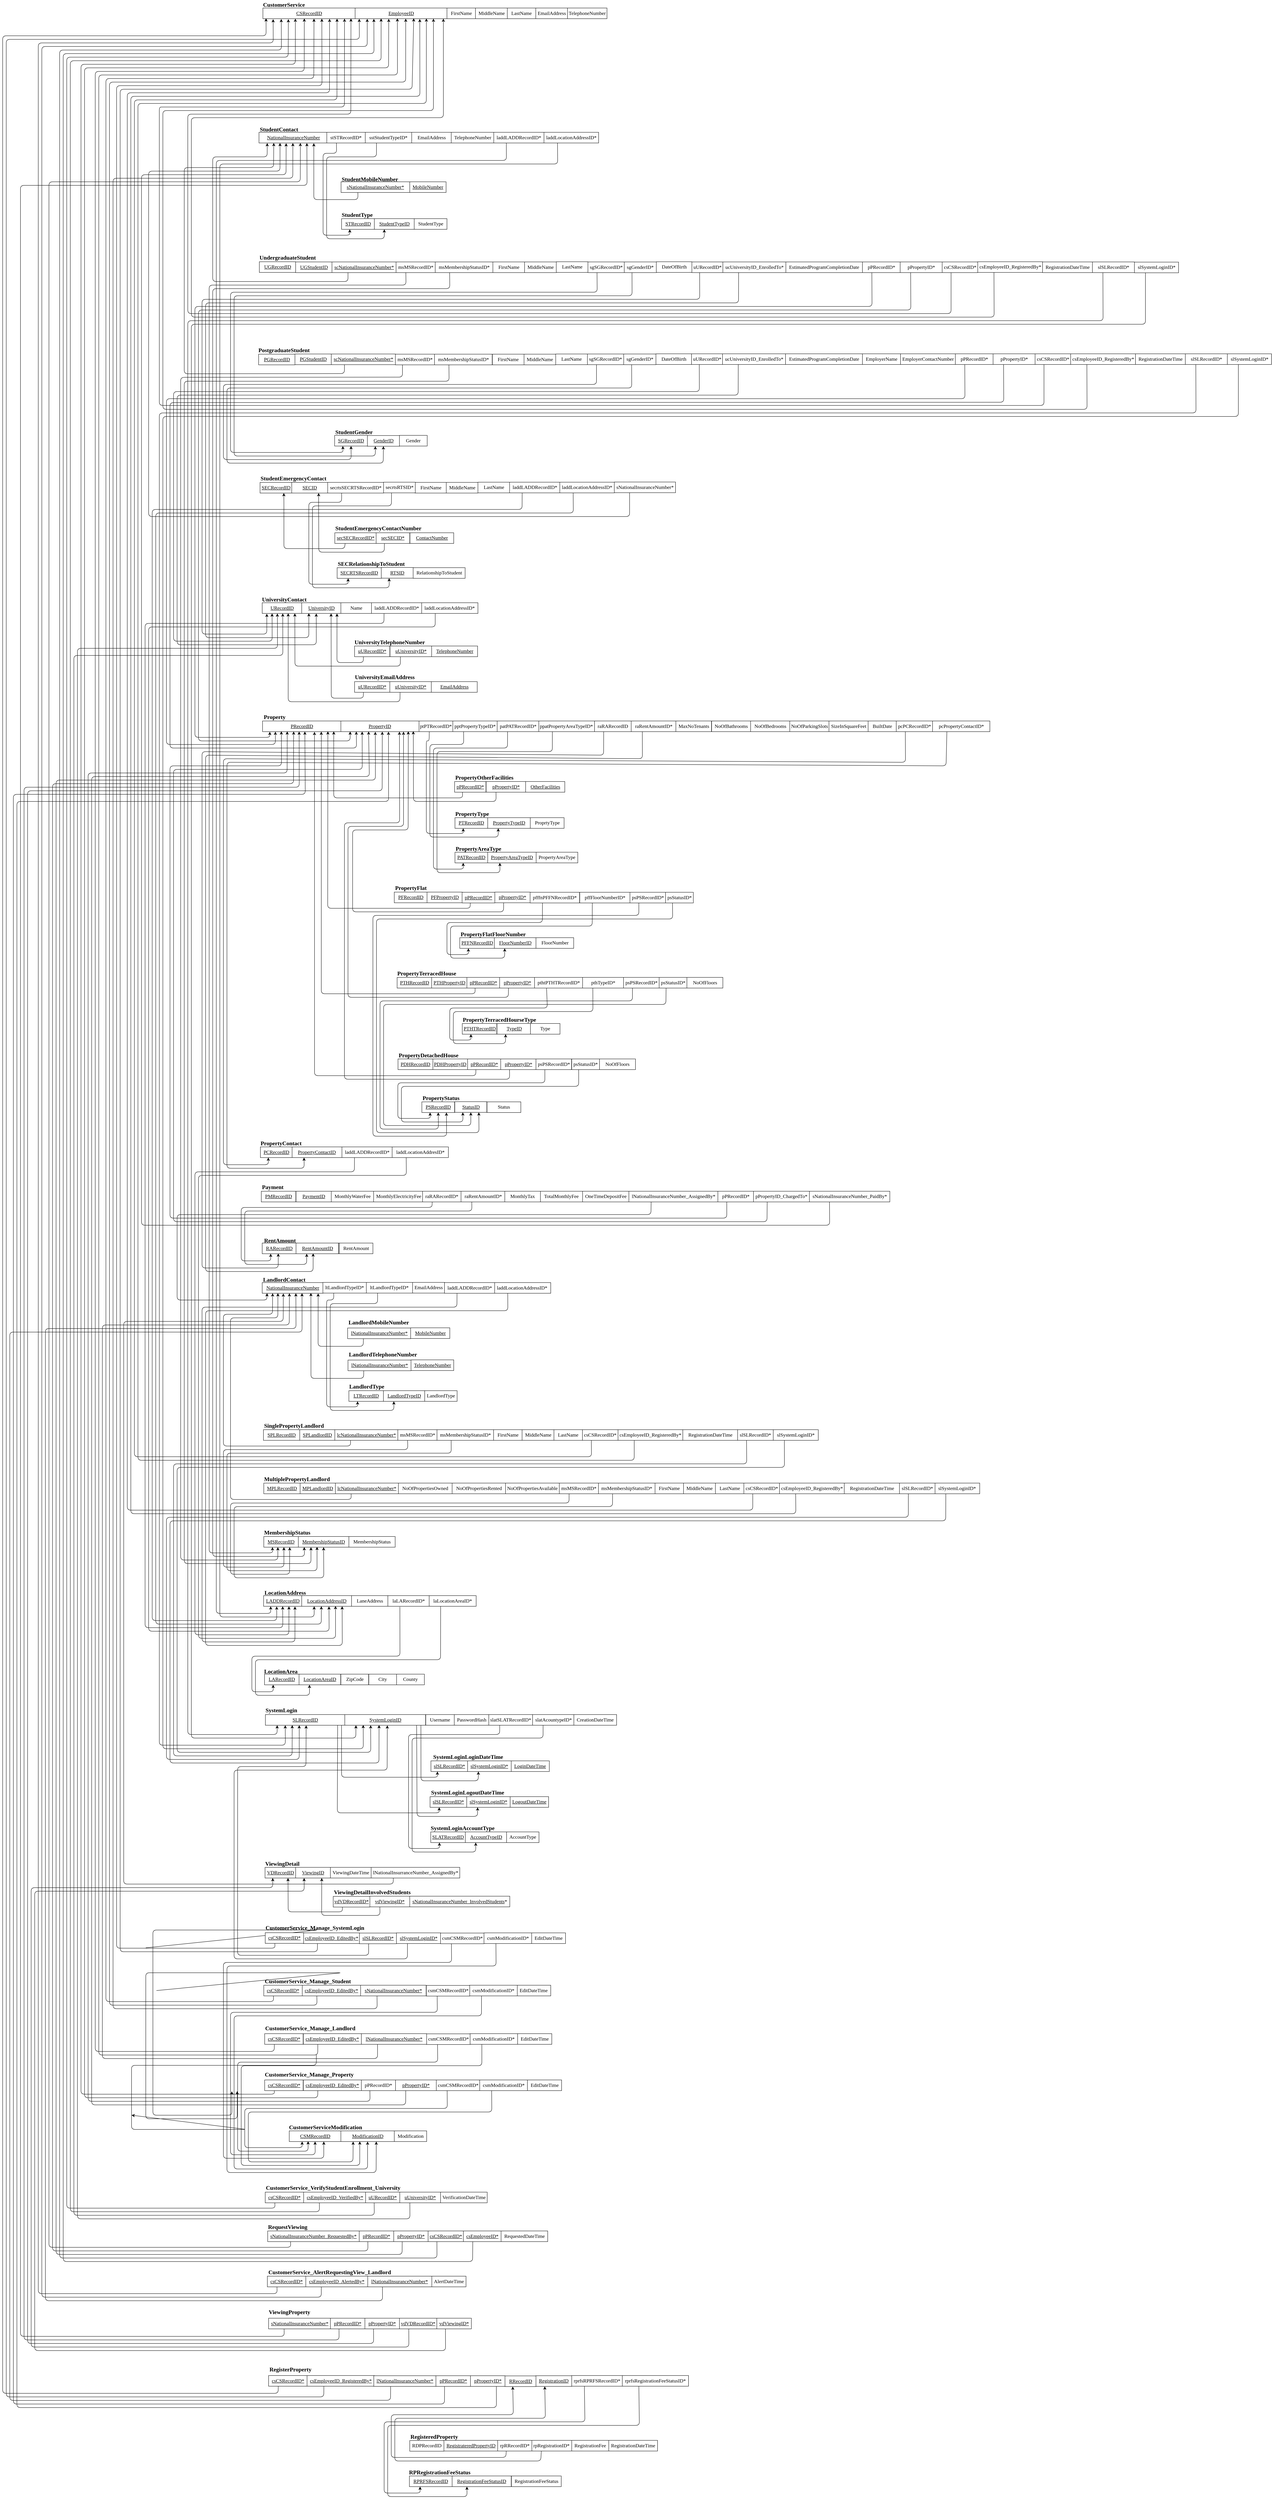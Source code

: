 <mxfile version="12.2.2" type="device" pages="1"><diagram id="bx-ZTYG9bVRK6xC262lA" name="Page-1"><mxGraphModel dx="8526" dy="4432" grid="1" gridSize="10" guides="1" tooltips="1" connect="1" arrows="1" fold="1" page="1" pageScale="1" pageWidth="3700" pageHeight="7100" math="0" shadow="0"><root><mxCell id="0"/><mxCell id="1" parent="0"/><mxCell id="vnGXPx8kNBXstjsM0VEq-1" value="&lt;u&gt;EmployeeID&lt;/u&gt;" style="rounded=0;whiteSpace=wrap;html=1;fontSize=14;fontFamily=Times New Roman;" vertex="1" parent="1"><mxGeometry x="1053.5" y="63.5" width="258" height="30" as="geometry"/></mxCell><mxCell id="vnGXPx8kNBXstjsM0VEq-2" value="&lt;font face=&quot;Times New Roman&quot;&gt;CustomerService&lt;/font&gt;" style="text;html=1;resizable=0;points=[];autosize=1;align=left;verticalAlign=top;spacingTop=-4;fontSize=16;fontStyle=1" vertex="1" parent="1"><mxGeometry x="792.5" y="41.5" width="130" height="20" as="geometry"/></mxCell><mxCell id="vnGXPx8kNBXstjsM0VEq-3" value="FirstName" style="rounded=0;whiteSpace=wrap;html=1;fontSize=14;fontFamily=Times New Roman;" vertex="1" parent="1"><mxGeometry x="1311.5" y="63.5" width="80" height="30" as="geometry"/></mxCell><mxCell id="vnGXPx8kNBXstjsM0VEq-4" value="MiddleName" style="rounded=0;whiteSpace=wrap;html=1;fontSize=14;fontFamily=Times New Roman;" vertex="1" parent="1"><mxGeometry x="1391.5" y="63.5" width="90" height="30" as="geometry"/></mxCell><mxCell id="vnGXPx8kNBXstjsM0VEq-5" value="LastName" style="rounded=0;whiteSpace=wrap;html=1;fontSize=14;fontFamily=Times New Roman;" vertex="1" parent="1"><mxGeometry x="1481" y="63.5" width="80" height="30" as="geometry"/></mxCell><mxCell id="vnGXPx8kNBXstjsM0VEq-6" value="EmailAddress" style="rounded=0;whiteSpace=wrap;html=1;fontSize=14;fontFamily=Times New Roman;" vertex="1" parent="1"><mxGeometry x="1561" y="63.5" width="90" height="30" as="geometry"/></mxCell><mxCell id="vnGXPx8kNBXstjsM0VEq-7" value="TelephoneNumber" style="rounded=0;whiteSpace=wrap;html=1;fontSize=14;fontFamily=Times New Roman;" vertex="1" parent="1"><mxGeometry x="1650" y="63.5" width="111" height="30" as="geometry"/></mxCell><mxCell id="vnGXPx8kNBXstjsM0VEq-8" value="CSRecordID" style="rounded=0;whiteSpace=wrap;html=1;fontSize=14;fontFamily=Times New Roman;fontStyle=4" vertex="1" parent="1"><mxGeometry x="794.5" y="63.5" width="259" height="30" as="geometry"/></mxCell><mxCell id="vnGXPx8kNBXstjsM0VEq-9" value="&lt;font style=&quot;font-size: 16px&quot; face=&quot;Times New Roman&quot;&gt;StudentContact&lt;/font&gt;" style="text;html=1;resizable=0;points=[];autosize=1;align=left;verticalAlign=top;spacingTop=-4;fontSize=16;fontStyle=1" vertex="1" parent="1"><mxGeometry x="783.5" y="391.5" width="110" height="20" as="geometry"/></mxCell><mxCell id="vnGXPx8kNBXstjsM0VEq-10" value="&lt;u&gt;NationalInsuranceNumber&lt;/u&gt;" style="rounded=0;whiteSpace=wrap;html=1;fontSize=14;fontFamily=Times New Roman;" vertex="1" parent="1"><mxGeometry x="783.5" y="412.5" width="193" height="30" as="geometry"/></mxCell><mxCell id="vnGXPx8kNBXstjsM0VEq-11" value="TelephoneNumber" style="rounded=0;whiteSpace=wrap;html=1;fontSize=14;fontFamily=Times New Roman;" vertex="1" parent="1"><mxGeometry x="1323.5" y="412.5" width="120" height="30" as="geometry"/></mxCell><mxCell id="vnGXPx8kNBXstjsM0VEq-12" value="laddLocationAddressID*" style="rounded=0;whiteSpace=wrap;html=1;fontSize=14;fontFamily=Times New Roman;" vertex="1" parent="1"><mxGeometry x="1583.5" y="412.5" width="154" height="30" as="geometry"/></mxCell><mxCell id="vnGXPx8kNBXstjsM0VEq-13" value="sstStudentTypeID*" style="rounded=0;whiteSpace=wrap;html=1;fontSize=14;fontFamily=Times New Roman;" vertex="1" parent="1"><mxGeometry x="1080.5" y="412.5" width="132" height="30" as="geometry"/></mxCell><mxCell id="vnGXPx8kNBXstjsM0VEq-14" value="stSTRecordID*" style="rounded=0;whiteSpace=wrap;html=1;fontSize=14;fontFamily=Times New Roman;" vertex="1" parent="1"><mxGeometry x="974" y="412.5" width="108" height="30" as="geometry"/></mxCell><mxCell id="vnGXPx8kNBXstjsM0VEq-15" value="laddLADDRecordID*" style="rounded=0;whiteSpace=wrap;html=1;fontSize=14;fontFamily=Times New Roman;" vertex="1" parent="1"><mxGeometry x="1443" y="412.5" width="141" height="30" as="geometry"/></mxCell><mxCell id="vnGXPx8kNBXstjsM0VEq-16" value="&lt;font style=&quot;font-size: 16px&quot; face=&quot;Times New Roman&quot;&gt;StudentMobileNumber&lt;/font&gt;" style="text;html=1;resizable=0;points=[];autosize=1;align=left;verticalAlign=top;spacingTop=-4;fontSize=16;fontStyle=1" vertex="1" parent="1"><mxGeometry x="1014" y="531.5" width="160" height="20" as="geometry"/></mxCell><mxCell id="vnGXPx8kNBXstjsM0VEq-17" value="&lt;u&gt;sNationalInsuranceNumber*&lt;/u&gt;" style="rounded=0;whiteSpace=wrap;html=1;fontSize=14;fontFamily=Times New Roman;" vertex="1" parent="1"><mxGeometry x="1014" y="551.5" width="193" height="30" as="geometry"/></mxCell><mxCell id="vnGXPx8kNBXstjsM0VEq-18" value="&lt;u&gt;MobileNumber&lt;/u&gt;" style="rounded=0;whiteSpace=wrap;html=1;fontSize=14;fontFamily=Times New Roman;" vertex="1" parent="1"><mxGeometry x="1207" y="551.5" width="102" height="30" as="geometry"/></mxCell><mxCell id="vnGXPx8kNBXstjsM0VEq-19" value="" style="endArrow=classic;html=1;entryX=0.798;entryY=1.021;entryDx=0;entryDy=0;entryPerimeter=0;exitX=0.25;exitY=1;exitDx=0;exitDy=0;" edge="1" parent="1" target="vnGXPx8kNBXstjsM0VEq-10"><mxGeometry width="50" height="50" relative="1" as="geometry"><mxPoint x="1061.25" y="581.5" as="sourcePoint"/><mxPoint x="953.498" y="441.51" as="targetPoint"/><Array as="points"><mxPoint x="1061.5" y="601.5"/><mxPoint x="937.5" y="601.5"/></Array></mxGeometry></mxCell><mxCell id="vnGXPx8kNBXstjsM0VEq-20" value="FirstName" style="rounded=0;whiteSpace=wrap;html=1;fontSize=14;fontFamily=Times New Roman;" vertex="1" parent="1"><mxGeometry x="1440.5" y="776.5" width="89" height="30" as="geometry"/></mxCell><mxCell id="vnGXPx8kNBXstjsM0VEq-21" value="MiddleName" style="rounded=0;whiteSpace=wrap;html=1;fontSize=14;fontFamily=Times New Roman;" vertex="1" parent="1"><mxGeometry x="1529.5" y="776.5" width="89" height="30" as="geometry"/></mxCell><mxCell id="vnGXPx8kNBXstjsM0VEq-22" value="LastName" style="rounded=0;whiteSpace=wrap;html=1;fontSize=14;fontFamily=Times New Roman;" vertex="1" parent="1"><mxGeometry x="1618.5" y="776" width="89" height="30" as="geometry"/></mxCell><mxCell id="vnGXPx8kNBXstjsM0VEq-23" value="DateOfBirth" style="rounded=0;whiteSpace=wrap;html=1;fontSize=14;fontFamily=Times New Roman;" vertex="1" parent="1"><mxGeometry x="1899.5" y="776" width="100" height="30" as="geometry"/></mxCell><mxCell id="vnGXPx8kNBXstjsM0VEq-24" value="EstimatedProgramCompletionDate" style="rounded=0;whiteSpace=wrap;html=1;fontSize=14;fontFamily=Times New Roman;" vertex="1" parent="1"><mxGeometry x="2262.5" y="776.5" width="216" height="30" as="geometry"/></mxCell><mxCell id="vnGXPx8kNBXstjsM0VEq-25" value="msMembershipStatusID*" style="rounded=0;whiteSpace=wrap;html=1;fontSize=14;fontFamily=Times New Roman;" vertex="1" parent="1"><mxGeometry x="1276.5" y="1035.5" width="162" height="30" as="geometry"/></mxCell><mxCell id="vnGXPx8kNBXstjsM0VEq-26" value="ucUniversityID_EnrolledTo*" style="rounded=0;whiteSpace=wrap;html=1;fontSize=14;fontFamily=Times New Roman;" vertex="1" parent="1"><mxGeometry x="2085.5" y="1034.5" width="177" height="30" as="geometry"/></mxCell><mxCell id="vnGXPx8kNBXstjsM0VEq-27" value="csEmployeeID_RegisteredBy*" style="rounded=0;whiteSpace=wrap;html=1;fontSize=14;fontFamily=Times New Roman;" vertex="1" parent="1"><mxGeometry x="2802.5" y="776" width="182" height="30" as="geometry"/></mxCell><mxCell id="vnGXPx8kNBXstjsM0VEq-28" value="RegistrationDateTime" style="rounded=0;whiteSpace=wrap;html=1;fontSize=14;fontFamily=Times New Roman;" vertex="1" parent="1"><mxGeometry x="2984.5" y="776.5" width="140" height="30" as="geometry"/></mxCell><mxCell id="vnGXPx8kNBXstjsM0VEq-29" value="slSystemLoginID*" style="rounded=0;whiteSpace=wrap;html=1;fontSize=14;fontFamily=Times New Roman;" vertex="1" parent="1"><mxGeometry x="3242.5" y="777" width="124" height="30" as="geometry"/></mxCell><mxCell id="vnGXPx8kNBXstjsM0VEq-30" value="sgGenderID*" style="rounded=0;whiteSpace=wrap;html=1;fontSize=14;fontFamily=Times New Roman;" vertex="1" parent="1"><mxGeometry x="1808.5" y="776.5" width="91" height="30" as="geometry"/></mxCell><mxCell id="vnGXPx8kNBXstjsM0VEq-31" value="EmployerName" style="rounded=0;whiteSpace=wrap;html=1;fontSize=14;fontFamily=Times New Roman;" vertex="1" parent="1"><mxGeometry x="2478.5" y="1034.5" width="107" height="30" as="geometry"/></mxCell><mxCell id="vnGXPx8kNBXstjsM0VEq-32" value="EmployerContactNumber" style="rounded=0;whiteSpace=wrap;html=1;fontSize=14;fontFamily=Times New Roman;" vertex="1" parent="1"><mxGeometry x="2585.5" y="1034.5" width="154" height="30" as="geometry"/></mxCell><mxCell id="vnGXPx8kNBXstjsM0VEq-33" value="&lt;font style=&quot;font-size: 16px&quot; face=&quot;Times New Roman&quot;&gt;UndergraduateStudent&lt;/font&gt;" style="text;html=1;resizable=0;points=[];autosize=1;align=left;verticalAlign=top;spacingTop=-4;fontSize=16;fontStyle=1" vertex="1" parent="1"><mxGeometry x="782.5" y="751.5" width="160" height="20" as="geometry"/></mxCell><mxCell id="vnGXPx8kNBXstjsM0VEq-34" value="&lt;u&gt;UGStudentID&lt;/u&gt;" style="rounded=0;whiteSpace=wrap;html=1;fontSize=14;fontFamily=Times New Roman;" vertex="1" parent="1"><mxGeometry x="886.5" y="776.5" width="102" height="30" as="geometry"/></mxCell><mxCell id="vnGXPx8kNBXstjsM0VEq-35" value="&lt;span&gt;scNationalInsuranceNumber*&lt;/span&gt;" style="rounded=0;whiteSpace=wrap;html=1;fontSize=14;fontFamily=Times New Roman;fontStyle=4" vertex="1" parent="1"><mxGeometry x="988.5" y="776.5" width="180" height="30" as="geometry"/></mxCell><mxCell id="vnGXPx8kNBXstjsM0VEq-36" value="&lt;font style=&quot;font-size: 16px&quot; face=&quot;Times New Roman&quot;&gt;PostgraduateStudent&lt;/font&gt;" style="text;html=1;resizable=0;points=[];autosize=1;align=left;verticalAlign=top;spacingTop=-4;fontSize=16;fontStyle=1" vertex="1" parent="1"><mxGeometry x="779.5" y="1011.5" width="150" height="20" as="geometry"/></mxCell><mxCell id="vnGXPx8kNBXstjsM0VEq-37" value="&lt;u&gt;PGStudentID&lt;/u&gt;" style="rounded=0;whiteSpace=wrap;html=1;fontSize=14;fontFamily=Times New Roman;" vertex="1" parent="1"><mxGeometry x="884.5" y="1035" width="102" height="30" as="geometry"/></mxCell><mxCell id="vnGXPx8kNBXstjsM0VEq-38" value="&lt;span&gt;scNationalInsuranceNumber*&lt;/span&gt;" style="rounded=0;whiteSpace=wrap;html=1;fontSize=14;fontFamily=Times New Roman;fontStyle=4" vertex="1" parent="1"><mxGeometry x="986.5" y="1035" width="180" height="30" as="geometry"/></mxCell><mxCell id="vnGXPx8kNBXstjsM0VEq-39" value="FirstName" style="rounded=0;whiteSpace=wrap;html=1;fontSize=14;fontFamily=Times New Roman;" vertex="1" parent="1"><mxGeometry x="1439" y="1035.5" width="89" height="30" as="geometry"/></mxCell><mxCell id="vnGXPx8kNBXstjsM0VEq-40" value="MiddleName" style="rounded=0;whiteSpace=wrap;html=1;fontSize=14;fontFamily=Times New Roman;" vertex="1" parent="1"><mxGeometry x="1528" y="1035.5" width="89" height="30" as="geometry"/></mxCell><mxCell id="vnGXPx8kNBXstjsM0VEq-41" value="LastName" style="rounded=0;whiteSpace=wrap;html=1;fontSize=14;fontFamily=Times New Roman;" vertex="1" parent="1"><mxGeometry x="1617" y="1035" width="89" height="30" as="geometry"/></mxCell><mxCell id="vnGXPx8kNBXstjsM0VEq-42" value="DateOfBirth" style="rounded=0;whiteSpace=wrap;html=1;fontSize=14;fontFamily=Times New Roman;" vertex="1" parent="1"><mxGeometry x="1898.5" y="1034.5" width="100" height="30" as="geometry"/></mxCell><mxCell id="vnGXPx8kNBXstjsM0VEq-43" value="sgGenderID*" style="rounded=0;whiteSpace=wrap;html=1;fontSize=14;fontFamily=Times New Roman;" vertex="1" parent="1"><mxGeometry x="1807.5" y="1035" width="91" height="30" as="geometry"/></mxCell><mxCell id="vnGXPx8kNBXstjsM0VEq-44" value="msMembershipStatusID*" style="rounded=0;whiteSpace=wrap;html=1;fontSize=14;fontFamily=Times New Roman;" vertex="1" parent="1"><mxGeometry x="1278.5" y="776.5" width="162" height="30" as="geometry"/></mxCell><mxCell id="vnGXPx8kNBXstjsM0VEq-45" value="ucUniversityID_EnrolledTo*" style="rounded=0;whiteSpace=wrap;html=1;fontSize=14;fontFamily=Times New Roman;" vertex="1" parent="1"><mxGeometry x="2086.5" y="776.5" width="177" height="30" as="geometry"/></mxCell><mxCell id="vnGXPx8kNBXstjsM0VEq-46" value="EstimatedProgramCompletionDate" style="rounded=0;whiteSpace=wrap;html=1;fontSize=14;fontFamily=Times New Roman;" vertex="1" parent="1"><mxGeometry x="2262.5" y="1034.5" width="216" height="30" as="geometry"/></mxCell><mxCell id="vnGXPx8kNBXstjsM0VEq-47" value="csEmployeeID_RegisteredBy*" style="rounded=0;whiteSpace=wrap;html=1;fontSize=14;fontFamily=Times New Roman;" vertex="1" parent="1"><mxGeometry x="3063.5" y="1034.5" width="182" height="30" as="geometry"/></mxCell><mxCell id="vnGXPx8kNBXstjsM0VEq-48" value="RegistrationDateTime" style="rounded=0;whiteSpace=wrap;html=1;fontSize=14;fontFamily=Times New Roman;" vertex="1" parent="1"><mxGeometry x="3245.5" y="1034.5" width="140" height="30" as="geometry"/></mxCell><mxCell id="vnGXPx8kNBXstjsM0VEq-49" value="slSystemLoginID*" style="rounded=0;whiteSpace=wrap;html=1;fontSize=14;fontFamily=Times New Roman;" vertex="1" parent="1"><mxGeometry x="3503.5" y="1034.5" width="124" height="30" as="geometry"/></mxCell><mxCell id="vnGXPx8kNBXstjsM0VEq-50" value="pPropertyID*" style="rounded=0;whiteSpace=wrap;html=1;fontSize=14;fontFamily=Times New Roman;" vertex="1" parent="1"><mxGeometry x="2845.5" y="1034.5" width="118" height="30" as="geometry"/></mxCell><mxCell id="vnGXPx8kNBXstjsM0VEq-51" value="pPropertyID*" style="rounded=0;whiteSpace=wrap;html=1;fontSize=14;fontFamily=Times New Roman;" vertex="1" parent="1"><mxGeometry x="2584.5" y="776.5" width="118" height="30" as="geometry"/></mxCell><mxCell id="vnGXPx8kNBXstjsM0VEq-52" value="PGRecordID" style="rounded=0;whiteSpace=wrap;html=1;fontSize=14;fontFamily=Times New Roman;fontStyle=4" vertex="1" parent="1"><mxGeometry x="782.5" y="1035.5" width="102" height="30" as="geometry"/></mxCell><mxCell id="vnGXPx8kNBXstjsM0VEq-53" value="UGRecordID" style="rounded=0;whiteSpace=wrap;html=1;fontSize=14;fontFamily=Times New Roman;fontStyle=4" vertex="1" parent="1"><mxGeometry x="784.5" y="776" width="102" height="30" as="geometry"/></mxCell><mxCell id="vnGXPx8kNBXstjsM0VEq-54" value="msMSRecordID*" style="rounded=0;whiteSpace=wrap;html=1;fontSize=14;fontFamily=Times New Roman;fontStyle=0" vertex="1" parent="1"><mxGeometry x="1168.5" y="776.5" width="110" height="30" as="geometry"/></mxCell><mxCell id="vnGXPx8kNBXstjsM0VEq-55" value="msMSRecordID*" style="rounded=0;whiteSpace=wrap;html=1;fontSize=14;fontFamily=Times New Roman;fontStyle=0" vertex="1" parent="1"><mxGeometry x="1166.5" y="1035.5" width="110" height="30" as="geometry"/></mxCell><mxCell id="vnGXPx8kNBXstjsM0VEq-56" value="&lt;span&gt;sgSGRecordID*&lt;/span&gt;" style="rounded=0;whiteSpace=wrap;html=1;fontSize=14;fontFamily=Times New Roman;" vertex="1" parent="1"><mxGeometry x="1706" y="1035" width="102" height="30" as="geometry"/></mxCell><mxCell id="vnGXPx8kNBXstjsM0VEq-57" value="&lt;span&gt;sgSGRecordID*&lt;/span&gt;" style="rounded=0;whiteSpace=wrap;html=1;fontSize=14;fontFamily=Times New Roman;" vertex="1" parent="1"><mxGeometry x="1707.5" y="776.5" width="102" height="30" as="geometry"/></mxCell><mxCell id="vnGXPx8kNBXstjsM0VEq-58" value="uURecordID*" style="rounded=0;whiteSpace=wrap;html=1;fontSize=14;fontFamily=Times New Roman;" vertex="1" parent="1"><mxGeometry x="1998.5" y="1034.5" width="87" height="30" as="geometry"/></mxCell><mxCell id="vnGXPx8kNBXstjsM0VEq-59" value="uURecordID*" style="rounded=0;whiteSpace=wrap;html=1;fontSize=14;fontFamily=Times New Roman;" vertex="1" parent="1"><mxGeometry x="1999.5" y="776.5" width="87" height="30" as="geometry"/></mxCell><mxCell id="vnGXPx8kNBXstjsM0VEq-60" value="csCSRecordID*" style="rounded=0;whiteSpace=wrap;html=1;fontSize=14;fontFamily=Times New Roman;" vertex="1" parent="1"><mxGeometry x="2963.5" y="1034.5" width="100" height="30" as="geometry"/></mxCell><mxCell id="vnGXPx8kNBXstjsM0VEq-61" value="pPRecordID*" style="rounded=0;whiteSpace=wrap;html=1;fontSize=14;fontFamily=Times New Roman;" vertex="1" parent="1"><mxGeometry x="2739.5" y="1034.5" width="106" height="30" as="geometry"/></mxCell><mxCell id="vnGXPx8kNBXstjsM0VEq-62" value="slSLRecordID*" style="rounded=0;whiteSpace=wrap;html=1;fontSize=14;fontFamily=Times New Roman;" vertex="1" parent="1"><mxGeometry x="3385.5" y="1034.5" width="118" height="30" as="geometry"/></mxCell><mxCell id="vnGXPx8kNBXstjsM0VEq-63" value="csCSRecordID*" style="rounded=0;whiteSpace=wrap;html=1;fontSize=14;fontFamily=Times New Roman;" vertex="1" parent="1"><mxGeometry x="2702.5" y="776.5" width="100" height="30" as="geometry"/></mxCell><mxCell id="vnGXPx8kNBXstjsM0VEq-64" value="pPRecordID*" style="rounded=0;whiteSpace=wrap;html=1;fontSize=14;fontFamily=Times New Roman;" vertex="1" parent="1"><mxGeometry x="2478.5" y="776.5" width="106" height="30" as="geometry"/></mxCell><mxCell id="vnGXPx8kNBXstjsM0VEq-65" value="slSLRecordID*" style="rounded=0;whiteSpace=wrap;html=1;fontSize=14;fontFamily=Times New Roman;" vertex="1" parent="1"><mxGeometry x="3124.5" y="776.5" width="118" height="30" as="geometry"/></mxCell><mxCell id="vnGXPx8kNBXstjsM0VEq-66" value="" style="endArrow=classic;html=1;exitX=0.25;exitY=1;exitDx=0;exitDy=0;entryX=0.12;entryY=1.01;entryDx=0;entryDy=0;entryPerimeter=0;" edge="1" parent="1" source="vnGXPx8kNBXstjsM0VEq-35" target="vnGXPx8kNBXstjsM0VEq-10"><mxGeometry width="50" height="50" relative="1" as="geometry"><mxPoint x="759.5" y="891.5" as="sourcePoint"/><mxPoint x="779.5" y="831.5" as="targetPoint"/><Array as="points"><mxPoint x="1033.5" y="831.5"/><mxPoint x="653.5" y="831.5"/><mxPoint x="653.5" y="481.5"/><mxPoint x="806.5" y="481.5"/></Array></mxGeometry></mxCell><mxCell id="vnGXPx8kNBXstjsM0VEq-67" value="" style="endArrow=classic;html=1;exitX=0.25;exitY=1;exitDx=0;exitDy=0;entryX=0.25;entryY=1;entryDx=0;entryDy=0;" edge="1" parent="1" source="vnGXPx8kNBXstjsM0VEq-54" target="vnGXPx8kNBXstjsM0VEq-389"><mxGeometry width="50" height="50" relative="1" as="geometry"><mxPoint x="769.5" y="911.5" as="sourcePoint"/><mxPoint x="643.5" y="4481.5" as="targetPoint"/><Array as="points"><mxPoint x="1196.5" y="841.5"/><mxPoint x="643.5" y="841.5"/><mxPoint x="643.5" y="4401.5"/><mxPoint x="821.5" y="4401.5"/></Array></mxGeometry></mxCell><mxCell id="vnGXPx8kNBXstjsM0VEq-68" value="" style="endArrow=classic;html=1;exitX=0.25;exitY=1;exitDx=0;exitDy=0;entryX=0.116;entryY=0.992;entryDx=0;entryDy=0;entryPerimeter=0;" edge="1" parent="1" source="vnGXPx8kNBXstjsM0VEq-44" target="vnGXPx8kNBXstjsM0VEq-387"><mxGeometry width="50" height="50" relative="1" as="geometry"><mxPoint x="739.5" y="921.5" as="sourcePoint"/><mxPoint x="933.5" y="4401.5" as="targetPoint"/><Array as="points"><mxPoint x="1319.5" y="851.5"/><mxPoint x="653.5" y="851.5"/><mxPoint x="653.5" y="4411.5"/><mxPoint x="911.5" y="4411.5"/></Array></mxGeometry></mxCell><mxCell id="vnGXPx8kNBXstjsM0VEq-69" value="" style="endArrow=classic;html=1;exitX=0.25;exitY=1;exitDx=0;exitDy=0;entryX=0.25;entryY=1;entryDx=0;entryDy=0;" edge="1" parent="1" source="vnGXPx8kNBXstjsM0VEq-57" target="vnGXPx8kNBXstjsM0VEq-107"><mxGeometry width="50" height="50" relative="1" as="geometry"><mxPoint x="1229.5" y="921.5" as="sourcePoint"/><mxPoint x="779.5" y="861.5" as="targetPoint"/><Array as="points"><mxPoint x="1733.5" y="861.5"/><mxPoint x="703.5" y="861.5"/><mxPoint x="703.5" y="1311.5"/><mxPoint x="1019.5" y="1311.5"/></Array></mxGeometry></mxCell><mxCell id="vnGXPx8kNBXstjsM0VEq-70" value="" style="endArrow=classic;html=1;exitX=0.25;exitY=1;exitDx=0;exitDy=0;entryX=0.25;entryY=1;entryDx=0;entryDy=0;" edge="1" parent="1" source="vnGXPx8kNBXstjsM0VEq-30" target="vnGXPx8kNBXstjsM0VEq-104"><mxGeometry width="50" height="50" relative="1" as="geometry"><mxPoint x="1319.5" y="941.5" as="sourcePoint"/><mxPoint x="778.121" y="871.5" as="targetPoint"/><Array as="points"><mxPoint x="1831.5" y="871.5"/><mxPoint x="713.5" y="871.5"/><mxPoint x="713.5" y="1321.5"/><mxPoint x="1110.5" y="1321.5"/></Array></mxGeometry></mxCell><mxCell id="vnGXPx8kNBXstjsM0VEq-71" value="" style="endArrow=classic;html=1;exitX=0.25;exitY=1;exitDx=0;exitDy=0;entryX=0.117;entryY=1.028;entryDx=0;entryDy=0;entryPerimeter=0;" edge="1" parent="1" source="vnGXPx8kNBXstjsM0VEq-59" target="vnGXPx8kNBXstjsM0VEq-150"><mxGeometry width="50" height="50" relative="1" as="geometry"><mxPoint x="1829.5" y="931.5" as="sourcePoint"/><mxPoint x="623.5" y="1841.5" as="targetPoint"/><Array as="points"><mxPoint x="2021.5" y="881.5"/><mxPoint x="623.5" y="881.5"/><mxPoint x="623.5" y="1821.5"/><mxPoint x="805.5" y="1821.5"/></Array></mxGeometry></mxCell><mxCell id="vnGXPx8kNBXstjsM0VEq-72" value="" style="endArrow=classic;html=1;exitX=0.25;exitY=1;exitDx=0;exitDy=0;entryX=0.182;entryY=0.982;entryDx=0;entryDy=0;entryPerimeter=0;" edge="1" parent="1" source="vnGXPx8kNBXstjsM0VEq-45" target="vnGXPx8kNBXstjsM0VEq-145"><mxGeometry width="50" height="50" relative="1" as="geometry"><mxPoint x="1769.5" y="971.5" as="sourcePoint"/><mxPoint x="923.5" y="1781.5" as="targetPoint"/><Array as="points"><mxPoint x="2130.5" y="891.5"/><mxPoint x="633.5" y="891.5"/><mxPoint x="633.5" y="1831.5"/><mxPoint x="923.5" y="1831.5"/></Array></mxGeometry></mxCell><mxCell id="vnGXPx8kNBXstjsM0VEq-73" value="" style="endArrow=classic;html=1;exitX=0.25;exitY=1;exitDx=0;exitDy=0;entryX=0.093;entryY=1.016;entryDx=0;entryDy=0;entryPerimeter=0;" edge="1" parent="1" source="vnGXPx8kNBXstjsM0VEq-64" target="vnGXPx8kNBXstjsM0VEq-179"><mxGeometry width="50" height="50" relative="1" as="geometry"><mxPoint x="2289.5" y="901.5" as="sourcePoint"/><mxPoint x="603.5" y="2151.5" as="targetPoint"/><Array as="points"><mxPoint x="2505.5" y="901.5"/><mxPoint x="603.5" y="901.5"/><mxPoint x="603.5" y="2111.5"/><mxPoint x="813.5" y="2111.5"/></Array></mxGeometry></mxCell><mxCell id="vnGXPx8kNBXstjsM0VEq-74" value="" style="endArrow=classic;html=1;exitX=0.25;exitY=1;exitDx=0;exitDy=0;entryX=0.121;entryY=0.989;entryDx=0;entryDy=0;entryPerimeter=0;" edge="1" parent="1" source="vnGXPx8kNBXstjsM0VEq-51" target="vnGXPx8kNBXstjsM0VEq-168"><mxGeometry width="50" height="50" relative="1" as="geometry"><mxPoint x="2399.5" y="911.5" as="sourcePoint"/><mxPoint x="613.5" y="2151.5" as="targetPoint"/><Array as="points"><mxPoint x="2614.5" y="911.5"/><mxPoint x="613.5" y="911.5"/><mxPoint x="613.5" y="2121.5"/><mxPoint x="1039.5" y="2121.5"/></Array></mxGeometry></mxCell><mxCell id="vnGXPx8kNBXstjsM0VEq-75" value="" style="endArrow=classic;html=1;exitX=0.25;exitY=1;exitDx=0;exitDy=0;entryX=0.955;entryY=0.979;entryDx=0;entryDy=0;entryPerimeter=0;" edge="1" parent="1" source="vnGXPx8kNBXstjsM0VEq-63" target="vnGXPx8kNBXstjsM0VEq-8"><mxGeometry width="50" height="50" relative="1" as="geometry"><mxPoint x="2799.5" y="871.5" as="sourcePoint"/><mxPoint x="813.5" y="281.5" as="targetPoint"/><Array as="points"><mxPoint x="2727.5" y="921.5"/><mxPoint x="583.5" y="921.5"/><mxPoint x="583.5" y="361.5"/><mxPoint x="1041.5" y="361.5"/></Array></mxGeometry></mxCell><mxCell id="vnGXPx8kNBXstjsM0VEq-76" value="" style="endArrow=classic;html=1;exitX=0.25;exitY=1;exitDx=0;exitDy=0;entryX=0.961;entryY=0.995;entryDx=0;entryDy=0;entryPerimeter=0;" edge="1" parent="1" source="vnGXPx8kNBXstjsM0VEq-27" target="vnGXPx8kNBXstjsM0VEq-1"><mxGeometry width="50" height="50" relative="1" as="geometry"><mxPoint x="2852.5" y="831.5" as="sourcePoint"/><mxPoint x="783.5" y="231.5" as="targetPoint"/><Array as="points"><mxPoint x="2848.5" y="931.5"/><mxPoint x="593.5" y="931.5"/><mxPoint x="593.5" y="371.5"/><mxPoint x="1301.5" y="371.5"/></Array></mxGeometry></mxCell><mxCell id="vnGXPx8kNBXstjsM0VEq-77" value="" style="endArrow=classic;html=1;exitX=0.25;exitY=1;exitDx=0;exitDy=0;entryX=0.148;entryY=1;entryDx=0;entryDy=0;entryPerimeter=0;" edge="1" parent="1" source="vnGXPx8kNBXstjsM0VEq-65" target="vnGXPx8kNBXstjsM0VEq-414"><mxGeometry width="50" height="50" relative="1" as="geometry"><mxPoint x="2799.5" y="901.5" as="sourcePoint"/><mxPoint x="583.5" y="4951.5" as="targetPoint"/><Array as="points"><mxPoint x="3154.5" y="941.5"/><mxPoint x="583.5" y="941.5"/><mxPoint x="583.5" y="4911.5"/><mxPoint x="834.5" y="4911.5"/></Array></mxGeometry></mxCell><mxCell id="vnGXPx8kNBXstjsM0VEq-78" value="" style="endArrow=classic;html=1;exitX=0.25;exitY=1;exitDx=0;exitDy=0;entryX=0.138;entryY=1;entryDx=0;entryDy=0;entryPerimeter=0;" edge="1" parent="1" source="vnGXPx8kNBXstjsM0VEq-29" target="vnGXPx8kNBXstjsM0VEq-404"><mxGeometry width="50" height="50" relative="1" as="geometry"><mxPoint x="2869.5" y="871.5" as="sourcePoint"/><mxPoint x="1053.5" y="4886.5" as="targetPoint"/><Array as="points"><mxPoint x="3273.5" y="951.5"/><mxPoint x="593.5" y="951.5"/><mxPoint x="593.5" y="4921.5"/><mxPoint x="1055.5" y="4921.5"/></Array></mxGeometry></mxCell><mxCell id="vnGXPx8kNBXstjsM0VEq-79" value="" style="endArrow=classic;html=1;exitX=0.25;exitY=1;exitDx=0;exitDy=0;entryX=0.25;entryY=1;entryDx=0;entryDy=0;" edge="1" parent="1" source="vnGXPx8kNBXstjsM0VEq-14" target="vnGXPx8kNBXstjsM0VEq-106"><mxGeometry width="50" height="50" relative="1" as="geometry"><mxPoint x="763.5" y="541.5" as="sourcePoint"/><mxPoint x="783.5" y="471.5" as="targetPoint"/><Array as="points"><mxPoint x="1001.5" y="471.5"/><mxPoint x="963.5" y="471.5"/><mxPoint x="963.5" y="701.5"/><mxPoint x="1001.5" y="701.5"/><mxPoint x="1038.5" y="701.5"/></Array></mxGeometry></mxCell><mxCell id="vnGXPx8kNBXstjsM0VEq-80" value="" style="endArrow=classic;html=1;exitX=0.25;exitY=1;exitDx=0;exitDy=0;entryX=0.25;entryY=1;entryDx=0;entryDy=0;" edge="1" parent="1" source="vnGXPx8kNBXstjsM0VEq-13" target="vnGXPx8kNBXstjsM0VEq-101"><mxGeometry width="50" height="50" relative="1" as="geometry"><mxPoint x="773.5" y="561.5" as="sourcePoint"/><mxPoint x="783.5" y="481.5" as="targetPoint"/><Array as="points"><mxPoint x="1113.5" y="481.5"/><mxPoint x="973.5" y="481.5"/><mxPoint x="973.5" y="711.5"/><mxPoint x="1135.5" y="711.5"/></Array></mxGeometry></mxCell><mxCell id="vnGXPx8kNBXstjsM0VEq-81" value="" style="endArrow=classic;html=1;exitX=0.25;exitY=1;exitDx=0;exitDy=0;entryX=0.185;entryY=1.003;entryDx=0;entryDy=0;entryPerimeter=0;" edge="1" parent="1" source="vnGXPx8kNBXstjsM0VEq-15" target="vnGXPx8kNBXstjsM0VEq-400"><mxGeometry width="50" height="50" relative="1" as="geometry"><mxPoint x="1223.5" y="511.5" as="sourcePoint"/><mxPoint x="663.5" y="4612.333" as="targetPoint"/><Array as="points"><mxPoint x="1478.5" y="491.5"/><mxPoint x="663.5" y="491.5"/><mxPoint x="663.5" y="4571.5"/><mxPoint x="816.5" y="4571.5"/></Array></mxGeometry></mxCell><mxCell id="vnGXPx8kNBXstjsM0VEq-82" value="" style="endArrow=classic;html=1;exitX=0.25;exitY=1;exitDx=0;exitDy=0;entryX=0.25;entryY=1;entryDx=0;entryDy=0;" edge="1" parent="1" source="vnGXPx8kNBXstjsM0VEq-12" target="vnGXPx8kNBXstjsM0VEq-397"><mxGeometry width="50" height="50" relative="1" as="geometry"><mxPoint x="883.5" y="571.5" as="sourcePoint"/><mxPoint x="673.5" y="4581.5" as="targetPoint"/><Array as="points"><mxPoint x="1622.5" y="501.5"/><mxPoint x="673.5" y="501.5"/><mxPoint x="673.5" y="4581.5"/><mxPoint x="938.5" y="4581.5"/></Array></mxGeometry></mxCell><mxCell id="vnGXPx8kNBXstjsM0VEq-84" value="" style="endArrow=classic;html=1;entryX=0.215;entryY=0.999;entryDx=0;entryDy=0;entryPerimeter=0;" edge="1" parent="1" target="vnGXPx8kNBXstjsM0VEq-10"><mxGeometry width="50" height="50" relative="1" as="geometry"><mxPoint x="1023.5" y="1065.5" as="sourcePoint"/><mxPoint x="563.5" y="801.5" as="targetPoint"/><Array as="points"><mxPoint x="1023.5" y="1090"/><mxPoint x="573.5" y="1090.5"/><mxPoint x="573.5" y="511.5"/><mxPoint x="824.5" y="511.5"/></Array></mxGeometry></mxCell><mxCell id="vnGXPx8kNBXstjsM0VEq-86" value="" style="endArrow=classic;html=1;entryX=0.25;entryY=1;entryDx=0;entryDy=0;exitX=0.25;exitY=1;exitDx=0;exitDy=0;" edge="1" parent="1" source="vnGXPx8kNBXstjsM0VEq-25" target="vnGXPx8kNBXstjsM0VEq-387"><mxGeometry width="50" height="50" relative="1" as="geometry"><mxPoint x="1309.5" y="995.5" as="sourcePoint"/><mxPoint x="573.5" y="4331.5" as="targetPoint"/><Array as="points"><mxPoint x="1317.5" y="1111.5"/><mxPoint x="573.5" y="1111.5"/><mxPoint x="573.5" y="4431.5"/><mxPoint x="929.5" y="4431.5"/></Array></mxGeometry></mxCell><mxCell id="vnGXPx8kNBXstjsM0VEq-87" value="" style="endArrow=classic;html=1;exitX=0.25;exitY=1;exitDx=0;exitDy=0;entryX=0.5;entryY=1;entryDx=0;entryDy=0;" edge="1" parent="1" source="vnGXPx8kNBXstjsM0VEq-56" target="vnGXPx8kNBXstjsM0VEq-107"><mxGeometry width="50" height="50" relative="1" as="geometry"><mxPoint x="1723.5" y="1065.5" as="sourcePoint"/><mxPoint x="769.5" y="1120" as="targetPoint"/><Array as="points"><mxPoint x="1731.5" y="1120.5"/><mxPoint x="683.5" y="1120.5"/><mxPoint x="683.5" y="1331.5"/><mxPoint x="1042.5" y="1331.5"/></Array></mxGeometry></mxCell><mxCell id="vnGXPx8kNBXstjsM0VEq-88" value="" style="endArrow=classic;html=1;exitX=0.25;exitY=1;exitDx=0;exitDy=0;entryX=0.5;entryY=1;entryDx=0;entryDy=0;" edge="1" parent="1" source="vnGXPx8kNBXstjsM0VEq-43" target="vnGXPx8kNBXstjsM0VEq-104"><mxGeometry width="50" height="50" relative="1" as="geometry"><mxPoint x="1821.25" y="1065" as="sourcePoint"/><mxPoint x="768.121" y="1130" as="targetPoint"/><Array as="points"><mxPoint x="1830.5" y="1130.5"/><mxPoint x="693.5" y="1130.5"/><mxPoint x="693.5" y="1341.5"/><mxPoint x="1132.5" y="1341.5"/></Array></mxGeometry></mxCell><mxCell id="vnGXPx8kNBXstjsM0VEq-89" value="" style="endArrow=classic;html=1;exitX=0.25;exitY=1;exitDx=0;exitDy=0;entryX=0.25;entryY=1;entryDx=0;entryDy=0;" edge="1" parent="1" source="vnGXPx8kNBXstjsM0VEq-58" target="vnGXPx8kNBXstjsM0VEq-150"><mxGeometry width="50" height="50" relative="1" as="geometry"><mxPoint x="2011.25" y="1065" as="sourcePoint"/><mxPoint x="543.5" y="1191.5" as="targetPoint"/><Array as="points"><mxPoint x="2020.5" y="1140.5"/><mxPoint x="543.5" y="1140.5"/><mxPoint x="543.5" y="1841.5"/><mxPoint x="820.5" y="1841.5"/></Array></mxGeometry></mxCell><mxCell id="vnGXPx8kNBXstjsM0VEq-90" value="" style="endArrow=classic;html=1;exitX=0.25;exitY=1;exitDx=0;exitDy=0;entryX=0.371;entryY=1.008;entryDx=0;entryDy=0;entryPerimeter=0;" edge="1" parent="1" source="vnGXPx8kNBXstjsM0VEq-26" target="vnGXPx8kNBXstjsM0VEq-145"><mxGeometry width="50" height="50" relative="1" as="geometry"><mxPoint x="2120.75" y="1065" as="sourcePoint"/><mxPoint x="943.5" y="1781.5" as="targetPoint"/><Array as="points"><mxPoint x="2129.5" y="1150.5"/><mxPoint x="553.5" y="1150.5"/><mxPoint x="553.5" y="1851.5"/><mxPoint x="944.5" y="1851.5"/></Array></mxGeometry></mxCell><mxCell id="vnGXPx8kNBXstjsM0VEq-91" value="" style="endArrow=classic;html=1;exitX=0.25;exitY=1;exitDx=0;exitDy=0;entryX=0.164;entryY=1.003;entryDx=0;entryDy=0;entryPerimeter=0;" edge="1" parent="1" source="vnGXPx8kNBXstjsM0VEq-61" target="vnGXPx8kNBXstjsM0VEq-179"><mxGeometry width="50" height="50" relative="1" as="geometry"><mxPoint x="2495" y="1065" as="sourcePoint"/><mxPoint x="523.5" y="1261.5" as="targetPoint"/><Array as="points"><mxPoint x="2766.5" y="1160.5"/><mxPoint x="523.5" y="1160.5"/><mxPoint x="523.5" y="2131.5"/><mxPoint x="829.5" y="2131.5"/></Array></mxGeometry></mxCell><mxCell id="vnGXPx8kNBXstjsM0VEq-92" value="" style="endArrow=classic;html=1;exitX=0.25;exitY=1;exitDx=0;exitDy=0;entryX=0.199;entryY=0.99;entryDx=0;entryDy=0;entryPerimeter=0;" edge="1" parent="1" source="vnGXPx8kNBXstjsM0VEq-50" target="vnGXPx8kNBXstjsM0VEq-168"><mxGeometry width="50" height="50" relative="1" as="geometry"><mxPoint x="2604" y="1065" as="sourcePoint"/><mxPoint x="533.5" y="3653.5" as="targetPoint"/><Array as="points"><mxPoint x="2875.5" y="1170.5"/><mxPoint x="533.5" y="1171.5"/><mxPoint x="533.5" y="2141.5"/><mxPoint x="1057.5" y="2141.5"/></Array></mxGeometry></mxCell><mxCell id="vnGXPx8kNBXstjsM0VEq-93" value="" style="endArrow=classic;html=1;exitX=0.25;exitY=1;exitDx=0;exitDy=0;entryX=0.885;entryY=0.995;entryDx=0;entryDy=0;entryPerimeter=0;" edge="1" parent="1" source="vnGXPx8kNBXstjsM0VEq-60" target="vnGXPx8kNBXstjsM0VEq-8"><mxGeometry width="50" height="50" relative="1" as="geometry"><mxPoint x="2766" y="1064.5" as="sourcePoint"/><mxPoint x="1013.5" y="111.5" as="targetPoint"/><Array as="points"><mxPoint x="2988.5" y="1179.5"/><mxPoint x="503.5" y="1179.5"/><mxPoint x="503.5" y="341.5"/><mxPoint x="513.5" y="341.5"/><mxPoint x="1023.5" y="341.5"/></Array></mxGeometry></mxCell><mxCell id="vnGXPx8kNBXstjsM0VEq-94" value="" style="endArrow=classic;html=1;exitX=0.25;exitY=1;exitDx=0;exitDy=0;entryX=0.853;entryY=0.995;entryDx=0;entryDy=0;entryPerimeter=0;" edge="1" parent="1" source="vnGXPx8kNBXstjsM0VEq-47" target="vnGXPx8kNBXstjsM0VEq-1"><mxGeometry width="50" height="50" relative="1" as="geometry"><mxPoint x="2838" y="1064.5" as="sourcePoint"/><mxPoint x="493.5" y="1041.5" as="targetPoint"/><Array as="points"><mxPoint x="3109.5" y="1190.5"/><mxPoint x="513.5" y="1190.5"/><mxPoint x="513.5" y="351.5"/><mxPoint x="1273.5" y="351.5"/></Array></mxGeometry></mxCell><mxCell id="vnGXPx8kNBXstjsM0VEq-95" value="" style="endArrow=classic;html=1;exitX=0.25;exitY=1;exitDx=0;exitDy=0;entryX=0.25;entryY=1;entryDx=0;entryDy=0;" edge="1" parent="1" source="vnGXPx8kNBXstjsM0VEq-62" target="vnGXPx8kNBXstjsM0VEq-414"><mxGeometry width="50" height="50" relative="1" as="geometry"><mxPoint x="3144" y="1065" as="sourcePoint"/><mxPoint x="503.5" y="1291.5" as="targetPoint"/><Array as="points"><mxPoint x="3415.5" y="1200.5"/><mxPoint x="503.5" y="1200.5"/><mxPoint x="503.5" y="4941.5"/><mxPoint x="857.5" y="4941.5"/></Array></mxGeometry></mxCell><mxCell id="vnGXPx8kNBXstjsM0VEq-96" value="" style="endArrow=classic;html=1;exitX=0.25;exitY=1;exitDx=0;exitDy=0;entryX=0.228;entryY=0.973;entryDx=0;entryDy=0;entryPerimeter=0;" edge="1" parent="1" source="vnGXPx8kNBXstjsM0VEq-49" target="vnGXPx8kNBXstjsM0VEq-404"><mxGeometry width="50" height="50" relative="1" as="geometry"><mxPoint x="3263.5" y="1065.5" as="sourcePoint"/><mxPoint x="513.5" y="5211.5" as="targetPoint"/><Array as="points"><mxPoint x="3534.5" y="1210.5"/><mxPoint x="513.5" y="1210.5"/><mxPoint x="513.5" y="4951.5"/><mxPoint x="1076.5" y="4951.5"/></Array></mxGeometry></mxCell><mxCell id="vnGXPx8kNBXstjsM0VEq-97" value="EmailAddress" style="rounded=0;whiteSpace=wrap;html=1;fontSize=14;fontFamily=Times New Roman;" vertex="1" parent="1"><mxGeometry x="1212.5" y="412.5" width="111" height="30" as="geometry"/></mxCell><mxCell id="vnGXPx8kNBXstjsM0VEq-100" value="&lt;font style=&quot;font-size: 16px&quot; face=&quot;Times New Roman&quot;&gt;StudentType&lt;/font&gt;" style="text;html=1;resizable=0;points=[];autosize=1;align=left;verticalAlign=top;spacingTop=-4;fontSize=16;fontStyle=1" vertex="1" parent="1"><mxGeometry x="1014" y="631.5" width="100" height="20" as="geometry"/></mxCell><mxCell id="vnGXPx8kNBXstjsM0VEq-101" value="&lt;u&gt;StudentTypeID&lt;/u&gt;" style="rounded=0;whiteSpace=wrap;html=1;fontSize=14;fontFamily=Times New Roman;" vertex="1" parent="1"><mxGeometry x="1107.5" y="655" width="112" height="30" as="geometry"/></mxCell><mxCell id="vnGXPx8kNBXstjsM0VEq-102" value="StudentType" style="rounded=0;whiteSpace=wrap;html=1;fontSize=14;fontFamily=Times New Roman;" vertex="1" parent="1"><mxGeometry x="1219.5" y="655" width="92" height="30" as="geometry"/></mxCell><mxCell id="vnGXPx8kNBXstjsM0VEq-103" value="&lt;font face=&quot;Times New Roman&quot;&gt;StudentGender&lt;/font&gt;" style="text;html=1;resizable=0;points=[];autosize=1;align=left;verticalAlign=top;spacingTop=-4;fontSize=16;fontStyle=1" vertex="1" parent="1"><mxGeometry x="996" y="1241.5" width="110" height="20" as="geometry"/></mxCell><mxCell id="vnGXPx8kNBXstjsM0VEq-104" value="&lt;u&gt;GenderID&lt;/u&gt;" style="rounded=0;whiteSpace=wrap;html=1;fontSize=14;fontFamily=Times New Roman;" vertex="1" parent="1"><mxGeometry x="1087.5" y="1264" width="91" height="30" as="geometry"/></mxCell><mxCell id="vnGXPx8kNBXstjsM0VEq-105" value="Gender" style="rounded=0;whiteSpace=wrap;html=1;fontSize=14;fontFamily=Times New Roman;" vertex="1" parent="1"><mxGeometry x="1178" y="1263.5" width="78" height="30" as="geometry"/></mxCell><mxCell id="vnGXPx8kNBXstjsM0VEq-106" value="STRecordID" style="rounded=0;whiteSpace=wrap;html=1;fontSize=14;fontFamily=Times New Roman;fontStyle=4" vertex="1" parent="1"><mxGeometry x="1015.5" y="655" width="92" height="30" as="geometry"/></mxCell><mxCell id="vnGXPx8kNBXstjsM0VEq-107" value="SGRecordID" style="rounded=0;whiteSpace=wrap;html=1;fontSize=14;fontFamily=Times New Roman;fontStyle=4" vertex="1" parent="1"><mxGeometry x="996" y="1263.5" width="92" height="30" as="geometry"/></mxCell><mxCell id="vnGXPx8kNBXstjsM0VEq-112" value="&lt;font style=&quot;font-size: 16px&quot; face=&quot;Times New Roman&quot;&gt;StudentEmergencyContact&lt;/font&gt;" style="text;html=1;resizable=0;points=[];autosize=1;align=left;verticalAlign=top;spacingTop=-4;fontSize=16;fontStyle=1" vertex="1" parent="1"><mxGeometry x="785.5" y="1371.5" width="190" height="20" as="geometry"/></mxCell><mxCell id="vnGXPx8kNBXstjsM0VEq-113" value="&lt;u&gt;SECID&lt;/u&gt;" style="rounded=0;whiteSpace=wrap;html=1;fontSize=14;fontFamily=Times New Roman;" vertex="1" parent="1"><mxGeometry x="874.5" y="1395.5" width="102" height="30" as="geometry"/></mxCell><mxCell id="vnGXPx8kNBXstjsM0VEq-114" value="FirstName" style="rounded=0;whiteSpace=wrap;html=1;fontSize=14;fontFamily=Times New Roman;" vertex="1" parent="1"><mxGeometry x="1221.5" y="1395.5" width="89" height="30" as="geometry"/></mxCell><mxCell id="vnGXPx8kNBXstjsM0VEq-115" value="MiddleName" style="rounded=0;whiteSpace=wrap;html=1;fontSize=14;fontFamily=Times New Roman;" vertex="1" parent="1"><mxGeometry x="1309.5" y="1395.5" width="89" height="30" as="geometry"/></mxCell><mxCell id="vnGXPx8kNBXstjsM0VEq-116" value="LastName" style="rounded=0;whiteSpace=wrap;html=1;fontSize=14;fontFamily=Times New Roman;" vertex="1" parent="1"><mxGeometry x="1398.5" y="1395" width="89" height="30" as="geometry"/></mxCell><mxCell id="vnGXPx8kNBXstjsM0VEq-117" value="sNationalInsuranceNumber*" style="rounded=0;whiteSpace=wrap;html=1;fontSize=14;fontFamily=Times New Roman;" vertex="1" parent="1"><mxGeometry x="1781.5" y="1394.5" width="172" height="30" as="geometry"/></mxCell><mxCell id="vnGXPx8kNBXstjsM0VEq-118" value="secrtsRTSID*" style="rounded=0;whiteSpace=wrap;html=1;fontSize=14;fontFamily=Times New Roman;" vertex="1" parent="1"><mxGeometry x="1133.5" y="1395" width="89" height="30" as="geometry"/></mxCell><mxCell id="vnGXPx8kNBXstjsM0VEq-119" value="laddLocationAddressID*" style="rounded=0;whiteSpace=wrap;html=1;fontSize=14;fontFamily=Times New Roman;" vertex="1" parent="1"><mxGeometry x="1627.5" y="1395" width="154" height="30" as="geometry"/></mxCell><mxCell id="vnGXPx8kNBXstjsM0VEq-120" value="&lt;u&gt;SECRecordID&lt;/u&gt;" style="rounded=0;whiteSpace=wrap;html=1;fontSize=14;fontFamily=Times New Roman;" vertex="1" parent="1"><mxGeometry x="786.5" y="1395.5" width="89" height="30" as="geometry"/></mxCell><mxCell id="vnGXPx8kNBXstjsM0VEq-121" value="&lt;span&gt;secrtsSECRTSRecordID*&lt;/span&gt;" style="rounded=0;whiteSpace=wrap;html=1;fontSize=14;fontFamily=Times New Roman;" vertex="1" parent="1"><mxGeometry x="976.5" y="1395.5" width="157" height="30" as="geometry"/></mxCell><mxCell id="vnGXPx8kNBXstjsM0VEq-122" value="laddLADDRecordID*" style="rounded=0;whiteSpace=wrap;html=1;fontSize=14;fontFamily=Times New Roman;" vertex="1" parent="1"><mxGeometry x="1487.5" y="1395" width="141" height="30" as="geometry"/></mxCell><mxCell id="vnGXPx8kNBXstjsM0VEq-123" value="" style="endArrow=classic;html=1;exitX=0.25;exitY=1;exitDx=0;exitDy=0;entryX=0.25;entryY=1;entryDx=0;entryDy=0;" edge="1" parent="1" source="vnGXPx8kNBXstjsM0VEq-121" target="vnGXPx8kNBXstjsM0VEq-137"><mxGeometry width="50" height="50" relative="1" as="geometry"><mxPoint x="923.5" y="1511.5" as="sourcePoint"/><mxPoint x="733.5" y="1451.5" as="targetPoint"/><Array as="points"><mxPoint x="1015.5" y="1451.5"/><mxPoint x="923.5" y="1451.5"/><mxPoint x="923.5" y="1681.5"/><mxPoint x="1033.5" y="1681.5"/></Array></mxGeometry></mxCell><mxCell id="vnGXPx8kNBXstjsM0VEq-124" value="" style="endArrow=classic;html=1;exitX=0.25;exitY=1;exitDx=0;exitDy=0;entryX=0.25;entryY=1;entryDx=0;entryDy=0;" edge="1" parent="1" source="vnGXPx8kNBXstjsM0VEq-118" target="vnGXPx8kNBXstjsM0VEq-135"><mxGeometry width="50" height="50" relative="1" as="geometry"><mxPoint x="793.5" y="1511.5" as="sourcePoint"/><mxPoint x="843.5" y="1461.5" as="targetPoint"/><Array as="points"><mxPoint x="1155.5" y="1461.5"/><mxPoint x="933.5" y="1461.5"/><mxPoint x="933.5" y="1691.5"/><mxPoint x="1149.5" y="1691.5"/></Array></mxGeometry></mxCell><mxCell id="vnGXPx8kNBXstjsM0VEq-125" value="" style="endArrow=classic;html=1;exitX=0.25;exitY=1;exitDx=0;exitDy=0;entryX=0.343;entryY=1.016;entryDx=0;entryDy=0;entryPerimeter=0;" edge="1" parent="1" source="vnGXPx8kNBXstjsM0VEq-122" target="vnGXPx8kNBXstjsM0VEq-400"><mxGeometry width="50" height="50" relative="1" as="geometry"><mxPoint x="1263.5" y="1521.5" as="sourcePoint"/><mxPoint x="483.5" y="4615.5" as="targetPoint"/><Array as="points"><mxPoint x="1522.5" y="1471.5"/><mxPoint x="483.5" y="1471.5"/><mxPoint x="483.5" y="4591.5"/><mxPoint x="833.5" y="4591.5"/></Array></mxGeometry></mxCell><mxCell id="vnGXPx8kNBXstjsM0VEq-126" value="" style="endArrow=classic;html=1;exitX=0.25;exitY=1;exitDx=0;exitDy=0;entryX=0.394;entryY=0.994;entryDx=0;entryDy=0;entryPerimeter=0;" edge="1" parent="1" source="vnGXPx8kNBXstjsM0VEq-119" target="vnGXPx8kNBXstjsM0VEq-397"><mxGeometry width="50" height="50" relative="1" as="geometry"><mxPoint x="1173.5" y="1551.5" as="sourcePoint"/><mxPoint x="493.5" y="4634.5" as="targetPoint"/><Array as="points"><mxPoint x="1666.5" y="1481.5"/><mxPoint x="493.5" y="1481.5"/><mxPoint x="493.5" y="4601.5"/><mxPoint x="958.5" y="4601.5"/></Array></mxGeometry></mxCell><mxCell id="vnGXPx8kNBXstjsM0VEq-127" value="" style="endArrow=classic;html=1;exitX=0.25;exitY=1;exitDx=0;exitDy=0;entryX=0.306;entryY=1;entryDx=0;entryDy=0;entryPerimeter=0;" edge="1" parent="1" source="vnGXPx8kNBXstjsM0VEq-117" target="vnGXPx8kNBXstjsM0VEq-10"><mxGeometry width="50" height="50" relative="1" as="geometry"><mxPoint x="1203.5" y="1541.5" as="sourcePoint"/><mxPoint x="473.5" y="651.5" as="targetPoint"/><Array as="points"><mxPoint x="1824.5" y="1491.5"/><mxPoint x="473.5" y="1491.5"/><mxPoint x="473.5" y="521.5"/><mxPoint x="842.5" y="521.5"/></Array></mxGeometry></mxCell><mxCell id="vnGXPx8kNBXstjsM0VEq-128" value="&lt;font face=&quot;Times New Roman&quot;&gt;StudentEmergencyContactNumber&lt;/font&gt;" style="text;html=1;resizable=0;points=[];autosize=1;align=left;verticalAlign=top;spacingTop=-4;fontSize=16;fontStyle=1" vertex="1" parent="1"><mxGeometry x="996" y="1511.5" width="240" height="20" as="geometry"/></mxCell><mxCell id="vnGXPx8kNBXstjsM0VEq-129" value="&lt;u&gt;secSECID*&lt;/u&gt;" style="rounded=0;whiteSpace=wrap;html=1;fontSize=14;fontFamily=Times New Roman;" vertex="1" parent="1"><mxGeometry x="1112" y="1537" width="95" height="30" as="geometry"/></mxCell><mxCell id="vnGXPx8kNBXstjsM0VEq-130" value="&lt;u&gt;ContactNumber&lt;/u&gt;" style="rounded=0;whiteSpace=wrap;html=1;fontSize=14;fontFamily=Times New Roman;" vertex="1" parent="1"><mxGeometry x="1207.5" y="1537" width="123" height="30" as="geometry"/></mxCell><mxCell id="vnGXPx8kNBXstjsM0VEq-131" value="secSECRecordID*" style="rounded=0;whiteSpace=wrap;html=1;fontSize=14;fontFamily=Times New Roman;fontStyle=4" vertex="1" parent="1"><mxGeometry x="996.5" y="1537" width="116" height="30" as="geometry"/></mxCell><mxCell id="vnGXPx8kNBXstjsM0VEq-132" value="" style="endArrow=classic;html=1;entryX=0.75;entryY=1;entryDx=0;entryDy=0;exitX=0.25;exitY=1;exitDx=0;exitDy=0;" edge="1" parent="1" source="vnGXPx8kNBXstjsM0VEq-129" target="vnGXPx8kNBXstjsM0VEq-113"><mxGeometry width="50" height="50" relative="1" as="geometry"><mxPoint x="813.5" y="1561.5" as="sourcePoint"/><mxPoint x="863.5" y="1511.5" as="targetPoint"/><Array as="points"><mxPoint x="1135.5" y="1591.5"/><mxPoint x="951.5" y="1591.5"/></Array></mxGeometry></mxCell><mxCell id="vnGXPx8kNBXstjsM0VEq-133" value="" style="endArrow=classic;html=1;entryX=0.75;entryY=1;entryDx=0;entryDy=0;exitX=0.25;exitY=1;exitDx=0;exitDy=0;" edge="1" parent="1" source="vnGXPx8kNBXstjsM0VEq-131" target="vnGXPx8kNBXstjsM0VEq-120"><mxGeometry width="50" height="50" relative="1" as="geometry"><mxPoint x="853.5" y="1591.5" as="sourcePoint"/><mxPoint x="903.5" y="1541.5" as="targetPoint"/><Array as="points"><mxPoint x="1023.5" y="1581.5"/><mxPoint x="853.5" y="1581.5"/><mxPoint x="853.5" y="1451.5"/></Array></mxGeometry></mxCell><mxCell id="vnGXPx8kNBXstjsM0VEq-134" value="&lt;font face=&quot;Times New Roman&quot;&gt;SECRelationshipToStudent&lt;/font&gt;" style="text;html=1;resizable=0;points=[];autosize=1;align=left;verticalAlign=top;spacingTop=-4;fontSize=16;fontStyle=1" vertex="1" parent="1"><mxGeometry x="1003" y="1611.5" width="190" height="20" as="geometry"/></mxCell><mxCell id="vnGXPx8kNBXstjsM0VEq-135" value="&lt;u&gt;RTSID&lt;/u&gt;" style="rounded=0;whiteSpace=wrap;html=1;fontSize=14;fontFamily=Times New Roman;" vertex="1" parent="1"><mxGeometry x="1126.5" y="1634.5" width="90" height="30" as="geometry"/></mxCell><mxCell id="vnGXPx8kNBXstjsM0VEq-136" value="RelationshipToStudent" style="rounded=0;whiteSpace=wrap;html=1;fontSize=14;fontFamily=Times New Roman;" vertex="1" parent="1"><mxGeometry x="1216.5" y="1635" width="146" height="30" as="geometry"/></mxCell><mxCell id="vnGXPx8kNBXstjsM0VEq-137" value="SECRTSRecordID" style="rounded=0;whiteSpace=wrap;html=1;fontSize=14;fontFamily=Times New Roman;fontStyle=4" vertex="1" parent="1"><mxGeometry x="1003" y="1635" width="124" height="30" as="geometry"/></mxCell><mxCell id="vnGXPx8kNBXstjsM0VEq-145" value="&lt;u&gt;UniversityID&lt;/u&gt;" style="rounded=0;whiteSpace=wrap;html=1;fontSize=14;fontFamily=Times New Roman;" vertex="1" parent="1"><mxGeometry x="903.5" y="1733.5" width="110" height="30" as="geometry"/></mxCell><mxCell id="vnGXPx8kNBXstjsM0VEq-146" value="&lt;font style=&quot;font-size: 16px&quot; face=&quot;Times New Roman&quot;&gt;UniversityContact&lt;/font&gt;" style="text;html=1;resizable=0;points=[];autosize=1;align=left;verticalAlign=top;spacingTop=-4;fontSize=16;fontStyle=1" vertex="1" parent="1"><mxGeometry x="790" y="1711.5" width="130" height="20" as="geometry"/></mxCell><mxCell id="vnGXPx8kNBXstjsM0VEq-147" value="Name" style="rounded=0;whiteSpace=wrap;html=1;fontSize=14;fontFamily=Times New Roman;" vertex="1" parent="1"><mxGeometry x="1013.5" y="1733.5" width="86" height="30" as="geometry"/></mxCell><mxCell id="vnGXPx8kNBXstjsM0VEq-149" value="laddLocationAddressID*" style="rounded=0;whiteSpace=wrap;html=1;fontSize=14;fontFamily=Times New Roman;" vertex="1" parent="1"><mxGeometry x="1238.5" y="1733.5" width="160" height="30" as="geometry"/></mxCell><mxCell id="vnGXPx8kNBXstjsM0VEq-150" value="URecordID" style="rounded=0;whiteSpace=wrap;html=1;fontSize=14;fontFamily=Times New Roman;fontStyle=4" vertex="1" parent="1"><mxGeometry x="792.5" y="1733.5" width="111" height="30" as="geometry"/></mxCell><mxCell id="vnGXPx8kNBXstjsM0VEq-151" value="laddLADDRecordID*" style="rounded=0;whiteSpace=wrap;html=1;fontSize=14;fontFamily=Times New Roman;" vertex="1" parent="1"><mxGeometry x="1099.5" y="1733.5" width="141" height="30" as="geometry"/></mxCell><mxCell id="vnGXPx8kNBXstjsM0VEq-152" value="" style="endArrow=classic;html=1;exitX=0.25;exitY=1;exitDx=0;exitDy=0;entryX=0.5;entryY=1;entryDx=0;entryDy=0;" edge="1" parent="1" source="vnGXPx8kNBXstjsM0VEq-151" target="vnGXPx8kNBXstjsM0VEq-400"><mxGeometry width="50" height="50" relative="1" as="geometry"><mxPoint x="653.5" y="1831.5" as="sourcePoint"/><mxPoint x="463.5" y="1861.5" as="targetPoint"/><Array as="points"><mxPoint x="1134.5" y="1791.5"/><mxPoint x="463.5" y="1791.5"/><mxPoint x="463.5" y="4611.5"/><mxPoint x="850.5" y="4611.5"/></Array></mxGeometry></mxCell><mxCell id="vnGXPx8kNBXstjsM0VEq-153" value="" style="endArrow=classic;html=1;exitX=0.25;exitY=1;exitDx=0;exitDy=0;entryX=0.547;entryY=1.007;entryDx=0;entryDy=0;entryPerimeter=0;" edge="1" parent="1" source="vnGXPx8kNBXstjsM0VEq-149" target="vnGXPx8kNBXstjsM0VEq-397"><mxGeometry width="50" height="50" relative="1" as="geometry"><mxPoint x="593.5" y="1791.5" as="sourcePoint"/><mxPoint x="473.5" y="4651.5" as="targetPoint"/><Array as="points"><mxPoint x="1278.5" y="1801.5"/><mxPoint x="473.5" y="1801.5"/><mxPoint x="473.5" y="4621.5"/><mxPoint x="980.5" y="4621.5"/></Array></mxGeometry></mxCell><mxCell id="vnGXPx8kNBXstjsM0VEq-154" value="&lt;font style=&quot;font-size: 16px&quot; face=&quot;Times New Roman&quot;&gt;UniversityTelephoneNumber&lt;/font&gt;" style="text;html=1;resizable=0;points=[];autosize=1;align=left;verticalAlign=top;spacingTop=-4;fontSize=16;fontStyle=1" vertex="1" parent="1"><mxGeometry x="1049.5" y="1831.5" width="200" height="20" as="geometry"/></mxCell><mxCell id="vnGXPx8kNBXstjsM0VEq-155" value="&lt;u&gt;uUniversityID*&lt;/u&gt;" style="rounded=0;whiteSpace=wrap;html=1;fontSize=14;fontFamily=Times New Roman;" vertex="1" parent="1"><mxGeometry x="1151.5" y="1855" width="117" height="30" as="geometry"/></mxCell><mxCell id="vnGXPx8kNBXstjsM0VEq-156" value="&lt;u&gt;TelephoneNumber&lt;/u&gt;" style="rounded=0;whiteSpace=wrap;html=1;fontSize=14;fontFamily=Times New Roman;" vertex="1" parent="1"><mxGeometry x="1268.5" y="1855" width="129" height="30" as="geometry"/></mxCell><mxCell id="vnGXPx8kNBXstjsM0VEq-157" value="&lt;font style=&quot;font-size: 16px&quot; face=&quot;Times New Roman&quot;&gt;UniversityEmailAddress&lt;/font&gt;" style="text;html=1;resizable=0;points=[];autosize=1;align=left;verticalAlign=top;spacingTop=-4;fontSize=16;fontStyle=1" vertex="1" parent="1"><mxGeometry x="1050.5" y="1930" width="170" height="20" as="geometry"/></mxCell><mxCell id="vnGXPx8kNBXstjsM0VEq-158" value="&lt;u&gt;uUniversityID*&lt;/u&gt;" style="rounded=0;whiteSpace=wrap;html=1;fontSize=14;fontFamily=Times New Roman;" vertex="1" parent="1"><mxGeometry x="1150.5" y="1955" width="117" height="30" as="geometry"/></mxCell><mxCell id="vnGXPx8kNBXstjsM0VEq-159" value="&lt;u&gt;EmailAddress&lt;/u&gt;" style="rounded=0;whiteSpace=wrap;html=1;fontSize=14;fontFamily=Times New Roman;" vertex="1" parent="1"><mxGeometry x="1267.5" y="1955" width="129" height="30" as="geometry"/></mxCell><mxCell id="vnGXPx8kNBXstjsM0VEq-160" value="uURecordID*" style="rounded=0;whiteSpace=wrap;html=1;fontSize=14;fontFamily=Times New Roman;fontStyle=4" vertex="1" parent="1"><mxGeometry x="1052" y="1855" width="99" height="30" as="geometry"/></mxCell><mxCell id="vnGXPx8kNBXstjsM0VEq-161" value="uURecordID*" style="rounded=0;whiteSpace=wrap;html=1;fontSize=14;fontFamily=Times New Roman;fontStyle=4" vertex="1" parent="1"><mxGeometry x="1052" y="1955" width="99" height="30" as="geometry"/></mxCell><mxCell id="vnGXPx8kNBXstjsM0VEq-162" value="" style="endArrow=classic;html=1;entryX=0.901;entryY=1.01;entryDx=0;entryDy=0;entryPerimeter=0;exitX=0.25;exitY=1;exitDx=0;exitDy=0;" edge="1" parent="1" source="vnGXPx8kNBXstjsM0VEq-160" target="vnGXPx8kNBXstjsM0VEq-145"><mxGeometry width="50" height="50" relative="1" as="geometry"><mxPoint x="853.5" y="1901.5" as="sourcePoint"/><mxPoint x="972.5" y="1831.5" as="targetPoint"/><Array as="points"><mxPoint x="1076.5" y="1901.5"/><mxPoint x="1002.5" y="1901.5"/></Array></mxGeometry></mxCell><mxCell id="vnGXPx8kNBXstjsM0VEq-163" value="" style="endArrow=classic;html=1;entryX=0.826;entryY=0.995;entryDx=0;entryDy=0;exitX=0.25;exitY=1;exitDx=0;exitDy=0;entryPerimeter=0;" edge="1" parent="1" source="vnGXPx8kNBXstjsM0VEq-155" target="vnGXPx8kNBXstjsM0VEq-150"><mxGeometry width="50" height="50" relative="1" as="geometry"><mxPoint x="953.5" y="1871.5" as="sourcePoint"/><mxPoint x="1003.5" y="1821.5" as="targetPoint"/><Array as="points"><mxPoint x="1180.5" y="1911.5"/><mxPoint x="884.5" y="1911.5"/></Array></mxGeometry></mxCell><mxCell id="vnGXPx8kNBXstjsM0VEq-164" value="" style="endArrow=classic;html=1;entryX=0.658;entryY=0.989;entryDx=0;entryDy=0;exitX=0.25;exitY=1;exitDx=0;exitDy=0;entryPerimeter=0;" edge="1" parent="1" source="vnGXPx8kNBXstjsM0VEq-158" target="vnGXPx8kNBXstjsM0VEq-150"><mxGeometry width="50" height="50" relative="1" as="geometry"><mxPoint x="793.5" y="1851.5" as="sourcePoint"/><mxPoint x="853.5" y="1771.5" as="targetPoint"/><Array as="points"><mxPoint x="1179.5" y="2011.5"/><mxPoint x="865.5" y="2011.5"/></Array></mxGeometry></mxCell><mxCell id="vnGXPx8kNBXstjsM0VEq-165" value="" style="endArrow=classic;html=1;entryX=0.75;entryY=1;entryDx=0;entryDy=0;exitX=0.25;exitY=1;exitDx=0;exitDy=0;" edge="1" parent="1" source="vnGXPx8kNBXstjsM0VEq-161" target="vnGXPx8kNBXstjsM0VEq-145"><mxGeometry width="50" height="50" relative="1" as="geometry"><mxPoint x="813.5" y="1901.5" as="sourcePoint"/><mxPoint x="863.5" y="1851.5" as="targetPoint"/><Array as="points"><mxPoint x="1076.5" y="2001.5"/><mxPoint x="986.5" y="2001.5"/></Array></mxGeometry></mxCell><mxCell id="vnGXPx8kNBXstjsM0VEq-167" value="&lt;font style=&quot;font-size: 16px&quot; face=&quot;Times New Roman&quot;&gt;Property&lt;/font&gt;" style="text;html=1;resizable=0;points=[];autosize=1;align=left;verticalAlign=top;spacingTop=-4;fontSize=16;fontStyle=1" vertex="1" parent="1"><mxGeometry x="794.5" y="2041.5" width="70" height="20" as="geometry"/></mxCell><mxCell id="vnGXPx8kNBXstjsM0VEq-168" value="&lt;u&gt;PropertyID&lt;/u&gt;" style="rounded=0;whiteSpace=wrap;html=1;fontSize=14;fontFamily=Times New Roman;" vertex="1" parent="1"><mxGeometry x="1013" y="2065.5" width="220" height="30" as="geometry"/></mxCell><mxCell id="vnGXPx8kNBXstjsM0VEq-169" value="raRentAmountID*" style="rounded=0;whiteSpace=wrap;html=1;fontSize=14;fontFamily=Times New Roman;" vertex="1" parent="1"><mxGeometry x="1828.5" y="2065.5" width="127" height="30" as="geometry"/></mxCell><mxCell id="vnGXPx8kNBXstjsM0VEq-170" value="MaxNoTenants" style="rounded=0;whiteSpace=wrap;html=1;fontSize=14;fontFamily=Times New Roman;" vertex="1" parent="1"><mxGeometry x="1954.5" y="2065.5" width="100" height="30" as="geometry"/></mxCell><mxCell id="vnGXPx8kNBXstjsM0VEq-171" value="NoOfBathrooms" style="rounded=0;whiteSpace=wrap;html=1;fontSize=14;fontFamily=Times New Roman;" vertex="1" parent="1"><mxGeometry x="2055" y="2065.5" width="110" height="30" as="geometry"/></mxCell><mxCell id="vnGXPx8kNBXstjsM0VEq-172" value="NoOfBedrooms" style="rounded=0;whiteSpace=wrap;html=1;fontSize=14;fontFamily=Times New Roman;" vertex="1" parent="1"><mxGeometry x="2164.5" y="2065.5" width="110" height="30" as="geometry"/></mxCell><mxCell id="vnGXPx8kNBXstjsM0VEq-173" value="ppatPropertyAreaTypeID*" style="rounded=0;whiteSpace=wrap;html=1;fontSize=14;fontFamily=Times New Roman;" vertex="1" parent="1"><mxGeometry x="1568" y="2065.5" width="158" height="30" as="geometry"/></mxCell><mxCell id="vnGXPx8kNBXstjsM0VEq-174" value="NoOfParkingSlots" style="rounded=0;whiteSpace=wrap;html=1;fontSize=14;fontFamily=Times New Roman;" vertex="1" parent="1"><mxGeometry x="2274.5" y="2065.5" width="110" height="30" as="geometry"/></mxCell><mxCell id="vnGXPx8kNBXstjsM0VEq-175" value="SizeInSquareFeet" style="rounded=0;whiteSpace=wrap;html=1;fontSize=14;fontFamily=Times New Roman;" vertex="1" parent="1"><mxGeometry x="2384.5" y="2065.5" width="110" height="30" as="geometry"/></mxCell><mxCell id="vnGXPx8kNBXstjsM0VEq-176" value="pptPropertyTypeID*" style="rounded=0;whiteSpace=wrap;html=1;fontSize=14;fontFamily=Times New Roman;" vertex="1" parent="1"><mxGeometry x="1326.5" y="2065.5" width="127" height="30" as="geometry"/></mxCell><mxCell id="vnGXPx8kNBXstjsM0VEq-177" value="BuiltDate" style="rounded=0;whiteSpace=wrap;html=1;fontSize=14;fontFamily=Times New Roman;" vertex="1" parent="1"><mxGeometry x="2494.5" y="2065.5" width="79" height="30" as="geometry"/></mxCell><mxCell id="vnGXPx8kNBXstjsM0VEq-178" value="pcPropertyContactID*" style="rounded=0;whiteSpace=wrap;html=1;fontSize=14;fontFamily=Times New Roman;" vertex="1" parent="1"><mxGeometry x="2675.5" y="2065.5" width="161" height="30" as="geometry"/></mxCell><mxCell id="vnGXPx8kNBXstjsM0VEq-179" value="PRecordID" style="rounded=0;whiteSpace=wrap;html=1;fontSize=14;fontFamily=Times New Roman;fontStyle=4" vertex="1" parent="1"><mxGeometry x="793.5" y="2065.5" width="220" height="30" as="geometry"/></mxCell><mxCell id="vnGXPx8kNBXstjsM0VEq-180" value="pcPCRecordID*" style="rounded=0;whiteSpace=wrap;html=1;fontSize=14;fontFamily=Times New Roman;" vertex="1" parent="1"><mxGeometry x="2573.5" y="2065.5" width="102" height="30" as="geometry"/></mxCell><mxCell id="vnGXPx8kNBXstjsM0VEq-181" value="&lt;span&gt;ptPTRecordID*&lt;br&gt;&lt;/span&gt;" style="rounded=0;whiteSpace=wrap;html=1;fontSize=14;fontFamily=Times New Roman;" vertex="1" parent="1"><mxGeometry x="1233" y="2065.5" width="95" height="30" as="geometry"/></mxCell><mxCell id="vnGXPx8kNBXstjsM0VEq-182" value="&lt;span&gt;patPATRecordID*&lt;/span&gt;" style="rounded=0;whiteSpace=wrap;html=1;fontSize=14;fontFamily=Times New Roman;" vertex="1" parent="1"><mxGeometry x="1452.5" y="2065.5" width="117" height="30" as="geometry"/></mxCell><mxCell id="vnGXPx8kNBXstjsM0VEq-183" value="" style="endArrow=classic;html=1;exitX=0.303;exitY=1.001;exitDx=0;exitDy=0;exitPerimeter=0;entryX=0.25;entryY=1;entryDx=0;entryDy=0;" edge="1" parent="1" source="vnGXPx8kNBXstjsM0VEq-181" target="vnGXPx8kNBXstjsM0VEq-203"><mxGeometry width="50" height="50" relative="1" as="geometry"><mxPoint x="913.5" y="2201.5" as="sourcePoint"/><mxPoint x="873.5" y="2121.5" as="targetPoint"/><Array as="points"><mxPoint x="1261.5" y="2121.5"/><mxPoint x="1253.5" y="2121.5"/><mxPoint x="1253.5" y="2381.5"/><mxPoint x="1357.5" y="2381.5"/></Array></mxGeometry></mxCell><mxCell id="vnGXPx8kNBXstjsM0VEq-184" value="" style="endArrow=classic;html=1;exitX=0.25;exitY=1;exitDx=0;exitDy=0;entryX=0.25;entryY=1;entryDx=0;entryDy=0;" edge="1" parent="1" source="vnGXPx8kNBXstjsM0VEq-176" target="vnGXPx8kNBXstjsM0VEq-195"><mxGeometry width="50" height="50" relative="1" as="geometry"><mxPoint x="923.5" y="2191.5" as="sourcePoint"/><mxPoint x="953.5" y="2131.5" as="targetPoint"/><Array as="points"><mxPoint x="1358.5" y="2131.5"/><mxPoint x="1263.5" y="2131.5"/><mxPoint x="1263.5" y="2391.5"/><mxPoint x="1455.5" y="2391.5"/></Array></mxGeometry></mxCell><mxCell id="vnGXPx8kNBXstjsM0VEq-185" value="" style="endArrow=classic;html=1;exitX=0.25;exitY=1;exitDx=0;exitDy=0;entryX=0.25;entryY=1;entryDx=0;entryDy=0;" edge="1" parent="1" source="vnGXPx8kNBXstjsM0VEq-182" target="vnGXPx8kNBXstjsM0VEq-205"><mxGeometry width="50" height="50" relative="1" as="geometry"><mxPoint x="913.5" y="2171.5" as="sourcePoint"/><mxPoint x="963.5" y="2141.5" as="targetPoint"/><Array as="points"><mxPoint x="1481.5" y="2141.5"/><mxPoint x="1273.5" y="2141.5"/><mxPoint x="1273.5" y="2481.5"/><mxPoint x="1357.5" y="2481.5"/></Array></mxGeometry></mxCell><mxCell id="vnGXPx8kNBXstjsM0VEq-186" value="" style="endArrow=classic;html=1;exitX=0.25;exitY=1;exitDx=0;exitDy=0;entryX=0.25;entryY=1;entryDx=0;entryDy=0;" edge="1" parent="1" source="vnGXPx8kNBXstjsM0VEq-173" target="vnGXPx8kNBXstjsM0VEq-201"><mxGeometry width="50" height="50" relative="1" as="geometry"><mxPoint x="1293.5" y="2211.5" as="sourcePoint"/><mxPoint x="1273.5" y="2151.5" as="targetPoint"/><Array as="points"><mxPoint x="1607.5" y="2151.5"/><mxPoint x="1283.5" y="2151.5"/><mxPoint x="1283.5" y="2491.5"/><mxPoint x="1460.5" y="2491.5"/></Array></mxGeometry></mxCell><mxCell id="vnGXPx8kNBXstjsM0VEq-187" value="" style="endArrow=classic;html=1;exitX=0.25;exitY=1;exitDx=0;exitDy=0;entryX=0.401;entryY=0.969;entryDx=0;entryDy=0;entryPerimeter=0;" edge="1" parent="1" source="vnGXPx8kNBXstjsM0VEq-169" target="vnGXPx8kNBXstjsM0VEq-291"><mxGeometry width="50" height="50" relative="1" as="geometry"><mxPoint x="1503.5" y="2211.5" as="sourcePoint"/><mxPoint x="433.5" y="2311.5" as="targetPoint"/><Array as="points"><mxPoint x="1860.5" y="2171.5"/><mxPoint x="633.5" y="2161.5"/><mxPoint x="633.5" y="3611.5"/><mxPoint x="935.5" y="3611.5"/></Array></mxGeometry></mxCell><mxCell id="vnGXPx8kNBXstjsM0VEq-188" value="" style="endArrow=classic;html=1;exitX=0.25;exitY=1;exitDx=0;exitDy=0;entryX=0.25;entryY=1;entryDx=0;entryDy=0;" edge="1" parent="1" source="vnGXPx8kNBXstjsM0VEq-180" target="vnGXPx8kNBXstjsM0VEq-286"><mxGeometry width="50" height="50" relative="1" as="geometry"><mxPoint x="1403.5" y="2221.5" as="sourcePoint"/><mxPoint x="683.5" y="2251.5" as="targetPoint"/><Array as="points"><mxPoint x="2599.5" y="2181.5"/><mxPoint x="683.5" y="2171.5"/><mxPoint x="683.5" y="3311.5"/><mxPoint x="809.5" y="3311.5"/></Array></mxGeometry></mxCell><mxCell id="vnGXPx8kNBXstjsM0VEq-189" value="" style="endArrow=classic;html=1;exitX=0.25;exitY=1;exitDx=0;exitDy=0;entryX=0.25;entryY=1;entryDx=0;entryDy=0;" edge="1" parent="1" source="vnGXPx8kNBXstjsM0VEq-178" target="vnGXPx8kNBXstjsM0VEq-284"><mxGeometry width="50" height="50" relative="1" as="geometry"><mxPoint x="1633.5" y="2191.5" as="sourcePoint"/><mxPoint x="403.5" y="2221.5" as="targetPoint"/><Array as="points"><mxPoint x="2713.5" y="2191.5"/><mxPoint x="693.5" y="2181.5"/><mxPoint x="693.5" y="3321.5"/><mxPoint x="910.5" y="3321.5"/></Array></mxGeometry></mxCell><mxCell id="vnGXPx8kNBXstjsM0VEq-190" value="&lt;font style=&quot;font-size: 16px&quot; face=&quot;Times New Roman&quot;&gt;PropertyOtherFacilities&lt;/font&gt;" style="text;html=1;resizable=0;points=[];autosize=1;align=left;verticalAlign=top;spacingTop=-4;fontSize=16;fontStyle=1" vertex="1" parent="1"><mxGeometry x="1333" y="2211.5" width="170" height="20" as="geometry"/></mxCell><mxCell id="vnGXPx8kNBXstjsM0VEq-191" value="&lt;u&gt;pPropertyID*&lt;/u&gt;" style="rounded=0;whiteSpace=wrap;html=1;fontSize=14;fontFamily=Times New Roman;" vertex="1" parent="1"><mxGeometry x="1421.5" y="2235.5" width="111" height="30" as="geometry"/></mxCell><mxCell id="vnGXPx8kNBXstjsM0VEq-192" value="&lt;u&gt;OtherFacilities&lt;/u&gt;" style="rounded=0;whiteSpace=wrap;html=1;fontSize=14;fontFamily=Times New Roman;" vertex="1" parent="1"><mxGeometry x="1532.5" y="2235.5" width="110" height="30" as="geometry"/></mxCell><mxCell id="vnGXPx8kNBXstjsM0VEq-193" value="pPRecordID*" style="rounded=0;whiteSpace=wrap;html=1;fontSize=14;fontFamily=Times New Roman;fontStyle=4" vertex="1" parent="1"><mxGeometry x="1333" y="2235.5" width="88" height="30" as="geometry"/></mxCell><mxCell id="vnGXPx8kNBXstjsM0VEq-194" value="&lt;font face=&quot;Times New Roman&quot;&gt;PropertyType&lt;/font&gt;" style="text;html=1;resizable=0;points=[];autosize=1;align=left;verticalAlign=top;spacingTop=-4;fontSize=16;fontStyle=1" vertex="1" parent="1"><mxGeometry x="1333" y="2313.5" width="100" height="20" as="geometry"/></mxCell><mxCell id="vnGXPx8kNBXstjsM0VEq-195" value="&lt;u&gt;PropertyTypeID&lt;/u&gt;" style="rounded=0;whiteSpace=wrap;html=1;fontSize=14;fontFamily=Times New Roman;" vertex="1" parent="1"><mxGeometry x="1425.5" y="2337" width="120" height="30" as="geometry"/></mxCell><mxCell id="vnGXPx8kNBXstjsM0VEq-196" value="ProprtyType" style="rounded=0;whiteSpace=wrap;html=1;fontSize=14;fontFamily=Times New Roman;" vertex="1" parent="1"><mxGeometry x="1545.5" y="2337" width="95" height="30" as="geometry"/></mxCell><mxCell id="vnGXPx8kNBXstjsM0VEq-197" value="&lt;font face=&quot;Times New Roman&quot;&gt;PropertyStatus&lt;/font&gt;" style="text;html=1;resizable=0;points=[];autosize=1;align=left;verticalAlign=top;spacingTop=-4;fontSize=16;fontStyle=1" vertex="1" parent="1"><mxGeometry x="1241" y="3111.5" width="110" height="20" as="geometry"/></mxCell><mxCell id="vnGXPx8kNBXstjsM0VEq-198" value="&lt;u&gt;StatusID&lt;/u&gt;" style="rounded=0;whiteSpace=wrap;html=1;fontSize=14;fontFamily=Times New Roman;" vertex="1" parent="1"><mxGeometry x="1333.5" y="3134.5" width="90" height="30" as="geometry"/></mxCell><mxCell id="vnGXPx8kNBXstjsM0VEq-199" value="Status" style="rounded=0;whiteSpace=wrap;html=1;fontSize=14;fontFamily=Times New Roman;" vertex="1" parent="1"><mxGeometry x="1424" y="3135" width="95" height="30" as="geometry"/></mxCell><mxCell id="vnGXPx8kNBXstjsM0VEq-200" value="&lt;font face=&quot;Times New Roman&quot;&gt;PropertyAreaType&lt;/font&gt;" style="text;html=1;resizable=0;points=[];autosize=1;align=left;verticalAlign=top;spacingTop=-4;fontSize=16;fontStyle=1" vertex="1" parent="1"><mxGeometry x="1334" y="2411.5" width="130" height="20" as="geometry"/></mxCell><mxCell id="vnGXPx8kNBXstjsM0VEq-201" value="&lt;u&gt;PropertyAreaTypeID&lt;/u&gt;" style="rounded=0;whiteSpace=wrap;html=1;fontSize=14;fontFamily=Times New Roman;" vertex="1" parent="1"><mxGeometry x="1426" y="2434" width="136" height="30" as="geometry"/></mxCell><mxCell id="vnGXPx8kNBXstjsM0VEq-202" value="PropertyAreaType" style="rounded=0;whiteSpace=wrap;html=1;fontSize=14;fontFamily=Times New Roman;" vertex="1" parent="1"><mxGeometry x="1562" y="2434" width="117" height="30" as="geometry"/></mxCell><mxCell id="vnGXPx8kNBXstjsM0VEq-203" value="PTRecordID" style="rounded=0;whiteSpace=wrap;html=1;fontSize=14;fontFamily=Times New Roman;fontStyle=4" vertex="1" parent="1"><mxGeometry x="1334" y="2337" width="92" height="30" as="geometry"/></mxCell><mxCell id="vnGXPx8kNBXstjsM0VEq-204" value="PSRecordID" style="rounded=0;whiteSpace=wrap;html=1;fontSize=14;fontFamily=Times New Roman;fontStyle=4" vertex="1" parent="1"><mxGeometry x="1241" y="3135" width="92" height="30" as="geometry"/></mxCell><mxCell id="vnGXPx8kNBXstjsM0VEq-205" value="PATRecordID" style="rounded=0;whiteSpace=wrap;html=1;fontSize=14;fontFamily=Times New Roman;fontStyle=4" vertex="1" parent="1"><mxGeometry x="1334" y="2434" width="92" height="30" as="geometry"/></mxCell><mxCell id="vnGXPx8kNBXstjsM0VEq-206" value="" style="endArrow=classic;html=1;entryX=0.927;entryY=0.958;entryDx=0;entryDy=0;exitX=0.25;exitY=1;exitDx=0;exitDy=0;entryPerimeter=0;" edge="1" parent="1" source="vnGXPx8kNBXstjsM0VEq-191" target="vnGXPx8kNBXstjsM0VEq-168"><mxGeometry width="50" height="50" relative="1" as="geometry"><mxPoint x="973.5" y="2261.5" as="sourcePoint"/><mxPoint x="1023.5" y="2211.5" as="targetPoint"/><Array as="points"><mxPoint x="1449.5" y="2291.5"/><mxPoint x="1217.5" y="2291.5"/></Array></mxGeometry></mxCell><mxCell id="vnGXPx8kNBXstjsM0VEq-207" value="" style="endArrow=classic;html=1;entryX=0.909;entryY=0.977;entryDx=0;entryDy=0;entryPerimeter=0;exitX=0.25;exitY=1;exitDx=0;exitDy=0;" edge="1" parent="1" source="vnGXPx8kNBXstjsM0VEq-193" target="vnGXPx8kNBXstjsM0VEq-179"><mxGeometry width="50" height="50" relative="1" as="geometry"><mxPoint x="923.5" y="2231.5" as="sourcePoint"/><mxPoint x="893.5" y="2221.5" as="targetPoint"/><Array as="points"><mxPoint x="1355.5" y="2281.5"/><mxPoint x="993.5" y="2281.5"/></Array></mxGeometry></mxCell><mxCell id="vnGXPx8kNBXstjsM0VEq-208" value="&lt;u&gt;PFPropertyID&lt;/u&gt;" style="rounded=0;whiteSpace=wrap;html=1;fontSize=14;fontFamily=Times New Roman;" vertex="1" parent="1"><mxGeometry x="1255.5" y="2546" width="99" height="30" as="geometry"/></mxCell><mxCell id="vnGXPx8kNBXstjsM0VEq-209" value="&lt;font style=&quot;font-size: 16px&quot; face=&quot;Times New Roman&quot;&gt;PropertyFlat&lt;/font&gt;" style="text;html=1;resizable=0;points=[];autosize=1;align=left;verticalAlign=top;spacingTop=-4;fontSize=16;fontStyle=1" vertex="1" parent="1"><mxGeometry x="1164" y="2521.5" width="100" height="20" as="geometry"/></mxCell><mxCell id="vnGXPx8kNBXstjsM0VEq-210" value="pffFloorNumberID*" style="rounded=0;whiteSpace=wrap;html=1;fontSize=14;fontFamily=Times New Roman;" vertex="1" parent="1"><mxGeometry x="1684.5" y="2546.5" width="141" height="30" as="geometry"/></mxCell><mxCell id="vnGXPx8kNBXstjsM0VEq-211" value="&lt;u&gt;pPropertyID*&lt;/u&gt;" style="rounded=0;whiteSpace=wrap;html=1;fontSize=14;fontFamily=Times New Roman;" vertex="1" parent="1"><mxGeometry x="1446" y="2546" width="99" height="30" as="geometry"/></mxCell><mxCell id="vnGXPx8kNBXstjsM0VEq-212" value="&lt;font face=&quot;Times New Roman&quot;&gt;PropertyFlatFloorNumber&lt;/font&gt;" style="text;html=1;resizable=0;points=[];autosize=1;align=left;verticalAlign=top;spacingTop=-4;fontSize=16;fontStyle=1" vertex="1" parent="1"><mxGeometry x="1347.5" y="2651.5" width="180" height="20" as="geometry"/></mxCell><mxCell id="vnGXPx8kNBXstjsM0VEq-213" value="&lt;u&gt;FloorNumberID&lt;/u&gt;" style="rounded=0;whiteSpace=wrap;html=1;fontSize=14;fontFamily=Times New Roman;" vertex="1" parent="1"><mxGeometry x="1444.5" y="2674" width="117" height="30" as="geometry"/></mxCell><mxCell id="vnGXPx8kNBXstjsM0VEq-214" value="FloorNumber" style="rounded=0;whiteSpace=wrap;html=1;fontSize=14;fontFamily=Times New Roman;" vertex="1" parent="1"><mxGeometry x="1561.5" y="2674" width="106" height="30" as="geometry"/></mxCell><mxCell id="vnGXPx8kNBXstjsM0VEq-216" value="PFRecordID" style="rounded=0;whiteSpace=wrap;html=1;fontSize=14;fontFamily=Times New Roman;fontStyle=4" vertex="1" parent="1"><mxGeometry x="1163.5" y="2546" width="92" height="30" as="geometry"/></mxCell><mxCell id="vnGXPx8kNBXstjsM0VEq-217" value="&lt;u&gt;PFFNRecordID&lt;/u&gt;" style="rounded=0;whiteSpace=wrap;html=1;fontSize=14;fontFamily=Times New Roman;fontStyle=0" vertex="1" parent="1"><mxGeometry x="1347.5" y="2674" width="97" height="30" as="geometry"/></mxCell><mxCell id="vnGXPx8kNBXstjsM0VEq-218" value="pfffnPFFNRecordID*" style="rounded=0;whiteSpace=wrap;html=1;fontSize=14;fontFamily=Times New Roman;fontStyle=0" vertex="1" parent="1"><mxGeometry x="1545" y="2546.5" width="139" height="30" as="geometry"/></mxCell><mxCell id="vnGXPx8kNBXstjsM0VEq-220" value="pPRecordID*" style="rounded=0;whiteSpace=wrap;html=1;fontSize=14;fontFamily=Times New Roman;fontStyle=4" vertex="1" parent="1"><mxGeometry x="1354" y="2546.5" width="92" height="30" as="geometry"/></mxCell><mxCell id="vnGXPx8kNBXstjsM0VEq-221" value="" style="endArrow=classic;html=1;exitX=0.25;exitY=1;exitDx=0;exitDy=0;entryX=0.834;entryY=0.97;entryDx=0;entryDy=0;entryPerimeter=0;" edge="1" parent="1" source="vnGXPx8kNBXstjsM0VEq-220" target="vnGXPx8kNBXstjsM0VEq-179"><mxGeometry width="50" height="50" relative="1" as="geometry"><mxPoint x="863.5" y="2651.5" as="sourcePoint"/><mxPoint x="863.5" y="2571.5" as="targetPoint"/><Array as="points"><mxPoint x="1376.5" y="2591.5"/><mxPoint x="976.5" y="2591.5"/></Array></mxGeometry></mxCell><mxCell id="vnGXPx8kNBXstjsM0VEq-222" value="" style="endArrow=classic;html=1;exitX=0.25;exitY=1;exitDx=0;exitDy=0;entryX=0.863;entryY=0.97;entryDx=0;entryDy=0;entryPerimeter=0;" edge="1" parent="1" source="vnGXPx8kNBXstjsM0VEq-211" target="vnGXPx8kNBXstjsM0VEq-168"><mxGeometry width="50" height="50" relative="1" as="geometry"><mxPoint x="1026" y="2661.5" as="sourcePoint"/><mxPoint x="1086" y="2601.5" as="targetPoint"/><Array as="points"><mxPoint x="1470.5" y="2601.5"/><mxPoint x="1046.5" y="2601.5"/><mxPoint x="1046.5" y="2371.5"/><mxPoint x="1202.5" y="2371.5"/></Array></mxGeometry></mxCell><mxCell id="vnGXPx8kNBXstjsM0VEq-223" value="" style="endArrow=classic;html=1;exitX=0.25;exitY=1;exitDx=0;exitDy=0;entryX=0.25;entryY=1;entryDx=0;entryDy=0;" edge="1" parent="1" source="vnGXPx8kNBXstjsM0VEq-218" target="vnGXPx8kNBXstjsM0VEq-217"><mxGeometry width="50" height="50" relative="1" as="geometry"><mxPoint x="1261.5" y="2651.5" as="sourcePoint"/><mxPoint x="1301.5" y="2611.5" as="targetPoint"/><Array as="points"><mxPoint x="1579.5" y="2631.5"/><mxPoint x="1311.5" y="2631.5"/><mxPoint x="1311.5" y="2721.5"/><mxPoint x="1371.5" y="2721.5"/></Array></mxGeometry></mxCell><mxCell id="vnGXPx8kNBXstjsM0VEq-224" value="" style="endArrow=classic;html=1;exitX=0.25;exitY=1;exitDx=0;exitDy=0;entryX=0.25;entryY=1;entryDx=0;entryDy=0;" edge="1" parent="1" source="vnGXPx8kNBXstjsM0VEq-210" target="vnGXPx8kNBXstjsM0VEq-213"><mxGeometry width="50" height="50" relative="1" as="geometry"><mxPoint x="1171.5" y="2711.5" as="sourcePoint"/><mxPoint x="1221.5" y="2661.5" as="targetPoint"/><Array as="points"><mxPoint x="1719.5" y="2641.5"/><mxPoint x="1321.5" y="2641.5"/><mxPoint x="1321.5" y="2731.5"/><mxPoint x="1473.5" y="2731.5"/></Array></mxGeometry></mxCell><mxCell id="vnGXPx8kNBXstjsM0VEq-225" value="&lt;u&gt;PTHPropertyID&lt;/u&gt;" style="rounded=0;whiteSpace=wrap;html=1;fontSize=14;fontFamily=Times New Roman;" vertex="1" parent="1"><mxGeometry x="1268.5" y="2785.5" width="99" height="30" as="geometry"/></mxCell><mxCell id="vnGXPx8kNBXstjsM0VEq-226" value="&lt;font style=&quot;font-size: 16px&quot; face=&quot;Times New Roman&quot;&gt;PropertyTerracedHouse&lt;/font&gt;" style="text;html=1;resizable=0;points=[];autosize=1;align=left;verticalAlign=top;spacingTop=-4;fontSize=16;fontStyle=1" vertex="1" parent="1"><mxGeometry x="1170" y="2761.5" width="170" height="20" as="geometry"/></mxCell><mxCell id="vnGXPx8kNBXstjsM0VEq-227" value="pthTypeID*" style="rounded=0;whiteSpace=wrap;html=1;fontSize=14;fontFamily=Times New Roman;" vertex="1" parent="1"><mxGeometry x="1692.5" y="2785.5" width="115" height="30" as="geometry"/></mxCell><mxCell id="vnGXPx8kNBXstjsM0VEq-228" value="&lt;u&gt;pPropertyID*&lt;/u&gt;" style="rounded=0;whiteSpace=wrap;html=1;fontSize=14;fontFamily=Times New Roman;" vertex="1" parent="1"><mxGeometry x="1459.5" y="2785.5" width="99" height="30" as="geometry"/></mxCell><mxCell id="vnGXPx8kNBXstjsM0VEq-229" value="&lt;font face=&quot;Times New Roman&quot;&gt;PropertyTerracedHourseType&lt;/font&gt;" style="text;html=1;resizable=0;points=[];autosize=1;align=left;verticalAlign=top;spacingTop=-4;fontSize=16;fontStyle=1" vertex="1" parent="1"><mxGeometry x="1353.5" y="2891.5" width="200" height="20" as="geometry"/></mxCell><mxCell id="vnGXPx8kNBXstjsM0VEq-230" value="&lt;u&gt;TypeID&lt;/u&gt;" style="rounded=0;whiteSpace=wrap;html=1;fontSize=14;fontFamily=Times New Roman;" vertex="1" parent="1"><mxGeometry x="1452" y="2915" width="97" height="30" as="geometry"/></mxCell><mxCell id="vnGXPx8kNBXstjsM0VEq-231" value="Type" style="rounded=0;whiteSpace=wrap;html=1;fontSize=14;fontFamily=Times New Roman;" vertex="1" parent="1"><mxGeometry x="1546" y="2915" width="83" height="30" as="geometry"/></mxCell><mxCell id="vnGXPx8kNBXstjsM0VEq-233" value="PTHRecordID" style="rounded=0;whiteSpace=wrap;html=1;fontSize=14;fontFamily=Times New Roman;fontStyle=4" vertex="1" parent="1"><mxGeometry x="1171.5" y="2785.5" width="97" height="30" as="geometry"/></mxCell><mxCell id="vnGXPx8kNBXstjsM0VEq-234" value="PTHTRecordID" style="rounded=0;whiteSpace=wrap;html=1;fontSize=14;fontFamily=Times New Roman;fontStyle=4" vertex="1" parent="1"><mxGeometry x="1354.5" y="2915" width="97" height="30" as="geometry"/></mxCell><mxCell id="vnGXPx8kNBXstjsM0VEq-235" value="pthtPTHTRecordID*" style="rounded=0;whiteSpace=wrap;html=1;fontSize=14;fontFamily=Times New Roman;fontStyle=0" vertex="1" parent="1"><mxGeometry x="1557.5" y="2785.5" width="135" height="30" as="geometry"/></mxCell><mxCell id="vnGXPx8kNBXstjsM0VEq-237" value="pPRecordID*" style="rounded=0;whiteSpace=wrap;html=1;fontSize=14;fontFamily=Times New Roman;fontStyle=4" vertex="1" parent="1"><mxGeometry x="1367.5" y="2785.5" width="92" height="30" as="geometry"/></mxCell><mxCell id="vnGXPx8kNBXstjsM0VEq-238" value="" style="endArrow=classic;html=1;exitX=0.25;exitY=1;exitDx=0;exitDy=0;entryX=0.75;entryY=1;entryDx=0;entryDy=0;" edge="1" parent="1" source="vnGXPx8kNBXstjsM0VEq-237" target="vnGXPx8kNBXstjsM0VEq-179"><mxGeometry width="50" height="50" relative="1" as="geometry"><mxPoint x="873.5" y="2791.5" as="sourcePoint"/><mxPoint x="913.5" y="2831.5" as="targetPoint"/><Array as="points"><mxPoint x="1390.5" y="2831.5"/><mxPoint x="958.5" y="2831.5"/></Array></mxGeometry></mxCell><mxCell id="vnGXPx8kNBXstjsM0VEq-239" value="" style="endArrow=classic;html=1;exitX=0.25;exitY=1;exitDx=0;exitDy=0;entryX=0.802;entryY=1.002;entryDx=0;entryDy=0;entryPerimeter=0;" edge="1" parent="1" source="vnGXPx8kNBXstjsM0VEq-228" target="vnGXPx8kNBXstjsM0VEq-168"><mxGeometry width="50" height="50" relative="1" as="geometry"><mxPoint x="979" y="2831.5" as="sourcePoint"/><mxPoint x="969" y="2841.5" as="targetPoint"/><Array as="points"><mxPoint x="1484" y="2841.5"/><mxPoint x="1033.5" y="2841.5"/><mxPoint x="1033.5" y="2361.5"/><mxPoint x="1189.5" y="2361.5"/></Array></mxGeometry></mxCell><mxCell id="vnGXPx8kNBXstjsM0VEq-240" value="" style="endArrow=classic;html=1;exitX=0.25;exitY=1;exitDx=0;exitDy=0;entryX=0.25;entryY=1;entryDx=0;entryDy=0;" edge="1" parent="1" source="vnGXPx8kNBXstjsM0VEq-235" target="vnGXPx8kNBXstjsM0VEq-234"><mxGeometry width="50" height="50" relative="1" as="geometry"><mxPoint x="999" y="2881.5" as="sourcePoint"/><mxPoint x="999" y="2851.5" as="targetPoint"/><Array as="points"><mxPoint x="1593.5" y="2871.5"/><mxPoint x="1319.5" y="2871.5"/><mxPoint x="1319" y="2961.5"/><mxPoint x="1379" y="2961.5"/></Array></mxGeometry></mxCell><mxCell id="vnGXPx8kNBXstjsM0VEq-241" value="" style="endArrow=classic;html=1;exitX=0.25;exitY=1;exitDx=0;exitDy=0;entryX=0.25;entryY=1;entryDx=0;entryDy=0;" edge="1" parent="1" source="vnGXPx8kNBXstjsM0VEq-227" target="vnGXPx8kNBXstjsM0VEq-230"><mxGeometry width="50" height="50" relative="1" as="geometry"><mxPoint x="949" y="2791.5" as="sourcePoint"/><mxPoint x="979" y="2861.5" as="targetPoint"/><Array as="points"><mxPoint x="1721.5" y="2881.5"/><mxPoint x="1329.5" y="2881.5"/><mxPoint x="1329" y="2971.5"/><mxPoint x="1476" y="2971.5"/></Array></mxGeometry></mxCell><mxCell id="vnGXPx8kNBXstjsM0VEq-242" value="&lt;u&gt;PDHPropertyID&lt;/u&gt;" style="rounded=0;whiteSpace=wrap;html=1;fontSize=14;fontFamily=Times New Roman;" vertex="1" parent="1"><mxGeometry x="1270.5" y="3014.5" width="99" height="30" as="geometry"/></mxCell><mxCell id="vnGXPx8kNBXstjsM0VEq-243" value="&lt;font style=&quot;font-size: 16px&quot; face=&quot;Times New Roman&quot;&gt;PropertyDetachedHouse&lt;/font&gt;" style="text;html=1;resizable=0;points=[];autosize=1;align=left;verticalAlign=top;spacingTop=-4;fontSize=16;fontStyle=1" vertex="1" parent="1"><mxGeometry x="1174" y="2991.5" width="170" height="20" as="geometry"/></mxCell><mxCell id="vnGXPx8kNBXstjsM0VEq-244" value="&lt;span&gt;pPropertyID*&lt;/span&gt;" style="rounded=0;whiteSpace=wrap;html=1;fontSize=14;fontFamily=Times New Roman;fontStyle=4" vertex="1" parent="1"><mxGeometry x="1462.5" y="3014.5" width="99" height="30" as="geometry"/></mxCell><mxCell id="vnGXPx8kNBXstjsM0VEq-245" value="PDHRecordID" style="rounded=0;whiteSpace=wrap;html=1;fontSize=14;fontFamily=Times New Roman;fontStyle=4" vertex="1" parent="1"><mxGeometry x="1174" y="3014.5" width="98" height="30" as="geometry"/></mxCell><mxCell id="vnGXPx8kNBXstjsM0VEq-246" value="pPRecordID*" style="rounded=0;whiteSpace=wrap;html=1;fontSize=14;fontFamily=Times New Roman;fontStyle=4" vertex="1" parent="1"><mxGeometry x="1369.5" y="3014.5" width="93" height="30" as="geometry"/></mxCell><mxCell id="vnGXPx8kNBXstjsM0VEq-247" value="" style="endArrow=classic;html=1;exitX=0.25;exitY=1;exitDx=0;exitDy=0;entryX=0.663;entryY=1.022;entryDx=0;entryDy=0;entryPerimeter=0;" edge="1" parent="1" source="vnGXPx8kNBXstjsM0VEq-246" target="vnGXPx8kNBXstjsM0VEq-179"><mxGeometry width="50" height="50" relative="1" as="geometry"><mxPoint x="1113.5" y="3031.5" as="sourcePoint"/><mxPoint x="1083.5" y="3061.5" as="targetPoint"/><Array as="points"><mxPoint x="1392.5" y="3061.5"/><mxPoint x="939.5" y="3061.5"/></Array></mxGeometry></mxCell><mxCell id="vnGXPx8kNBXstjsM0VEq-248" value="" style="endArrow=classic;html=1;exitX=0.25;exitY=1;exitDx=0;exitDy=0;entryX=0.75;entryY=1;entryDx=0;entryDy=0;" edge="1" parent="1" source="vnGXPx8kNBXstjsM0VEq-244" target="vnGXPx8kNBXstjsM0VEq-168"><mxGeometry width="50" height="50" relative="1" as="geometry"><mxPoint x="1023.5" y="3061.5" as="sourcePoint"/><mxPoint x="1073.5" y="3011.5" as="targetPoint"/><Array as="points"><mxPoint x="1487.5" y="3071.5"/><mxPoint x="1023.5" y="3071.5"/><mxPoint x="1023.5" y="2351.5"/><mxPoint x="1178.5" y="2351.5"/><mxPoint x="1178.5" y="2271.5"/></Array></mxGeometry></mxCell><mxCell id="vnGXPx8kNBXstjsM0VEq-249" value="psStatusID*" style="rounded=0;whiteSpace=wrap;html=1;fontSize=14;fontFamily=Times New Roman;" vertex="1" parent="1"><mxGeometry x="1925.5" y="2546.5" width="78" height="30" as="geometry"/></mxCell><mxCell id="vnGXPx8kNBXstjsM0VEq-261" value="psStatusID*" style="rounded=0;whiteSpace=wrap;html=1;fontSize=14;fontFamily=Times New Roman;" vertex="1" parent="1"><mxGeometry x="1907.5" y="2785.5" width="78" height="30" as="geometry"/></mxCell><mxCell id="vnGXPx8kNBXstjsM0VEq-262" value="NoOfFloors" style="rounded=0;whiteSpace=wrap;html=1;fontSize=14;fontFamily=Times New Roman;" vertex="1" parent="1"><mxGeometry x="1985.5" y="2785.5" width="101" height="30" as="geometry"/></mxCell><mxCell id="vnGXPx8kNBXstjsM0VEq-263" value="psStatusID*" style="rounded=0;whiteSpace=wrap;html=1;fontSize=14;fontFamily=Times New Roman;" vertex="1" parent="1"><mxGeometry x="1662" y="3014.5" width="78" height="30" as="geometry"/></mxCell><mxCell id="vnGXPx8kNBXstjsM0VEq-264" value="NoOfFloors" style="rounded=0;whiteSpace=wrap;html=1;fontSize=14;fontFamily=Times New Roman;" vertex="1" parent="1"><mxGeometry x="1740" y="3014.5" width="101" height="30" as="geometry"/></mxCell><mxCell id="vnGXPx8kNBXstjsM0VEq-268" value="&lt;span&gt;psPSRecordID*&lt;/span&gt;" style="rounded=0;whiteSpace=wrap;html=1;fontSize=14;fontFamily=Times New Roman;" vertex="1" parent="1"><mxGeometry x="1825.5" y="2546.5" width="100" height="30" as="geometry"/></mxCell><mxCell id="vnGXPx8kNBXstjsM0VEq-269" value="&lt;span&gt;psPSRecordID*&lt;/span&gt;" style="rounded=0;whiteSpace=wrap;html=1;fontSize=14;fontFamily=Times New Roman;" vertex="1" parent="1"><mxGeometry x="1807.5" y="2785.5" width="100" height="30" as="geometry"/></mxCell><mxCell id="vnGXPx8kNBXstjsM0VEq-270" value="&lt;span&gt;psPSRecordID*&lt;/span&gt;" style="rounded=0;whiteSpace=wrap;html=1;fontSize=14;fontFamily=Times New Roman;" vertex="1" parent="1"><mxGeometry x="1561.5" y="3014.5" width="100" height="30" as="geometry"/></mxCell><mxCell id="vnGXPx8kNBXstjsM0VEq-277" value="" style="endArrow=classic;html=1;exitX=0.25;exitY=1;exitDx=0;exitDy=0;entryX=0.75;entryY=1;entryDx=0;entryDy=0;" edge="1" parent="1" source="vnGXPx8kNBXstjsM0VEq-268" target="vnGXPx8kNBXstjsM0VEq-204"><mxGeometry width="50" height="50" relative="1" as="geometry"><mxPoint x="1153.5" y="2631.5" as="sourcePoint"/><mxPoint x="1113.5" y="2611.5" as="targetPoint"/><Array as="points"><mxPoint x="1850.5" y="2611.5"/><mxPoint x="1103.5" y="2611.5"/><mxPoint x="1103.5" y="3231.5"/><mxPoint x="1310.5" y="3231.5"/></Array></mxGeometry></mxCell><mxCell id="vnGXPx8kNBXstjsM0VEq-278" value="" style="endArrow=classic;html=1;exitX=0.25;exitY=1;exitDx=0;exitDy=0;entryX=0.75;entryY=1;entryDx=0;entryDy=0;" edge="1" parent="1" source="vnGXPx8kNBXstjsM0VEq-249" target="vnGXPx8kNBXstjsM0VEq-198"><mxGeometry width="50" height="50" relative="1" as="geometry"><mxPoint x="1103.5" y="2661.5" as="sourcePoint"/><mxPoint x="1133.5" y="2621.5" as="targetPoint"/><Array as="points"><mxPoint x="1945.5" y="2621.5"/><mxPoint x="1113.5" y="2621.5"/><mxPoint x="1113.5" y="3221.5"/><mxPoint x="1401.5" y="3221.5"/></Array></mxGeometry></mxCell><mxCell id="vnGXPx8kNBXstjsM0VEq-279" value="" style="endArrow=classic;html=1;exitX=0.25;exitY=1;exitDx=0;exitDy=0;entryX=0.5;entryY=1;entryDx=0;entryDy=0;" edge="1" parent="1" source="vnGXPx8kNBXstjsM0VEq-269" target="vnGXPx8kNBXstjsM0VEq-204"><mxGeometry width="50" height="50" relative="1" as="geometry"><mxPoint x="823.5" y="2881.5" as="sourcePoint"/><mxPoint x="1113.5" y="2851.5" as="targetPoint"/><Array as="points"><mxPoint x="1832.5" y="2851.5"/><mxPoint x="1123.5" y="2851.5"/><mxPoint x="1123.5" y="3211.5"/><mxPoint x="1287.5" y="3211.5"/></Array></mxGeometry></mxCell><mxCell id="vnGXPx8kNBXstjsM0VEq-280" value="" style="endArrow=classic;html=1;exitX=0.25;exitY=1;exitDx=0;exitDy=0;entryX=0.5;entryY=1;entryDx=0;entryDy=0;" edge="1" parent="1" source="vnGXPx8kNBXstjsM0VEq-261" target="vnGXPx8kNBXstjsM0VEq-198"><mxGeometry width="50" height="50" relative="1" as="geometry"><mxPoint x="763.5" y="2801.5" as="sourcePoint"/><mxPoint x="1133.5" y="2901.5" as="targetPoint"/><Array as="points"><mxPoint x="1926.5" y="2861.5"/><mxPoint x="1133.5" y="2861.5"/><mxPoint x="1133.5" y="3201.5"/><mxPoint x="1378.5" y="3201.5"/></Array></mxGeometry></mxCell><mxCell id="vnGXPx8kNBXstjsM0VEq-281" value="" style="endArrow=classic;html=1;exitX=0.25;exitY=1;exitDx=0;exitDy=0;entryX=0.25;entryY=1;entryDx=0;entryDy=0;" edge="1" parent="1" source="vnGXPx8kNBXstjsM0VEq-270" target="vnGXPx8kNBXstjsM0VEq-204"><mxGeometry width="50" height="50" relative="1" as="geometry"><mxPoint x="1103.5" y="3101.5" as="sourcePoint"/><mxPoint x="1143.5" y="3081.5" as="targetPoint"/><Array as="points"><mxPoint x="1586.5" y="3081.5"/><mxPoint x="1173.5" y="3081.5"/><mxPoint x="1173.5" y="3181.5"/><mxPoint x="1264.5" y="3181.5"/></Array></mxGeometry></mxCell><mxCell id="vnGXPx8kNBXstjsM0VEq-282" value="" style="endArrow=classic;html=1;exitX=0.25;exitY=1;exitDx=0;exitDy=0;entryX=0.25;entryY=1;entryDx=0;entryDy=0;" edge="1" parent="1" source="vnGXPx8kNBXstjsM0VEq-263" target="vnGXPx8kNBXstjsM0VEq-198"><mxGeometry width="50" height="50" relative="1" as="geometry"><mxPoint x="983.5" y="3141.5" as="sourcePoint"/><mxPoint x="1033.5" y="3091.5" as="targetPoint"/><Array as="points"><mxPoint x="1681.5" y="3091.5"/><mxPoint x="1183.5" y="3091.5"/><mxPoint x="1183.5" y="3191.5"/><mxPoint x="1356.5" y="3191.5"/></Array></mxGeometry></mxCell><mxCell id="vnGXPx8kNBXstjsM0VEq-283" value="&lt;font style=&quot;font-size: 16px&quot; face=&quot;Times New Roman&quot;&gt;PropertyContact&lt;/font&gt;" style="text;html=1;resizable=0;points=[];autosize=1;align=left;verticalAlign=top;spacingTop=-4;fontSize=16;fontStyle=1" vertex="1" parent="1"><mxGeometry x="785.5" y="3238.5" width="120" height="20" as="geometry"/></mxCell><mxCell id="vnGXPx8kNBXstjsM0VEq-284" value="&lt;u&gt;PropertyContactID&lt;/u&gt;" style="rounded=0;whiteSpace=wrap;html=1;fontSize=14;fontFamily=Times New Roman;" vertex="1" parent="1"><mxGeometry x="874.5" y="3261.5" width="142" height="30" as="geometry"/></mxCell><mxCell id="vnGXPx8kNBXstjsM0VEq-285" value="laddLocationAddresID*" style="rounded=0;whiteSpace=wrap;html=1;fontSize=14;fontFamily=Times New Roman;" vertex="1" parent="1"><mxGeometry x="1157.5" y="3261.5" width="158" height="30" as="geometry"/></mxCell><mxCell id="vnGXPx8kNBXstjsM0VEq-286" value="PCRecordID" style="rounded=0;whiteSpace=wrap;html=1;fontSize=14;fontFamily=Times New Roman;fontStyle=4" vertex="1" parent="1"><mxGeometry x="787.5" y="3261.5" width="89" height="30" as="geometry"/></mxCell><mxCell id="vnGXPx8kNBXstjsM0VEq-287" value="laddLADDRecordID*" style="rounded=0;whiteSpace=wrap;html=1;fontSize=14;fontFamily=Times New Roman;" vertex="1" parent="1"><mxGeometry x="1016.5" y="3261.5" width="141" height="30" as="geometry"/></mxCell><mxCell id="vnGXPx8kNBXstjsM0VEq-288" value="" style="endArrow=classic;html=1;exitX=0.25;exitY=1;exitDx=0;exitDy=0;entryX=0.665;entryY=1.003;entryDx=0;entryDy=0;entryPerimeter=0;" edge="1" parent="1" source="vnGXPx8kNBXstjsM0VEq-287" target="vnGXPx8kNBXstjsM0VEq-400"><mxGeometry width="50" height="50" relative="1" as="geometry"><mxPoint x="923.5" y="3381.5" as="sourcePoint"/><mxPoint x="523.5" y="4341.5" as="targetPoint"/><Array as="points"><mxPoint x="1051.5" y="3331.5"/><mxPoint x="603.5" y="3331.5"/><mxPoint x="603.5" y="4631.5"/><mxPoint x="867.5" y="4631.5"/></Array></mxGeometry></mxCell><mxCell id="vnGXPx8kNBXstjsM0VEq-289" value="" style="endArrow=classic;html=1;exitX=0.25;exitY=1;exitDx=0;exitDy=0;entryX=0.678;entryY=0.972;entryDx=0;entryDy=0;entryPerimeter=0;" edge="1" parent="1" source="vnGXPx8kNBXstjsM0VEq-285" target="vnGXPx8kNBXstjsM0VEq-397"><mxGeometry width="50" height="50" relative="1" as="geometry"><mxPoint x="963.5" y="3411.5" as="sourcePoint"/><mxPoint x="433.5" y="3421.5" as="targetPoint"/><Array as="points"><mxPoint x="1197.5" y="3341.5"/><mxPoint x="613.5" y="3341.5"/><mxPoint x="613.5" y="4641.5"/><mxPoint x="998.5" y="4641.5"/></Array></mxGeometry></mxCell><mxCell id="vnGXPx8kNBXstjsM0VEq-290" value="&lt;font face=&quot;Times New Roman&quot;&gt;RentAmount&lt;/font&gt;" style="text;html=1;resizable=0;points=[];autosize=1;align=left;verticalAlign=top;spacingTop=-4;fontSize=16;fontStyle=1" vertex="1" parent="1"><mxGeometry x="795.5" y="3511.5" width="100" height="20" as="geometry"/></mxCell><mxCell id="vnGXPx8kNBXstjsM0VEq-291" value="&lt;u&gt;RentAmountID&lt;/u&gt;" style="rounded=0;whiteSpace=wrap;html=1;fontSize=14;fontFamily=Times New Roman;" vertex="1" parent="1"><mxGeometry x="887.5" y="3531.5" width="120" height="30" as="geometry"/></mxCell><mxCell id="vnGXPx8kNBXstjsM0VEq-292" value="RentAmount" style="rounded=0;whiteSpace=wrap;html=1;fontSize=14;fontFamily=Times New Roman;" vertex="1" parent="1"><mxGeometry x="1008.5" y="3531.5" width="95" height="30" as="geometry"/></mxCell><mxCell id="vnGXPx8kNBXstjsM0VEq-293" value="&lt;u&gt;PaymentID&lt;/u&gt;" style="rounded=0;whiteSpace=wrap;html=1;fontSize=14;fontFamily=Times New Roman;" vertex="1" parent="1"><mxGeometry x="887.5" y="3386" width="99" height="30" as="geometry"/></mxCell><mxCell id="vnGXPx8kNBXstjsM0VEq-294" value="&lt;font face=&quot;Times New Roman&quot;&gt;Payment&lt;/font&gt;" style="text;html=1;resizable=0;points=[];autosize=1;align=left;verticalAlign=top;spacingTop=-4;fontSize=16;fontStyle=1" vertex="1" parent="1"><mxGeometry x="790" y="3361.5" width="70" height="20" as="geometry"/></mxCell><mxCell id="vnGXPx8kNBXstjsM0VEq-295" value="MonthlyWaterFee" style="rounded=0;whiteSpace=wrap;html=1;fontSize=14;fontFamily=Times New Roman;" vertex="1" parent="1"><mxGeometry x="986.5" y="3386" width="119" height="30" as="geometry"/></mxCell><mxCell id="vnGXPx8kNBXstjsM0VEq-296" value="MonthlyElectricityFee" style="rounded=0;whiteSpace=wrap;html=1;fontSize=14;fontFamily=Times New Roman;" vertex="1" parent="1"><mxGeometry x="1105.5" y="3386" width="140" height="30" as="geometry"/></mxCell><mxCell id="vnGXPx8kNBXstjsM0VEq-297" value="raRentAmountID*" style="rounded=0;whiteSpace=wrap;html=1;fontSize=14;fontFamily=Times New Roman;" vertex="1" parent="1"><mxGeometry x="1349.5" y="3386" width="127" height="30" as="geometry"/></mxCell><mxCell id="vnGXPx8kNBXstjsM0VEq-298" value="TotalMonthlyFee" style="rounded=0;whiteSpace=wrap;html=1;fontSize=14;fontFamily=Times New Roman;" vertex="1" parent="1"><mxGeometry x="1573" y="3386" width="120" height="30" as="geometry"/></mxCell><mxCell id="vnGXPx8kNBXstjsM0VEq-299" value="OneTimeDepositFee" style="rounded=0;whiteSpace=wrap;html=1;fontSize=14;fontFamily=Times New Roman;" vertex="1" parent="1"><mxGeometry x="1692.5" y="3386" width="130" height="30" as="geometry"/></mxCell><mxCell id="vnGXPx8kNBXstjsM0VEq-300" value="&lt;span&gt;sNationalInsuranceNumber_PaidBy*&lt;/span&gt;" style="rounded=0;whiteSpace=wrap;html=1;fontSize=14;fontFamily=Times New Roman;fontStyle=0" vertex="1" parent="1"><mxGeometry x="2329.5" y="3386" width="226" height="30" as="geometry"/></mxCell><mxCell id="vnGXPx8kNBXstjsM0VEq-301" value="pPropertyID_ChargedTo*" style="rounded=0;whiteSpace=wrap;html=1;fontSize=14;fontFamily=Times New Roman;" vertex="1" parent="1"><mxGeometry x="2171.5" y="3386" width="158" height="30" as="geometry"/></mxCell><mxCell id="vnGXPx8kNBXstjsM0VEq-303" value="MonthlyTax" style="rounded=0;whiteSpace=wrap;html=1;fontSize=14;fontFamily=Times New Roman;" vertex="1" parent="1"><mxGeometry x="1474" y="3386" width="100" height="30" as="geometry"/></mxCell><mxCell id="vnGXPx8kNBXstjsM0VEq-304" value="PMRecordID" style="rounded=0;whiteSpace=wrap;html=1;fontSize=14;fontFamily=Times New Roman;fontStyle=4" vertex="1" parent="1"><mxGeometry x="790" y="3386" width="97" height="30" as="geometry"/></mxCell><mxCell id="vnGXPx8kNBXstjsM0VEq-305" value="pPRecordID*" style="rounded=0;whiteSpace=wrap;html=1;fontSize=14;fontFamily=Times New Roman;" vertex="1" parent="1"><mxGeometry x="2072.5" y="3386" width="100" height="30" as="geometry"/></mxCell><mxCell id="vnGXPx8kNBXstjsM0VEq-306" value="RARecordID" style="rounded=0;whiteSpace=wrap;html=1;fontSize=14;fontFamily=Times New Roman;fontStyle=4" vertex="1" parent="1"><mxGeometry x="792.5" y="3531.5" width="95" height="30" as="geometry"/></mxCell><mxCell id="vnGXPx8kNBXstjsM0VEq-307" value="raRARecordID*" style="rounded=0;whiteSpace=wrap;html=1;fontSize=14;fontFamily=Times New Roman;" vertex="1" parent="1"><mxGeometry x="1243" y="3386" width="108" height="30" as="geometry"/></mxCell><mxCell id="vnGXPx8kNBXstjsM0VEq-309" value="&lt;span&gt;lNationalInsuranceNumber_AssignedBy*&lt;/span&gt;" style="rounded=0;whiteSpace=wrap;html=1;fontSize=14;fontFamily=Times New Roman;fontStyle=0" vertex="1" parent="1"><mxGeometry x="1822.5" y="3386" width="250" height="30" as="geometry"/></mxCell><mxCell id="vnGXPx8kNBXstjsM0VEq-310" value="" style="endArrow=classic;html=1;exitX=0.25;exitY=1;exitDx=0;exitDy=0;entryX=0.25;entryY=1;entryDx=0;entryDy=0;" edge="1" parent="1" source="vnGXPx8kNBXstjsM0VEq-297" target="vnGXPx8kNBXstjsM0VEq-291"><mxGeometry width="50" height="50" relative="1" as="geometry"><mxPoint x="893.5" y="3521.5" as="sourcePoint"/><mxPoint x="903.5" y="3441.5" as="targetPoint"/><Array as="points"><mxPoint x="1381.5" y="3441.5"/><mxPoint x="743.5" y="3441.5"/><mxPoint x="743.5" y="3591.5"/><mxPoint x="917.5" y="3591.5"/></Array></mxGeometry></mxCell><mxCell id="vnGXPx8kNBXstjsM0VEq-311" value="" style="endArrow=classic;html=1;exitX=0.25;exitY=1;exitDx=0;exitDy=0;entryX=0.08;entryY=0.992;entryDx=0;entryDy=0;entryPerimeter=0;" edge="1" parent="1" source="vnGXPx8kNBXstjsM0VEq-309" target="vnGXPx8kNBXstjsM0VEq-318"><mxGeometry width="50" height="50" relative="1" as="geometry"><mxPoint x="833.5" y="3571.5" as="sourcePoint"/><mxPoint x="804.5" y="3672.5" as="targetPoint"/><Array as="points"><mxPoint x="1884.5" y="3451.5"/><mxPoint x="553.5" y="3451.5"/><mxPoint x="553.5" y="3691.5"/><mxPoint x="805.5" y="3691.5"/></Array></mxGeometry></mxCell><mxCell id="vnGXPx8kNBXstjsM0VEq-312" value="" style="endArrow=classic;html=1;exitX=0.25;exitY=1;exitDx=0;exitDy=0;entryX=0.24;entryY=0.971;entryDx=0;entryDy=0;entryPerimeter=0;" edge="1" parent="1" source="vnGXPx8kNBXstjsM0VEq-305" target="vnGXPx8kNBXstjsM0VEq-179"><mxGeometry width="50" height="50" relative="1" as="geometry"><mxPoint x="803.5" y="3511.5" as="sourcePoint"/><mxPoint x="543.5" y="3321.5" as="targetPoint"/><Array as="points"><mxPoint x="2097.5" y="3461.5"/><mxPoint x="533.5" y="3461.5"/><mxPoint x="533.5" y="2191.5"/><mxPoint x="846.5" y="2191.5"/></Array></mxGeometry></mxCell><mxCell id="vnGXPx8kNBXstjsM0VEq-313" value="" style="endArrow=classic;html=1;exitX=0.25;exitY=1;exitDx=0;exitDy=0;entryX=0.274;entryY=0.996;entryDx=0;entryDy=0;entryPerimeter=0;" edge="1" parent="1" source="vnGXPx8kNBXstjsM0VEq-301" target="vnGXPx8kNBXstjsM0VEq-168"><mxGeometry width="50" height="50" relative="1" as="geometry"><mxPoint x="943.5" y="3571.5" as="sourcePoint"/><mxPoint x="553.5" y="3351.5" as="targetPoint"/><Array as="points"><mxPoint x="2210.5" y="3471.5"/><mxPoint x="543.5" y="3471.5"/><mxPoint x="543.5" y="2201.5"/><mxPoint x="1073.5" y="2201.5"/></Array></mxGeometry></mxCell><mxCell id="vnGXPx8kNBXstjsM0VEq-314" value="" style="endArrow=classic;html=1;exitX=0.25;exitY=1;exitDx=0;exitDy=0;entryX=0.395;entryY=1.021;entryDx=0;entryDy=0;entryPerimeter=0;" edge="1" parent="1" source="vnGXPx8kNBXstjsM0VEq-300" target="vnGXPx8kNBXstjsM0VEq-10"><mxGeometry width="50" height="50" relative="1" as="geometry"><mxPoint x="863.5" y="3601.5" as="sourcePoint"/><mxPoint x="443.5" y="3321.5" as="targetPoint"/><Array as="points"><mxPoint x="2386.5" y="3481.5"/><mxPoint x="453.5" y="3481.5"/><mxPoint x="453.5" y="531.5"/><mxPoint x="859.5" y="531.5"/></Array></mxGeometry></mxCell><mxCell id="vnGXPx8kNBXstjsM0VEq-316" value="" style="endArrow=classic;html=1;exitX=0.25;exitY=1;exitDx=0;exitDy=0;entryX=0.25;entryY=1;entryDx=0;entryDy=0;" edge="1" parent="1" source="vnGXPx8kNBXstjsM0VEq-307" target="vnGXPx8kNBXstjsM0VEq-306"><mxGeometry width="50" height="50" relative="1" as="geometry"><mxPoint x="703.5" y="3511.5" as="sourcePoint"/><mxPoint x="753.5" y="3461.5" as="targetPoint"/><Array as="points"><mxPoint x="1269.5" y="3431.5"/><mxPoint x="733.5" y="3431.5"/><mxPoint x="733.5" y="3581.5"/><mxPoint x="816.5" y="3581.5"/></Array></mxGeometry></mxCell><mxCell id="vnGXPx8kNBXstjsM0VEq-317" value="&lt;font face=&quot;Times New Roman&quot;&gt;LandlordContact&lt;/font&gt;" style="text;html=1;resizable=0;points=[];autosize=1;align=left;verticalAlign=top;spacingTop=-4;fontSize=16;fontStyle=1" vertex="1" parent="1"><mxGeometry x="792.5" y="3621.5" width="120" height="20" as="geometry"/></mxCell><mxCell id="vnGXPx8kNBXstjsM0VEq-318" value="&lt;u&gt;NationalInsuranceNumber&lt;/u&gt;" style="rounded=0;whiteSpace=wrap;html=1;fontSize=14;fontFamily=Times New Roman;" vertex="1" parent="1"><mxGeometry x="792.5" y="3642.5" width="171" height="30" as="geometry"/></mxCell><mxCell id="vnGXPx8kNBXstjsM0VEq-319" value="EmailAddress" style="rounded=0;whiteSpace=wrap;html=1;fontSize=14;fontFamily=Times New Roman;" vertex="1" parent="1"><mxGeometry x="1215" y="3642" width="90" height="30" as="geometry"/></mxCell><mxCell id="vnGXPx8kNBXstjsM0VEq-320" value="laddLocationAddressID*" style="rounded=0;whiteSpace=wrap;html=1;fontSize=14;fontFamily=Times New Roman;" vertex="1" parent="1"><mxGeometry x="1442" y="3642.5" width="161" height="30" as="geometry"/></mxCell><mxCell id="vnGXPx8kNBXstjsM0VEq-321" value="ltLandlordTypeID*" style="rounded=0;whiteSpace=wrap;html=1;fontSize=14;fontFamily=Times New Roman;" vertex="1" parent="1"><mxGeometry x="1084" y="3642" width="131" height="30" as="geometry"/></mxCell><mxCell id="vnGXPx8kNBXstjsM0VEq-322" value="laddLADDRecordID*" style="rounded=0;whiteSpace=wrap;html=1;fontSize=14;fontFamily=Times New Roman;" vertex="1" parent="1"><mxGeometry x="1304.5" y="3642.5" width="141" height="30" as="geometry"/></mxCell><mxCell id="vnGXPx8kNBXstjsM0VEq-323" value="ltLandlordTypeID*" style="rounded=0;whiteSpace=wrap;html=1;fontSize=14;fontFamily=Times New Roman;" vertex="1" parent="1"><mxGeometry x="963" y="3642" width="122" height="30" as="geometry"/></mxCell><mxCell id="vnGXPx8kNBXstjsM0VEq-324" value="" style="endArrow=classic;html=1;exitX=0.25;exitY=1;exitDx=0;exitDy=0;entryX=0.25;entryY=1;entryDx=0;entryDy=0;" edge="1" parent="1" source="vnGXPx8kNBXstjsM0VEq-323" target="vnGXPx8kNBXstjsM0VEq-339"><mxGeometry width="50" height="50" relative="1" as="geometry"><mxPoint x="833.5" y="3781.5" as="sourcePoint"/><mxPoint x="773.5" y="3691.5" as="targetPoint"/><Array as="points"><mxPoint x="993.5" y="3691.5"/><mxPoint x="973.5" y="3691.5"/><mxPoint x="973.5" y="3991.5"/><mxPoint x="1060.5" y="3991.5"/></Array></mxGeometry></mxCell><mxCell id="vnGXPx8kNBXstjsM0VEq-325" value="" style="endArrow=classic;html=1;exitX=0.25;exitY=1;exitDx=0;exitDy=0;entryX=0.25;entryY=1;entryDx=0;entryDy=0;" edge="1" parent="1" source="vnGXPx8kNBXstjsM0VEq-321" target="vnGXPx8kNBXstjsM0VEq-337"><mxGeometry width="50" height="50" relative="1" as="geometry"><mxPoint x="683.5" y="3721.5" as="sourcePoint"/><mxPoint x="763.5" y="3701.5" as="targetPoint"/><Array as="points"><mxPoint x="1116.5" y="3701.5"/><mxPoint x="983.5" y="3701.5"/><mxPoint x="983.5" y="4001.5"/><mxPoint x="1162.5" y="4001.5"/></Array></mxGeometry></mxCell><mxCell id="vnGXPx8kNBXstjsM0VEq-326" value="" style="endArrow=classic;html=1;exitX=0.25;exitY=1;exitDx=0;exitDy=0;entryX=0.823;entryY=1.016;entryDx=0;entryDy=0;entryPerimeter=0;" edge="1" parent="1" source="vnGXPx8kNBXstjsM0VEq-322" target="vnGXPx8kNBXstjsM0VEq-400"><mxGeometry width="50" height="50" relative="1" as="geometry"><mxPoint x="643.5" y="3701.5" as="sourcePoint"/><mxPoint x="623.5" y="3821.5" as="targetPoint"/><Array as="points"><mxPoint x="1339.5" y="3711.5"/><mxPoint x="623.5" y="3711.5"/><mxPoint x="623.5" y="4651.5"/><mxPoint x="884.5" y="4651.5"/></Array></mxGeometry></mxCell><mxCell id="vnGXPx8kNBXstjsM0VEq-327" value="" style="endArrow=classic;html=1;exitX=0.25;exitY=1;exitDx=0;exitDy=0;entryX=0.811;entryY=0.998;entryDx=0;entryDy=0;entryPerimeter=0;" edge="1" parent="1" source="vnGXPx8kNBXstjsM0VEq-320" target="vnGXPx8kNBXstjsM0VEq-397"><mxGeometry width="50" height="50" relative="1" as="geometry"><mxPoint x="603.5" y="3741.5" as="sourcePoint"/><mxPoint x="633.5" y="3851.5" as="targetPoint"/><Array as="points"><mxPoint x="1482.5" y="3721.5"/><mxPoint x="633.5" y="3721.5"/><mxPoint x="633.5" y="4661.5"/><mxPoint x="1017.5" y="4661.5"/></Array></mxGeometry></mxCell><mxCell id="vnGXPx8kNBXstjsM0VEq-328" value="&lt;font style=&quot;font-size: 16px&quot; face=&quot;Times New Roman&quot;&gt;LandlordMobileNumber&lt;/font&gt;" style="text;html=1;resizable=0;points=[];autosize=1;align=left;verticalAlign=top;spacingTop=-4;fontSize=16;fontStyle=1" vertex="1" parent="1"><mxGeometry x="1032.5" y="3741.5" width="170" height="20" as="geometry"/></mxCell><mxCell id="vnGXPx8kNBXstjsM0VEq-329" value="&lt;u&gt;lNationalInsuranceNumber*&lt;/u&gt;" style="rounded=0;whiteSpace=wrap;html=1;fontSize=14;fontFamily=Times New Roman;" vertex="1" parent="1"><mxGeometry x="1032.5" y="3770" width="177" height="30" as="geometry"/></mxCell><mxCell id="vnGXPx8kNBXstjsM0VEq-330" value="&lt;u&gt;MobileNumber&lt;/u&gt;" style="rounded=0;whiteSpace=wrap;html=1;fontSize=14;fontFamily=Times New Roman;" vertex="1" parent="1"><mxGeometry x="1209.5" y="3769.5" width="110" height="30" as="geometry"/></mxCell><mxCell id="vnGXPx8kNBXstjsM0VEq-331" value="&lt;font style=&quot;font-size: 16px&quot; face=&quot;Times New Roman&quot;&gt;LandlordTelephoneNumber&lt;/font&gt;" style="text;html=1;resizable=0;points=[];autosize=1;align=left;verticalAlign=top;spacingTop=-4;fontSize=16;fontStyle=1" vertex="1" parent="1"><mxGeometry x="1033.5" y="3831.5" width="190" height="20" as="geometry"/></mxCell><mxCell id="vnGXPx8kNBXstjsM0VEq-332" value="&lt;u&gt;lNationalInsuranceNumber*&lt;/u&gt;" style="rounded=0;whiteSpace=wrap;html=1;fontSize=14;fontFamily=Times New Roman;" vertex="1" parent="1"><mxGeometry x="1033.5" y="3860" width="177" height="30" as="geometry"/></mxCell><mxCell id="vnGXPx8kNBXstjsM0VEq-333" value="&lt;u&gt;TelephoneNumber&lt;/u&gt;" style="rounded=0;whiteSpace=wrap;html=1;fontSize=14;fontFamily=Times New Roman;" vertex="1" parent="1"><mxGeometry x="1210.5" y="3859.5" width="120" height="30" as="geometry"/></mxCell><mxCell id="vnGXPx8kNBXstjsM0VEq-334" value="" style="endArrow=classic;html=1;entryX=0.919;entryY=1.012;entryDx=0;entryDy=0;entryPerimeter=0;exitX=0.25;exitY=1;exitDx=0;exitDy=0;" edge="1" parent="1" source="vnGXPx8kNBXstjsM0VEq-329" target="vnGXPx8kNBXstjsM0VEq-318"><mxGeometry width="50" height="50" relative="1" as="geometry"><mxPoint x="833.5" y="3821.5" as="sourcePoint"/><mxPoint x="883.5" y="3771.5" as="targetPoint"/><Array as="points"><mxPoint x="1076.5" y="3821.5"/><mxPoint x="949.5" y="3821.5"/></Array></mxGeometry></mxCell><mxCell id="vnGXPx8kNBXstjsM0VEq-335" value="" style="endArrow=classic;html=1;entryX=0.8;entryY=0.973;entryDx=0;entryDy=0;entryPerimeter=0;exitX=0.25;exitY=1;exitDx=0;exitDy=0;" edge="1" parent="1" source="vnGXPx8kNBXstjsM0VEq-332" target="vnGXPx8kNBXstjsM0VEq-318"><mxGeometry width="50" height="50" relative="1" as="geometry"><mxPoint x="883.5" y="3891.5" as="sourcePoint"/><mxPoint x="933.5" y="3841.5" as="targetPoint"/><Array as="points"><mxPoint x="1077.5" y="3911.5"/><mxPoint x="929.5" y="3911.5"/></Array></mxGeometry></mxCell><mxCell id="vnGXPx8kNBXstjsM0VEq-336" value="&lt;font face=&quot;Times New Roman&quot;&gt;LandlordType&lt;/font&gt;" style="text;html=1;resizable=0;points=[];autosize=1;align=left;verticalAlign=top;spacingTop=-4;fontSize=16;fontStyle=1" vertex="1" parent="1"><mxGeometry x="1034.5" y="3921.5" width="110" height="20" as="geometry"/></mxCell><mxCell id="vnGXPx8kNBXstjsM0VEq-337" value="&lt;u&gt;LandlordTypeID&lt;/u&gt;" style="rounded=0;whiteSpace=wrap;html=1;fontSize=14;fontFamily=Times New Roman;" vertex="1" parent="1"><mxGeometry x="1133" y="3946" width="117" height="30" as="geometry"/></mxCell><mxCell id="vnGXPx8kNBXstjsM0VEq-338" value="LandlordType" style="rounded=0;whiteSpace=wrap;html=1;fontSize=14;fontFamily=Times New Roman;" vertex="1" parent="1"><mxGeometry x="1249" y="3946" width="91" height="30" as="geometry"/></mxCell><mxCell id="vnGXPx8kNBXstjsM0VEq-339" value="LTRecordID" style="rounded=0;whiteSpace=wrap;html=1;fontSize=14;fontFamily=Times New Roman;fontStyle=4" vertex="1" parent="1"><mxGeometry x="1036" y="3946" width="97" height="30" as="geometry"/></mxCell><mxCell id="vnGXPx8kNBXstjsM0VEq-341" value="FirstName" style="rounded=0;whiteSpace=wrap;html=1;fontSize=14;fontFamily=Times New Roman;" vertex="1" parent="1"><mxGeometry x="1442.5" y="4055.5" width="80" height="30" as="geometry"/></mxCell><mxCell id="vnGXPx8kNBXstjsM0VEq-342" value="MiddleName" style="rounded=0;whiteSpace=wrap;html=1;fontSize=14;fontFamily=Times New Roman;" vertex="1" parent="1"><mxGeometry x="1522.5" y="4055.5" width="90" height="30" as="geometry"/></mxCell><mxCell id="vnGXPx8kNBXstjsM0VEq-343" value="LastName" style="rounded=0;whiteSpace=wrap;html=1;fontSize=14;fontFamily=Times New Roman;" vertex="1" parent="1"><mxGeometry x="1612" y="4055.5" width="80" height="30" as="geometry"/></mxCell><mxCell id="vnGXPx8kNBXstjsM0VEq-344" value="msMembershipStatusID*" style="rounded=0;whiteSpace=wrap;html=1;fontSize=14;fontFamily=Times New Roman;" vertex="1" parent="1"><mxGeometry x="1283.5" y="4055.5" width="159" height="30" as="geometry"/></mxCell><mxCell id="vnGXPx8kNBXstjsM0VEq-345" value="csEmployeeID_RegisteredBy*" style="rounded=0;whiteSpace=wrap;html=1;fontSize=14;fontFamily=Times New Roman;" vertex="1" parent="1"><mxGeometry x="1792" y="4055.5" width="182" height="30" as="geometry"/></mxCell><mxCell id="vnGXPx8kNBXstjsM0VEq-346" value="RegistrationDateTime" style="rounded=0;whiteSpace=wrap;html=1;fontSize=14;fontFamily=Times New Roman;" vertex="1" parent="1"><mxGeometry x="1974" y="4055.5" width="155" height="30" as="geometry"/></mxCell><mxCell id="vnGXPx8kNBXstjsM0VEq-347" value="slSystemLoginID*" style="rounded=0;whiteSpace=wrap;html=1;fontSize=14;fontFamily=Times New Roman;" vertex="1" parent="1"><mxGeometry x="2227.5" y="4055.5" width="127" height="30" as="geometry"/></mxCell><mxCell id="vnGXPx8kNBXstjsM0VEq-348" value="&lt;font face=&quot;Times New Roman&quot;&gt;SinglePropertyLandlord&lt;/font&gt;" style="text;html=1;resizable=0;points=[];autosize=1;align=left;verticalAlign=top;spacingTop=-4;fontSize=16;fontStyle=1" vertex="1" parent="1"><mxGeometry x="795.5" y="4031.5" width="170" height="20" as="geometry"/></mxCell><mxCell id="vnGXPx8kNBXstjsM0VEq-349" value="&lt;font face=&quot;Times New Roman&quot;&gt;MultiplePropertyLandlord&lt;/font&gt;" style="text;html=1;resizable=0;points=[];autosize=1;align=left;verticalAlign=top;spacingTop=-4;fontSize=16;fontStyle=1" vertex="1" parent="1"><mxGeometry x="796" y="4181.5" width="180" height="20" as="geometry"/></mxCell><mxCell id="vnGXPx8kNBXstjsM0VEq-350" value="NoOfPropertiesOwned" style="rounded=0;whiteSpace=wrap;html=1;fontSize=14;fontFamily=Times New Roman;" vertex="1" parent="1"><mxGeometry x="1175" y="4205.5" width="151" height="30" as="geometry"/></mxCell><mxCell id="vnGXPx8kNBXstjsM0VEq-351" value="NoOfPropertiesRented" style="rounded=0;whiteSpace=wrap;html=1;fontSize=14;fontFamily=Times New Roman;" vertex="1" parent="1"><mxGeometry x="1326" y="4205.5" width="151" height="30" as="geometry"/></mxCell><mxCell id="vnGXPx8kNBXstjsM0VEq-352" value="NoOfPropertiesAvailable" style="rounded=0;whiteSpace=wrap;html=1;fontSize=14;fontFamily=Times New Roman;" vertex="1" parent="1"><mxGeometry x="1476" y="4205.5" width="151" height="30" as="geometry"/></mxCell><mxCell id="vnGXPx8kNBXstjsM0VEq-353" value="&lt;u&gt;SPLandlordID&lt;/u&gt;" style="rounded=0;whiteSpace=wrap;html=1;fontSize=14;fontFamily=Times New Roman;" vertex="1" parent="1"><mxGeometry x="897.5" y="4055.5" width="99" height="30" as="geometry"/></mxCell><mxCell id="vnGXPx8kNBXstjsM0VEq-354" value="&lt;span&gt;lcNationalInsuranceNumber*&lt;/span&gt;" style="rounded=0;whiteSpace=wrap;html=1;fontSize=14;fontFamily=Times New Roman;fontStyle=4" vertex="1" parent="1"><mxGeometry x="996.5" y="4055.5" width="177" height="30" as="geometry"/></mxCell><mxCell id="vnGXPx8kNBXstjsM0VEq-355" value="&lt;u&gt;MPLandlordID&lt;/u&gt;" style="rounded=0;whiteSpace=wrap;html=1;fontSize=14;fontFamily=Times New Roman;" vertex="1" parent="1"><mxGeometry x="899" y="4205.5" width="99" height="30" as="geometry"/></mxCell><mxCell id="vnGXPx8kNBXstjsM0VEq-356" value="&lt;span&gt;lcNationalInsuranceNumber*&lt;/span&gt;" style="rounded=0;whiteSpace=wrap;html=1;fontSize=14;fontFamily=Times New Roman;fontStyle=4" vertex="1" parent="1"><mxGeometry x="998" y="4205.5" width="177" height="30" as="geometry"/></mxCell><mxCell id="vnGXPx8kNBXstjsM0VEq-357" value="FirstName" style="rounded=0;whiteSpace=wrap;html=1;fontSize=14;fontFamily=Times New Roman;" vertex="1" parent="1"><mxGeometry x="1896" y="4205.5" width="80" height="30" as="geometry"/></mxCell><mxCell id="vnGXPx8kNBXstjsM0VEq-358" value="MiddleName" style="rounded=0;whiteSpace=wrap;html=1;fontSize=14;fontFamily=Times New Roman;" vertex="1" parent="1"><mxGeometry x="1976" y="4205.5" width="90" height="30" as="geometry"/></mxCell><mxCell id="vnGXPx8kNBXstjsM0VEq-359" value="LastName" style="rounded=0;whiteSpace=wrap;html=1;fontSize=14;fontFamily=Times New Roman;" vertex="1" parent="1"><mxGeometry x="2065.5" y="4205.5" width="80" height="30" as="geometry"/></mxCell><mxCell id="vnGXPx8kNBXstjsM0VEq-360" value="msMembershipStatusID*" style="rounded=0;whiteSpace=wrap;html=1;fontSize=14;fontFamily=Times New Roman;" vertex="1" parent="1"><mxGeometry x="1737" y="4205.5" width="159" height="30" as="geometry"/></mxCell><mxCell id="vnGXPx8kNBXstjsM0VEq-361" value="csEmployeeID_RegisteredBy*" style="rounded=0;whiteSpace=wrap;html=1;fontSize=14;fontFamily=Times New Roman;" vertex="1" parent="1"><mxGeometry x="2245.5" y="4205.5" width="182" height="30" as="geometry"/></mxCell><mxCell id="vnGXPx8kNBXstjsM0VEq-362" value="RegistrationDateTime" style="rounded=0;whiteSpace=wrap;html=1;fontSize=14;fontFamily=Times New Roman;" vertex="1" parent="1"><mxGeometry x="2427.5" y="4205.5" width="155" height="30" as="geometry"/></mxCell><mxCell id="vnGXPx8kNBXstjsM0VEq-363" value="slSystemLoginID*" style="rounded=0;whiteSpace=wrap;html=1;fontSize=14;fontFamily=Times New Roman;" vertex="1" parent="1"><mxGeometry x="2681" y="4205.5" width="127" height="30" as="geometry"/></mxCell><mxCell id="vnGXPx8kNBXstjsM0VEq-364" value="SPLRecordID" style="rounded=0;whiteSpace=wrap;html=1;fontSize=14;fontFamily=Times New Roman;fontStyle=4" vertex="1" parent="1"><mxGeometry x="796" y="4055.5" width="102" height="30" as="geometry"/></mxCell><mxCell id="vnGXPx8kNBXstjsM0VEq-365" value="MPLRecordID" style="rounded=0;whiteSpace=wrap;html=1;fontSize=14;fontFamily=Times New Roman;fontStyle=4" vertex="1" parent="1"><mxGeometry x="797" y="4205.5" width="102" height="30" as="geometry"/></mxCell><mxCell id="vnGXPx8kNBXstjsM0VEq-366" value="msMSRecordID*" style="rounded=0;whiteSpace=wrap;html=1;fontSize=14;fontFamily=Times New Roman;fontStyle=0" vertex="1" parent="1"><mxGeometry x="1627" y="4205.5" width="110" height="30" as="geometry"/></mxCell><mxCell id="vnGXPx8kNBXstjsM0VEq-367" value="csCSRecordID*" style="rounded=0;whiteSpace=wrap;html=1;fontSize=14;fontFamily=Times New Roman;" vertex="1" parent="1"><mxGeometry x="1692" y="4055.5" width="100" height="30" as="geometry"/></mxCell><mxCell id="vnGXPx8kNBXstjsM0VEq-368" value="&lt;span&gt;slSLRecordID*&lt;/span&gt;" style="rounded=0;whiteSpace=wrap;html=1;fontSize=14;fontFamily=Times New Roman;" vertex="1" parent="1"><mxGeometry x="2128" y="4055.5" width="100" height="30" as="geometry"/></mxCell><mxCell id="vnGXPx8kNBXstjsM0VEq-369" value="csCSRecordID*" style="rounded=0;whiteSpace=wrap;html=1;fontSize=14;fontFamily=Times New Roman;" vertex="1" parent="1"><mxGeometry x="2145.5" y="4205.5" width="100" height="30" as="geometry"/></mxCell><mxCell id="vnGXPx8kNBXstjsM0VEq-370" value="&lt;span&gt;slSLRecordID*&lt;/span&gt;" style="rounded=0;whiteSpace=wrap;html=1;fontSize=14;fontFamily=Times New Roman;" vertex="1" parent="1"><mxGeometry x="2582.5" y="4205.5" width="100" height="30" as="geometry"/></mxCell><mxCell id="vnGXPx8kNBXstjsM0VEq-371" value="msMSRecordID*" style="rounded=0;whiteSpace=wrap;html=1;fontSize=14;fontFamily=Times New Roman;fontStyle=0" vertex="1" parent="1"><mxGeometry x="1173.5" y="4055.5" width="110" height="30" as="geometry"/></mxCell><mxCell id="vnGXPx8kNBXstjsM0VEq-372" value="" style="endArrow=classic;html=1;exitX=0.25;exitY=1;exitDx=0;exitDy=0;entryX=0.171;entryY=0.998;entryDx=0;entryDy=0;entryPerimeter=0;" edge="1" parent="1" source="vnGXPx8kNBXstjsM0VEq-354" target="vnGXPx8kNBXstjsM0VEq-318"><mxGeometry width="50" height="50" relative="1" as="geometry"><mxPoint x="873.5" y="4211.5" as="sourcePoint"/><mxPoint x="773.5" y="4101.5" as="targetPoint"/><Array as="points"><mxPoint x="1040.5" y="4101.5"/><mxPoint x="683.5" y="4101.5"/><mxPoint x="683.5" y="3731.5"/><mxPoint x="821.5" y="3731.5"/></Array></mxGeometry></mxCell><mxCell id="vnGXPx8kNBXstjsM0VEq-373" value="" style="endArrow=classic;html=1;exitX=0.25;exitY=1;exitDx=0;exitDy=0;entryX=0.37;entryY=0.967;entryDx=0;entryDy=0;entryPerimeter=0;" edge="1" parent="1" source="vnGXPx8kNBXstjsM0VEq-344" target="vnGXPx8kNBXstjsM0VEq-387"><mxGeometry width="50" height="50" relative="1" as="geometry"><mxPoint x="953.5" y="4181.5" as="sourcePoint"/><mxPoint x="773.5" y="4121.5" as="targetPoint"/><Array as="points"><mxPoint x="1323.5" y="4121.5"/><mxPoint x="693.5" y="4121.5"/><mxPoint x="693.5" y="4451.5"/><mxPoint x="946.5" y="4451.5"/></Array></mxGeometry></mxCell><mxCell id="vnGXPx8kNBXstjsM0VEq-374" value="" style="endArrow=classic;html=1;exitX=0.25;exitY=1;exitDx=0;exitDy=0;entryX=0.582;entryY=1;entryDx=0;entryDy=0;entryPerimeter=0;" edge="1" parent="1" source="vnGXPx8kNBXstjsM0VEq-371" target="vnGXPx8kNBXstjsM0VEq-389"><mxGeometry width="50" height="50" relative="1" as="geometry"><mxPoint x="783.5" y="4231.5" as="sourcePoint"/><mxPoint x="773.5" y="4111.5" as="targetPoint"/><Array as="points"><mxPoint x="1201.5" y="4111.5"/><mxPoint x="683.5" y="4111.5"/><mxPoint x="683.5" y="4441.5"/><mxPoint x="853.5" y="4441.5"/></Array></mxGeometry></mxCell><mxCell id="vnGXPx8kNBXstjsM0VEq-375" value="" style="endArrow=classic;html=1;exitX=0.25;exitY=1;exitDx=0;exitDy=0;entryX=0.804;entryY=0.995;entryDx=0;entryDy=0;entryPerimeter=0;" edge="1" parent="1" source="vnGXPx8kNBXstjsM0VEq-367" target="vnGXPx8kNBXstjsM0VEq-8"><mxGeometry width="50" height="50" relative="1" as="geometry"><mxPoint x="1453.5" y="4201.5" as="sourcePoint"/><mxPoint x="443.5" y="3981.5" as="targetPoint"/><Array as="points"><mxPoint x="1717.5" y="4131.5"/><mxPoint x="433.5" y="4131.5"/><mxPoint x="433.5" y="321.5"/><mxPoint x="1002.5" y="321.5"/></Array></mxGeometry></mxCell><mxCell id="vnGXPx8kNBXstjsM0VEq-376" value="" style="endArrow=classic;html=1;exitX=0.25;exitY=1;exitDx=0;exitDy=0;entryX=0.776;entryY=0.979;entryDx=0;entryDy=0;entryPerimeter=0;" edge="1" parent="1" source="vnGXPx8kNBXstjsM0VEq-345" target="vnGXPx8kNBXstjsM0VEq-1"><mxGeometry width="50" height="50" relative="1" as="geometry"><mxPoint x="1493.5" y="4191.5" as="sourcePoint"/><mxPoint x="443.5" y="341.5" as="targetPoint"/><Array as="points"><mxPoint x="1837.5" y="4141.5"/><mxPoint x="443.5" y="4141.5"/><mxPoint x="443.5" y="331.5"/><mxPoint x="1253.5" y="331.5"/></Array></mxGeometry></mxCell><mxCell id="vnGXPx8kNBXstjsM0VEq-377" value="" style="endArrow=classic;html=1;exitX=0.25;exitY=1;exitDx=0;exitDy=0;entryX=0.338;entryY=0.989;entryDx=0;entryDy=0;entryPerimeter=0;" edge="1" parent="1" source="vnGXPx8kNBXstjsM0VEq-368" target="vnGXPx8kNBXstjsM0VEq-414"><mxGeometry width="50" height="50" relative="1" as="geometry"><mxPoint x="1433.5" y="4201.5" as="sourcePoint"/><mxPoint x="533.5" y="4291.5" as="targetPoint"/><Array as="points"><mxPoint x="2153.5" y="4151.5"/><mxPoint x="543.5" y="4151.5"/><mxPoint x="543.5" y="4971.5"/><mxPoint x="876.5" y="4971.5"/></Array></mxGeometry></mxCell><mxCell id="vnGXPx8kNBXstjsM0VEq-378" value="" style="endArrow=classic;html=1;exitX=0.25;exitY=1;exitDx=0;exitDy=0;entryX=0.32;entryY=0.995;entryDx=0;entryDy=0;entryPerimeter=0;" edge="1" parent="1" source="vnGXPx8kNBXstjsM0VEq-347" target="vnGXPx8kNBXstjsM0VEq-404"><mxGeometry width="50" height="50" relative="1" as="geometry"><mxPoint x="1573.5" y="4221.5" as="sourcePoint"/><mxPoint x="553.5" y="4321.5" as="targetPoint"/><Array as="points"><mxPoint x="2259.5" y="4161.5"/><mxPoint x="553.5" y="4161.5"/><mxPoint x="553.5" y="4961.5"/><mxPoint x="1097.5" y="4961.5"/></Array></mxGeometry></mxCell><mxCell id="vnGXPx8kNBXstjsM0VEq-379" value="" style="endArrow=classic;html=1;exitX=0.25;exitY=1;exitDx=0;exitDy=0;entryX=0.258;entryY=0.992;entryDx=0;entryDy=0;entryPerimeter=0;" edge="1" parent="1" source="vnGXPx8kNBXstjsM0VEq-356" target="vnGXPx8kNBXstjsM0VEq-318"><mxGeometry width="50" height="50" relative="1" as="geometry"><mxPoint x="1056.75" y="4235.5" as="sourcePoint"/><mxPoint x="789.5" y="4251.5" as="targetPoint"/><Array as="points"><mxPoint x="1042.5" y="4251.5"/><mxPoint x="703.5" y="4251.5"/><mxPoint x="703.5" y="3741.5"/><mxPoint x="836.5" y="3741.5"/></Array></mxGeometry></mxCell><mxCell id="vnGXPx8kNBXstjsM0VEq-380" value="" style="endArrow=classic;html=1;exitX=0.25;exitY=1;exitDx=0;exitDy=0;entryX=0.5;entryY=1;entryDx=0;entryDy=0;" edge="1" parent="1" source="vnGXPx8kNBXstjsM0VEq-360" target="vnGXPx8kNBXstjsM0VEq-387"><mxGeometry width="50" height="50" relative="1" as="geometry"><mxPoint x="1339.25" y="4235.5" as="sourcePoint"/><mxPoint x="789.5" y="4271.5" as="targetPoint"/><Array as="points"><mxPoint x="1776.5" y="4271.5"/><mxPoint x="713.5" y="4271.5"/><mxPoint x="713.5" y="4471.5"/><mxPoint x="965.5" y="4471.5"/></Array></mxGeometry></mxCell><mxCell id="vnGXPx8kNBXstjsM0VEq-381" value="" style="endArrow=classic;html=1;exitX=0.25;exitY=1;exitDx=0;exitDy=0;entryX=0.75;entryY=1;entryDx=0;entryDy=0;" edge="1" parent="1" source="vnGXPx8kNBXstjsM0VEq-366" target="vnGXPx8kNBXstjsM0VEq-389"><mxGeometry width="50" height="50" relative="1" as="geometry"><mxPoint x="1217.0" y="4235.5" as="sourcePoint"/><mxPoint x="789.5" y="4261.5" as="targetPoint"/><Array as="points"><mxPoint x="1654.5" y="4261.5"/><mxPoint x="703.5" y="4261.5"/><mxPoint x="703.5" y="4461.5"/><mxPoint x="869.5" y="4461.5"/></Array></mxGeometry></mxCell><mxCell id="vnGXPx8kNBXstjsM0VEq-382" value="" style="endArrow=classic;html=1;exitX=0.25;exitY=1;exitDx=0;exitDy=0;entryX=0.723;entryY=1.011;entryDx=0;entryDy=0;entryPerimeter=0;" edge="1" parent="1" source="vnGXPx8kNBXstjsM0VEq-369" target="vnGXPx8kNBXstjsM0VEq-8"><mxGeometry width="50" height="50" relative="1" as="geometry"><mxPoint x="2151.9" y="4251.5" as="sourcePoint"/><mxPoint x="853.5" y="241.5" as="targetPoint"/><Array as="points"><mxPoint x="2170.5" y="4281.5"/><mxPoint x="1733.5" y="4281.5"/><mxPoint x="413.5" y="4281.5"/><mxPoint x="413.5" y="301.5"/><mxPoint x="981.5" y="301.5"/></Array></mxGeometry></mxCell><mxCell id="vnGXPx8kNBXstjsM0VEq-383" value="" style="endArrow=classic;html=1;exitX=0.25;exitY=1;exitDx=0;exitDy=0;entryX=0.704;entryY=1.027;entryDx=0;entryDy=0;entryPerimeter=0;" edge="1" parent="1" source="vnGXPx8kNBXstjsM0VEq-361" target="vnGXPx8kNBXstjsM0VEq-1"><mxGeometry width="50" height="50" relative="1" as="geometry"><mxPoint x="1983.5" y="4291.5" as="sourcePoint"/><mxPoint x="413.5" y="4081.5" as="targetPoint"/><Array as="points"><mxPoint x="2291.5" y="4291.5"/><mxPoint x="1853.5" y="4291.5"/><mxPoint x="423.5" y="4291.5"/><mxPoint x="423.5" y="311.5"/><mxPoint x="953.5" y="311.5"/><mxPoint x="1235.5" y="311.5"/></Array></mxGeometry></mxCell><mxCell id="vnGXPx8kNBXstjsM0VEq-384" value="" style="endArrow=classic;html=1;exitX=0.25;exitY=1;exitDx=0;exitDy=0;entryX=0.426;entryY=1;entryDx=0;entryDy=0;entryPerimeter=0;" edge="1" parent="1" source="vnGXPx8kNBXstjsM0VEq-370" target="vnGXPx8kNBXstjsM0VEq-414"><mxGeometry width="50" height="50" relative="1" as="geometry"><mxPoint x="2263.5" y="4241.5" as="sourcePoint"/><mxPoint x="703.5" y="4731.5" as="targetPoint"/><Array as="points"><mxPoint x="2607.5" y="4301.5"/><mxPoint x="2169.5" y="4301.5"/><mxPoint x="523.5" y="4301.5"/><mxPoint x="523.5" y="4981.5"/><mxPoint x="896.5" y="4981.5"/></Array></mxGeometry></mxCell><mxCell id="vnGXPx8kNBXstjsM0VEq-385" value="" style="endArrow=classic;html=1;exitX=0.25;exitY=1;exitDx=0;exitDy=0;entryX=0.424;entryY=0.984;entryDx=0;entryDy=0;entryPerimeter=0;" edge="1" parent="1" source="vnGXPx8kNBXstjsM0VEq-363" target="vnGXPx8kNBXstjsM0VEq-404"><mxGeometry width="50" height="50" relative="1" as="geometry"><mxPoint x="2275.25" y="4235.5" as="sourcePoint"/><mxPoint x="653.5" y="4731.5" as="targetPoint"/><Array as="points"><mxPoint x="2712.5" y="4311.5"/><mxPoint x="2275.5" y="4311.5"/><mxPoint x="533.5" y="4311.5"/><mxPoint x="533.5" y="4991.5"/><mxPoint x="1120.5" y="4991.5"/></Array></mxGeometry></mxCell><mxCell id="vnGXPx8kNBXstjsM0VEq-386" value="&lt;font face=&quot;Times New Roman&quot;&gt;MembershipStatus&lt;/font&gt;" style="text;html=1;resizable=0;points=[];autosize=1;align=left;verticalAlign=top;spacingTop=-4;fontSize=16;fontStyle=1" vertex="1" parent="1"><mxGeometry x="796" y="4331.5" width="140" height="20" as="geometry"/></mxCell><mxCell id="vnGXPx8kNBXstjsM0VEq-387" value="&lt;u&gt;MembershipStatusID&lt;/u&gt;" style="rounded=0;whiteSpace=wrap;html=1;fontSize=14;fontFamily=Times New Roman;" vertex="1" parent="1"><mxGeometry x="894" y="4355.5" width="142" height="30" as="geometry"/></mxCell><mxCell id="vnGXPx8kNBXstjsM0VEq-388" value="MembershipStatus" style="rounded=0;whiteSpace=wrap;html=1;fontSize=14;fontFamily=Times New Roman;" vertex="1" parent="1"><mxGeometry x="1036" y="4355.5" width="130" height="30" as="geometry"/></mxCell><mxCell id="vnGXPx8kNBXstjsM0VEq-389" value="MSRecordID" style="rounded=0;whiteSpace=wrap;html=1;fontSize=14;fontFamily=Times New Roman;fontStyle=4" vertex="1" parent="1"><mxGeometry x="797" y="4355.5" width="97" height="30" as="geometry"/></mxCell><mxCell id="vnGXPx8kNBXstjsM0VEq-390" value="City" style="rounded=0;whiteSpace=wrap;html=1;fontSize=14;fontFamily=Times New Roman;" vertex="1" parent="1"><mxGeometry x="1092" y="4742" width="78" height="30" as="geometry"/></mxCell><mxCell id="vnGXPx8kNBXstjsM0VEq-391" value="&lt;font face=&quot;Times New Roman&quot;&gt;LocationArea&lt;/font&gt;" style="text;html=1;resizable=0;points=[];autosize=1;align=left;verticalAlign=top;spacingTop=-4;fontSize=16;fontStyle=1" vertex="1" parent="1"><mxGeometry x="796" y="4721.5" width="100" height="20" as="geometry"/></mxCell><mxCell id="vnGXPx8kNBXstjsM0VEq-392" value="&lt;u&gt;LocationAreaID&lt;/u&gt;" style="rounded=0;whiteSpace=wrap;html=1;fontSize=14;fontFamily=Times New Roman;" vertex="1" parent="1"><mxGeometry x="896" y="4742" width="117" height="30" as="geometry"/></mxCell><mxCell id="vnGXPx8kNBXstjsM0VEq-393" value="ZipCode" style="rounded=0;whiteSpace=wrap;html=1;fontSize=14;fontFamily=Times New Roman;" vertex="1" parent="1"><mxGeometry x="1013.5" y="4742" width="78" height="30" as="geometry"/></mxCell><mxCell id="vnGXPx8kNBXstjsM0VEq-394" value="County" style="rounded=0;whiteSpace=wrap;html=1;fontSize=14;fontFamily=Times New Roman;" vertex="1" parent="1"><mxGeometry x="1170" y="4742" width="78" height="30" as="geometry"/></mxCell><mxCell id="vnGXPx8kNBXstjsM0VEq-395" value="LARecordID" style="rounded=0;whiteSpace=wrap;html=1;fontSize=14;fontFamily=Times New Roman;fontStyle=4" vertex="1" parent="1"><mxGeometry x="799" y="4742" width="97" height="30" as="geometry"/></mxCell><mxCell id="vnGXPx8kNBXstjsM0VEq-396" value="&lt;font style=&quot;font-size: 16px&quot; face=&quot;Times New Roman&quot;&gt;LocationAddress&lt;/font&gt;" style="text;html=1;resizable=0;points=[];autosize=1;align=left;verticalAlign=top;spacingTop=-4;fontSize=16;fontStyle=1" vertex="1" parent="1"><mxGeometry x="796.5" y="4500.5" width="120" height="20" as="geometry"/></mxCell><mxCell id="vnGXPx8kNBXstjsM0VEq-397" value="&lt;u&gt;LocationAddressID&lt;/u&gt;" style="rounded=0;whiteSpace=wrap;html=1;fontSize=14;fontFamily=Times New Roman;" vertex="1" parent="1"><mxGeometry x="903.5" y="4521.5" width="140" height="30" as="geometry"/></mxCell><mxCell id="vnGXPx8kNBXstjsM0VEq-398" value="laLocationAreaID*" style="rounded=0;whiteSpace=wrap;html=1;fontSize=14;fontFamily=Times New Roman;" vertex="1" parent="1"><mxGeometry x="1260.5" y="4521.5" width="133" height="30" as="geometry"/></mxCell><mxCell id="vnGXPx8kNBXstjsM0VEq-399" value="LaneAddress" style="rounded=0;whiteSpace=wrap;html=1;fontSize=14;fontFamily=Times New Roman;" vertex="1" parent="1"><mxGeometry x="1043.5" y="4521.5" width="102" height="30" as="geometry"/></mxCell><mxCell id="vnGXPx8kNBXstjsM0VEq-400" value="LADDRecordID" style="rounded=0;whiteSpace=wrap;html=1;fontSize=14;fontFamily=Times New Roman;fontStyle=4" vertex="1" parent="1"><mxGeometry x="796.5" y="4521.5" width="107" height="30" as="geometry"/></mxCell><mxCell id="vnGXPx8kNBXstjsM0VEq-401" value="laLARecordID*" style="rounded=0;whiteSpace=wrap;html=1;fontSize=14;fontFamily=Times New Roman;fontStyle=0" vertex="1" parent="1"><mxGeometry x="1145.5" y="4521.5" width="116" height="30" as="geometry"/></mxCell><mxCell id="vnGXPx8kNBXstjsM0VEq-402" value="" style="endArrow=classic;html=1;exitX=0.291;exitY=1.043;exitDx=0;exitDy=0;exitPerimeter=0;entryX=0.25;entryY=1;entryDx=0;entryDy=0;" edge="1" parent="1" source="vnGXPx8kNBXstjsM0VEq-401" target="vnGXPx8kNBXstjsM0VEq-395"><mxGeometry width="50" height="50" relative="1" as="geometry"><mxPoint x="793.5" y="4681.5" as="sourcePoint"/><mxPoint x="783.5" y="4571.5" as="targetPoint"/><Array as="points"><mxPoint x="1179.5" y="4691.5"/><mxPoint x="763.5" y="4691.5"/><mxPoint x="763.5" y="4791.5"/><mxPoint x="823.5" y="4791.5"/></Array></mxGeometry></mxCell><mxCell id="vnGXPx8kNBXstjsM0VEq-403" value="" style="endArrow=classic;html=1;exitX=0.25;exitY=1;exitDx=0;exitDy=0;entryX=0.25;entryY=1;entryDx=0;entryDy=0;" edge="1" parent="1" source="vnGXPx8kNBXstjsM0VEq-398" target="vnGXPx8kNBXstjsM0VEq-392"><mxGeometry width="50" height="50" relative="1" as="geometry"><mxPoint x="753.5" y="4661.5" as="sourcePoint"/><mxPoint x="783.5" y="4581.5" as="targetPoint"/><Array as="points"><mxPoint x="1293.5" y="4701.5"/><mxPoint x="773.5" y="4701.5"/><mxPoint x="773.5" y="4801.5"/><mxPoint x="925.5" y="4801.5"/></Array></mxGeometry></mxCell><mxCell id="vnGXPx8kNBXstjsM0VEq-404" value="&lt;u&gt;SystemLoginID&lt;/u&gt;" style="rounded=0;whiteSpace=wrap;html=1;fontSize=14;fontFamily=Times New Roman;" vertex="1" parent="1"><mxGeometry x="1024.5" y="4855.5" width="227" height="30" as="geometry"/></mxCell><mxCell id="vnGXPx8kNBXstjsM0VEq-405" value="&lt;font face=&quot;Times New Roman&quot;&gt;SystemLogin&lt;/font&gt;" style="text;html=1;resizable=0;points=[];autosize=1;align=left;verticalAlign=top;spacingTop=-4;fontSize=16;fontStyle=1" vertex="1" parent="1"><mxGeometry x="800" y="4830.5" width="100" height="20" as="geometry"/></mxCell><mxCell id="vnGXPx8kNBXstjsM0VEq-406" value="Username" style="rounded=0;whiteSpace=wrap;html=1;fontSize=14;fontFamily=Times New Roman;" vertex="1" parent="1"><mxGeometry x="1252" y="4855.5" width="80" height="30" as="geometry"/></mxCell><mxCell id="vnGXPx8kNBXstjsM0VEq-407" value="PasswordHash" style="rounded=0;whiteSpace=wrap;html=1;fontSize=14;fontFamily=Times New Roman;" vertex="1" parent="1"><mxGeometry x="1332" y="4855.5" width="98" height="30" as="geometry"/></mxCell><mxCell id="vnGXPx8kNBXstjsM0VEq-408" value="slatAcountypeID*" style="rounded=0;whiteSpace=wrap;html=1;fontSize=14;fontFamily=Times New Roman;" vertex="1" parent="1"><mxGeometry x="1552" y="4855.5" width="118" height="30" as="geometry"/></mxCell><mxCell id="vnGXPx8kNBXstjsM0VEq-409" value="&lt;span&gt;CreationDateTime&lt;/span&gt;" style="rounded=0;whiteSpace=wrap;html=1;fontSize=14;fontFamily=Times New Roman;fontStyle=0" vertex="1" parent="1"><mxGeometry x="1668" y="4855.5" width="120" height="30" as="geometry"/></mxCell><mxCell id="vnGXPx8kNBXstjsM0VEq-410" value="&lt;font face=&quot;Times New Roman&quot;&gt;SystemLoginAccountType&lt;/font&gt;" style="text;html=1;resizable=0;points=[];autosize=1;align=left;verticalAlign=top;spacingTop=-4;fontSize=16;fontStyle=1" vertex="1" parent="1"><mxGeometry x="1264" y="5161.5" width="190" height="20" as="geometry"/></mxCell><mxCell id="vnGXPx8kNBXstjsM0VEq-411" value="&lt;u&gt;AccountTypeID&lt;/u&gt;" style="rounded=0;whiteSpace=wrap;html=1;fontSize=14;fontFamily=Times New Roman;" vertex="1" parent="1"><mxGeometry x="1363" y="5185" width="117" height="30" as="geometry"/></mxCell><mxCell id="vnGXPx8kNBXstjsM0VEq-412" value="AccountType" style="rounded=0;whiteSpace=wrap;html=1;fontSize=14;fontFamily=Times New Roman;" vertex="1" parent="1"><mxGeometry x="1479" y="5185" width="91" height="30" as="geometry"/></mxCell><mxCell id="vnGXPx8kNBXstjsM0VEq-414" value="SLRecordID" style="rounded=0;whiteSpace=wrap;html=1;fontSize=14;fontFamily=Times New Roman;fontStyle=4" vertex="1" parent="1"><mxGeometry x="801.5" y="4855.5" width="223" height="30" as="geometry"/></mxCell><mxCell id="vnGXPx8kNBXstjsM0VEq-415" value="SLATRecordID" style="rounded=0;whiteSpace=wrap;html=1;fontSize=14;fontFamily=Times New Roman;fontStyle=4" vertex="1" parent="1"><mxGeometry x="1266" y="5185" width="97" height="30" as="geometry"/></mxCell><mxCell id="vnGXPx8kNBXstjsM0VEq-416" value="slatSLATRecordID*" style="rounded=0;whiteSpace=wrap;html=1;fontSize=14;fontFamily=Times New Roman;fontStyle=0" vertex="1" parent="1"><mxGeometry x="1429" y="4855.5" width="123" height="30" as="geometry"/></mxCell><mxCell id="vnGXPx8kNBXstjsM0VEq-418" value="&lt;u&gt;LoginDateTime&lt;/u&gt;" style="rounded=0;whiteSpace=wrap;html=1;fontSize=14;fontFamily=Times New Roman;" vertex="1" parent="1"><mxGeometry x="1491" y="4985.5" width="108" height="30" as="geometry"/></mxCell><mxCell id="vnGXPx8kNBXstjsM0VEq-419" value="&lt;u&gt;LogoutDateTime&lt;/u&gt;" style="rounded=0;whiteSpace=wrap;html=1;fontSize=14;fontFamily=Times New Roman;" vertex="1" parent="1"><mxGeometry x="1489" y="5086" width="108" height="30" as="geometry"/></mxCell><mxCell id="vnGXPx8kNBXstjsM0VEq-420" value="&lt;font face=&quot;Times New Roman&quot;&gt;SystemLoginLoginDateTime&lt;/font&gt;" style="text;html=1;resizable=0;points=[];autosize=1;align=left;verticalAlign=top;spacingTop=-4;fontSize=16;fontStyle=1" vertex="1" parent="1"><mxGeometry x="1270.5" y="4961.5" width="200" height="20" as="geometry"/></mxCell><mxCell id="vnGXPx8kNBXstjsM0VEq-421" value="&lt;u&gt;slSystemLoginID*&lt;/u&gt;" style="rounded=0;whiteSpace=wrap;html=1;fontSize=14;fontFamily=Times New Roman;" vertex="1" parent="1"><mxGeometry x="1369" y="4985.5" width="123" height="30" as="geometry"/></mxCell><mxCell id="vnGXPx8kNBXstjsM0VEq-422" value="&lt;font face=&quot;Times New Roman&quot;&gt;SystemLoginLogoutDateTime&lt;/font&gt;" style="text;html=1;resizable=0;points=[];autosize=1;align=left;verticalAlign=top;spacingTop=-4;fontSize=16;fontStyle=1" vertex="1" parent="1"><mxGeometry x="1264.5" y="5061.5" width="210" height="20" as="geometry"/></mxCell><mxCell id="vnGXPx8kNBXstjsM0VEq-423" value="&lt;u&gt;slSystemLoginID*&lt;/u&gt;" style="rounded=0;whiteSpace=wrap;html=1;fontSize=14;fontFamily=Times New Roman;" vertex="1" parent="1"><mxGeometry x="1367" y="5086" width="122" height="30" as="geometry"/></mxCell><mxCell id="vnGXPx8kNBXstjsM0VEq-424" value="slSLRecordID*" style="rounded=0;whiteSpace=wrap;html=1;fontSize=14;fontFamily=Times New Roman;fontStyle=4" vertex="1" parent="1"><mxGeometry x="1266.5" y="4985.5" width="103" height="30" as="geometry"/></mxCell><mxCell id="vnGXPx8kNBXstjsM0VEq-425" value="slSLRecordID*" style="rounded=0;whiteSpace=wrap;html=1;fontSize=14;fontFamily=Times New Roman;fontStyle=4" vertex="1" parent="1"><mxGeometry x="1264" y="5086" width="103" height="30" as="geometry"/></mxCell><mxCell id="vnGXPx8kNBXstjsM0VEq-426" value="" style="endArrow=classic;html=1;entryX=0.25;entryY=1;entryDx=0;entryDy=0;exitX=0.942;exitY=0.984;exitDx=0;exitDy=0;exitPerimeter=0;" edge="1" parent="1" source="vnGXPx8kNBXstjsM0VEq-404" target="vnGXPx8kNBXstjsM0VEq-421"><mxGeometry width="50" height="50" relative="1" as="geometry"><mxPoint x="953.5" y="4961.5" as="sourcePoint"/><mxPoint x="933.5" y="5061.5" as="targetPoint"/><Array as="points"><mxPoint x="1238.5" y="5041.5"/><mxPoint x="1399.5" y="5041.5"/></Array></mxGeometry></mxCell><mxCell id="vnGXPx8kNBXstjsM0VEq-427" value="" style="endArrow=classic;html=1;entryX=0.177;entryY=1.001;entryDx=0;entryDy=0;entryPerimeter=0;exitX=0.959;exitY=0.989;exitDx=0;exitDy=0;exitPerimeter=0;" edge="1" parent="1" source="vnGXPx8kNBXstjsM0VEq-414" target="vnGXPx8kNBXstjsM0VEq-424"><mxGeometry width="50" height="50" relative="1" as="geometry"><mxPoint x="1023.5" y="4891.5" as="sourcePoint"/><mxPoint x="1003.5" y="5051.5" as="targetPoint"/><Array as="points"><mxPoint x="1015.5" y="5031.5"/><mxPoint x="1284.5" y="5031.5"/></Array></mxGeometry></mxCell><mxCell id="vnGXPx8kNBXstjsM0VEq-428" value="" style="endArrow=classic;html=1;entryX=0.25;entryY=1;entryDx=0;entryDy=0;exitX=0.889;exitY=1.016;exitDx=0;exitDy=0;exitPerimeter=0;" edge="1" parent="1" source="vnGXPx8kNBXstjsM0VEq-404" target="vnGXPx8kNBXstjsM0VEq-423"><mxGeometry width="50" height="50" relative="1" as="geometry"><mxPoint x="1227.5" y="4891.5" as="sourcePoint"/><mxPoint x="1083.5" y="5091.5" as="targetPoint"/><Array as="points"><mxPoint x="1227.5" y="5141.5"/><mxPoint x="1397.5" y="5141.5"/></Array></mxGeometry></mxCell><mxCell id="vnGXPx8kNBXstjsM0VEq-429" value="" style="endArrow=classic;html=1;entryX=0.25;entryY=1;entryDx=0;entryDy=0;exitX=0.91;exitY=1.011;exitDx=0;exitDy=0;exitPerimeter=0;" edge="1" parent="1" source="vnGXPx8kNBXstjsM0VEq-414" target="vnGXPx8kNBXstjsM0VEq-425"><mxGeometry width="50" height="50" relative="1" as="geometry"><mxPoint x="1023.5" y="5191.5" as="sourcePoint"/><mxPoint x="1073.5" y="5141.5" as="targetPoint"/><Array as="points"><mxPoint x="1003.5" y="5131.5"/><mxPoint x="1289.5" y="5131.5"/></Array></mxGeometry></mxCell><mxCell id="vnGXPx8kNBXstjsM0VEq-430" value="" style="endArrow=classic;html=1;exitX=0.25;exitY=1;exitDx=0;exitDy=0;entryX=0.25;entryY=1;entryDx=0;entryDy=0;" edge="1" parent="1" source="vnGXPx8kNBXstjsM0VEq-416" target="vnGXPx8kNBXstjsM0VEq-415"><mxGeometry width="50" height="50" relative="1" as="geometry"><mxPoint x="1123.5" y="5021.5" as="sourcePoint"/><mxPoint x="1173.5" y="4971.5" as="targetPoint"/><Array as="points"><mxPoint x="1459.5" y="4911.5"/><mxPoint x="1203.5" y="4911.5"/><mxPoint x="1203.5" y="5231.5"/><mxPoint x="1290.5" y="5231.5"/></Array></mxGeometry></mxCell><mxCell id="vnGXPx8kNBXstjsM0VEq-431" value="" style="endArrow=classic;html=1;exitX=0.25;exitY=1;exitDx=0;exitDy=0;entryX=0.25;entryY=1;entryDx=0;entryDy=0;" edge="1" parent="1" source="vnGXPx8kNBXstjsM0VEq-408" target="vnGXPx8kNBXstjsM0VEq-411"><mxGeometry width="50" height="50" relative="1" as="geometry"><mxPoint x="1073.5" y="5251.5" as="sourcePoint"/><mxPoint x="1123.5" y="5201.5" as="targetPoint"/><Array as="points"><mxPoint x="1581.5" y="4921.5"/><mxPoint x="1213.5" y="4921.5"/><mxPoint x="1213.5" y="5241.5"/><mxPoint x="1392.5" y="5241.5"/></Array></mxGeometry></mxCell><mxCell id="vnGXPx8kNBXstjsM0VEq-432" value="&lt;u&gt;ViewingID&lt;/u&gt;" style="rounded=0;whiteSpace=wrap;html=1;fontSize=14;fontFamily=Times New Roman;" vertex="1" parent="1"><mxGeometry x="885.5" y="5284.5" width="99" height="30" as="geometry"/></mxCell><mxCell id="vnGXPx8kNBXstjsM0VEq-433" value="&lt;font face=&quot;Times New Roman&quot;&gt;ViewingDetail&lt;/font&gt;" style="text;html=1;resizable=0;points=[];autosize=1;align=left;verticalAlign=top;spacingTop=-4;fontSize=16;fontStyle=1" vertex="1" parent="1"><mxGeometry x="799" y="5261.5" width="110" height="20" as="geometry"/></mxCell><mxCell id="vnGXPx8kNBXstjsM0VEq-434" value="ViewingDateTime" style="rounded=0;whiteSpace=wrap;html=1;fontSize=14;fontFamily=Times New Roman;" vertex="1" parent="1"><mxGeometry x="984" y="5284.5" width="115" height="30" as="geometry"/></mxCell><mxCell id="vnGXPx8kNBXstjsM0VEq-435" value="&lt;u&gt;sNationalInsuranceNumber_InvolvedStudents&lt;/u&gt;*" style="rounded=0;whiteSpace=wrap;html=1;fontSize=14;fontFamily=Times New Roman;" vertex="1" parent="1"><mxGeometry x="1207" y="5365.5" width="281" height="30" as="geometry"/></mxCell><mxCell id="vnGXPx8kNBXstjsM0VEq-436" value="lNationalInsurranceNumber_AssignedBy*" style="rounded=0;whiteSpace=wrap;html=1;fontSize=14;fontFamily=Times New Roman;" vertex="1" parent="1"><mxGeometry x="1098.5" y="5284.5" width="249" height="30" as="geometry"/></mxCell><mxCell id="vnGXPx8kNBXstjsM0VEq-437" value="&lt;font face=&quot;Times New Roman&quot;&gt;ViewingDetailInvolvedStudents&lt;/font&gt;" style="text;html=1;resizable=0;points=[];autosize=1;align=left;verticalAlign=top;spacingTop=-4;fontSize=16;fontStyle=1" vertex="1" parent="1"><mxGeometry x="992" y="5342" width="220" height="20" as="geometry"/></mxCell><mxCell id="vnGXPx8kNBXstjsM0VEq-438" value="&lt;u&gt;vdViewingID*&lt;/u&gt;" style="rounded=0;whiteSpace=wrap;html=1;fontSize=14;fontFamily=Times New Roman;" vertex="1" parent="1"><mxGeometry x="1095" y="5365.5" width="112" height="30" as="geometry"/></mxCell><mxCell id="vnGXPx8kNBXstjsM0VEq-439" value="" style="endArrow=classic;html=1;entryX=0.75;entryY=1;entryDx=0;entryDy=0;exitX=0.25;exitY=1;exitDx=0;exitDy=0;" edge="1" parent="1" source="vnGXPx8kNBXstjsM0VEq-438" target="vnGXPx8kNBXstjsM0VEq-432"><mxGeometry width="50" height="50" relative="1" as="geometry"><mxPoint x="910" y="5368.5" as="sourcePoint"/><mxPoint x="960" y="5318.5" as="targetPoint"/><Array as="points"><mxPoint x="1123.5" y="5419.5"/><mxPoint x="959.5" y="5419.5"/></Array></mxGeometry></mxCell><mxCell id="vnGXPx8kNBXstjsM0VEq-440" value="VDRecordID" style="rounded=0;whiteSpace=wrap;html=1;fontSize=14;fontFamily=Times New Roman;fontStyle=4" vertex="1" parent="1"><mxGeometry x="800.5" y="5284.5" width="86" height="30" as="geometry"/></mxCell><mxCell id="vnGXPx8kNBXstjsM0VEq-441" value="vdVDRecordID*" style="rounded=0;whiteSpace=wrap;html=1;fontSize=14;fontFamily=Times New Roman;fontStyle=4" vertex="1" parent="1"><mxGeometry x="992" y="5366" width="103" height="30" as="geometry"/></mxCell><mxCell id="vnGXPx8kNBXstjsM0VEq-442" value="" style="endArrow=classic;html=1;entryX=0.75;entryY=1;entryDx=0;entryDy=0;exitX=0.25;exitY=1;exitDx=0;exitDy=0;" edge="1" parent="1" source="vnGXPx8kNBXstjsM0VEq-441" target="vnGXPx8kNBXstjsM0VEq-440"><mxGeometry width="50" height="50" relative="1" as="geometry"><mxPoint x="805.5" y="5379.5" as="sourcePoint"/><mxPoint x="855.5" y="5329.5" as="targetPoint"/><Array as="points"><mxPoint x="1017.5" y="5409.5"/><mxPoint x="865.5" y="5409.5"/></Array></mxGeometry></mxCell><mxCell id="vnGXPx8kNBXstjsM0VEq-443" value="" style="endArrow=classic;html=1;exitX=0.25;exitY=1;exitDx=0;exitDy=0;entryX=0.347;entryY=1.019;entryDx=0;entryDy=0;entryPerimeter=0;" edge="1" parent="1" source="vnGXPx8kNBXstjsM0VEq-436" target="vnGXPx8kNBXstjsM0VEq-318"><mxGeometry width="50" height="50" relative="1" as="geometry"><mxPoint x="763.5" y="5341.5" as="sourcePoint"/><mxPoint x="843.5" y="3681.5" as="targetPoint"/><Array as="points"><mxPoint x="1160.5" y="5331.5"/><mxPoint x="483.5" y="5331.5"/><mxPoint x="403.5" y="5331.5"/><mxPoint x="403.5" y="3751.5"/><mxPoint x="851.5" y="3751.5"/></Array></mxGeometry></mxCell><mxCell id="vnGXPx8kNBXstjsM0VEq-473" value="" style="endArrow=classic;html=1;exitX=0.25;exitY=1;exitDx=0;exitDy=0;entryX=0.25;entryY=1;entryDx=0;entryDy=0;" edge="1" parent="1" source="vnGXPx8kNBXstjsM0VEq-465"><mxGeometry width="50" height="50" relative="1" as="geometry"><mxPoint x="465.5" y="5510.5" as="sourcePoint"/><mxPoint x="707.25" y="5913.5" as="targetPoint"/><Array as="points"><mxPoint x="950.5" y="5460.5"/><mxPoint x="485.5" y="5460.5"/><mxPoint x="485.5" y="5980.5"/><mxPoint x="707.5" y="5980.5"/></Array></mxGeometry></mxCell><mxCell id="vnGXPx8kNBXstjsM0VEq-475" value="" style="endArrow=classic;html=1;exitX=0.25;exitY=1;exitDx=0;exitDy=0;entryX=0.379;entryY=0.979;entryDx=0;entryDy=0;entryPerimeter=0;" edge="1" parent="1" source="vnGXPx8kNBXstjsM0VEq-466"><mxGeometry width="50" height="50" relative="1" as="geometry"><mxPoint x="495.5" y="5630.5" as="sourcePoint"/><mxPoint x="722.343" y="5912.87" as="targetPoint"/><Array as="points"><mxPoint x="1016.5" y="5580.5"/><mxPoint x="465.5" y="5580.5"/><mxPoint x="465.5" y="5990.5"/><mxPoint x="722.5" y="5990.5"/></Array></mxGeometry></mxCell><mxCell id="vnGXPx8kNBXstjsM0VEq-479" value="" style="endArrow=classic;html=1;exitX=0.25;exitY=1;exitDx=0;exitDy=0;entryX=0.603;entryY=0.979;entryDx=0;entryDy=0;entryPerimeter=0;" edge="1" parent="1" target="vnGXPx8kNBXstjsM0VEq-462"><mxGeometry width="50" height="50" relative="1" as="geometry"><mxPoint x="944.5" y="5810.5" as="sourcePoint"/><mxPoint x="425.5" y="5980.5" as="targetPoint"/><Array as="points"><mxPoint x="944.5" y="5840.5"/><mxPoint x="425.5" y="5840.5"/><mxPoint x="425.5" y="6020.5"/><mxPoint x="748.5" y="6020.5"/></Array></mxGeometry></mxCell><mxCell id="vnGXPx8kNBXstjsM0VEq-480" value="&lt;font face=&quot;Times New Roman&quot;&gt;CustomerService_Manage_Student&lt;/font&gt;" style="text;html=1;resizable=0;points=[];autosize=1;align=left;verticalAlign=top;spacingTop=-4;fontSize=16;fontStyle=1" vertex="1" parent="1"><mxGeometry x="797.5" y="5591.5" width="240" height="20" as="geometry"/></mxCell><mxCell id="vnGXPx8kNBXstjsM0VEq-481" value="&lt;span&gt;sNationalInsuranceNumber*&lt;br&gt;&lt;/span&gt;" style="rounded=0;whiteSpace=wrap;html=1;fontSize=14;fontFamily=Times New Roman;fontStyle=4" vertex="1" parent="1"><mxGeometry x="1069" y="5615.5" width="184" height="30" as="geometry"/></mxCell><mxCell id="vnGXPx8kNBXstjsM0VEq-482" value="&lt;span&gt;csEmployeeID_EditedBy*&lt;br&gt;&lt;/span&gt;" style="rounded=0;whiteSpace=wrap;html=1;fontSize=14;fontFamily=Times New Roman;fontStyle=4" vertex="1" parent="1"><mxGeometry x="905" y="5615.5" width="164" height="30" as="geometry"/></mxCell><mxCell id="vnGXPx8kNBXstjsM0VEq-483" value="&lt;span&gt;EditDateTime&lt;br&gt;&lt;/span&gt;" style="rounded=0;whiteSpace=wrap;html=1;fontSize=14;fontFamily=Times New Roman;fontStyle=0" vertex="1" parent="1"><mxGeometry x="1507" y="5615.5" width="96" height="30" as="geometry"/></mxCell><mxCell id="vnGXPx8kNBXstjsM0VEq-484" value="&lt;font face=&quot;Times New Roman&quot;&gt;CustomerService_Manage_Landlord&lt;/font&gt;" style="text;html=1;resizable=0;points=[];autosize=1;align=left;verticalAlign=top;spacingTop=-4;fontSize=16;fontStyle=1" vertex="1" parent="1"><mxGeometry x="798.5" y="5723.5" width="250" height="20" as="geometry"/></mxCell><mxCell id="vnGXPx8kNBXstjsM0VEq-485" value="&lt;span&gt;lNationalInsuranceNumber*&lt;br&gt;&lt;/span&gt;" style="rounded=0;whiteSpace=wrap;html=1;fontSize=14;fontFamily=Times New Roman;fontStyle=4" vertex="1" parent="1"><mxGeometry x="1070.5" y="5751.5" width="184" height="30" as="geometry"/></mxCell><mxCell id="vnGXPx8kNBXstjsM0VEq-486" value="&lt;span&gt;csEmployeeID_EditedBy*&lt;br&gt;&lt;/span&gt;" style="rounded=0;whiteSpace=wrap;html=1;fontSize=14;fontFamily=Times New Roman;fontStyle=4" vertex="1" parent="1"><mxGeometry x="908" y="5751.5" width="163" height="30" as="geometry"/></mxCell><mxCell id="vnGXPx8kNBXstjsM0VEq-487" value="&lt;span&gt;EditDateTime&lt;br&gt;&lt;/span&gt;" style="rounded=0;whiteSpace=wrap;html=1;fontSize=14;fontFamily=Times New Roman;fontStyle=0" vertex="1" parent="1"><mxGeometry x="1510" y="5751.5" width="96" height="30" as="geometry"/></mxCell><mxCell id="vnGXPx8kNBXstjsM0VEq-488" value="&lt;font face=&quot;Times New Roman&quot;&gt;CustomerService_Manage_SystemLogin&lt;/font&gt;" style="text;html=1;resizable=0;points=[];autosize=1;align=left;verticalAlign=top;spacingTop=-4;fontSize=16;fontStyle=1" vertex="1" parent="1"><mxGeometry x="800" y="5441.5" width="280" height="20" as="geometry"/></mxCell><mxCell id="vnGXPx8kNBXstjsM0VEq-489" value="slSystemLoginID*" style="rounded=0;whiteSpace=wrap;html=1;fontSize=14;fontFamily=Times New Roman;fontStyle=4" vertex="1" parent="1"><mxGeometry x="1169.5" y="5468.5" width="124" height="30" as="geometry"/></mxCell><mxCell id="vnGXPx8kNBXstjsM0VEq-490" value="&lt;span&gt;csEmployeeID_EditedBy*&lt;br&gt;&lt;/span&gt;" style="rounded=0;whiteSpace=wrap;html=1;fontSize=14;fontFamily=Times New Roman;fontStyle=4" vertex="1" parent="1"><mxGeometry x="908.5" y="5468.5" width="157" height="30" as="geometry"/></mxCell><mxCell id="vnGXPx8kNBXstjsM0VEq-491" value="&lt;span&gt;EditDateTime&lt;br&gt;&lt;/span&gt;" style="rounded=0;whiteSpace=wrap;html=1;fontSize=14;fontFamily=Times New Roman;fontStyle=0" vertex="1" parent="1"><mxGeometry x="1548.5" y="5468.5" width="96" height="30" as="geometry"/></mxCell><mxCell id="vnGXPx8kNBXstjsM0VEq-492" value="&lt;font face=&quot;Times New Roman&quot;&gt;CustomerService_Manage_&lt;/font&gt;&lt;span style=&quot;font-family: &amp;#34;times new roman&amp;#34;&quot;&gt;Property&lt;/span&gt;" style="text;html=1;resizable=0;points=[];autosize=1;align=left;verticalAlign=top;spacingTop=-4;fontSize=16;fontStyle=1" vertex="1" parent="1"><mxGeometry x="797.5" y="5853.5" width="250" height="20" as="geometry"/></mxCell><mxCell id="vnGXPx8kNBXstjsM0VEq-493" value="pPropertyID*" style="rounded=0;whiteSpace=wrap;html=1;fontSize=14;fontFamily=Times New Roman;fontStyle=4" vertex="1" parent="1"><mxGeometry x="1167" y="5881.5" width="115" height="30" as="geometry"/></mxCell><mxCell id="vnGXPx8kNBXstjsM0VEq-494" value="&lt;span&gt;csEmployeeID_EditedBy*&lt;br&gt;&lt;/span&gt;" style="rounded=0;whiteSpace=wrap;html=1;fontSize=14;fontFamily=Times New Roman;fontStyle=4" vertex="1" parent="1"><mxGeometry x="908" y="5881.5" width="163" height="30" as="geometry"/></mxCell><mxCell id="vnGXPx8kNBXstjsM0VEq-495" value="&lt;span&gt;csmModificationID*&lt;br&gt;&lt;/span&gt;" style="rounded=0;whiteSpace=wrap;html=1;fontSize=14;fontFamily=Times New Roman;fontStyle=0" vertex="1" parent="1"><mxGeometry x="1403.5" y="5881.5" width="134" height="30" as="geometry"/></mxCell><mxCell id="vnGXPx8kNBXstjsM0VEq-496" value="&lt;span&gt;EditDateTime&lt;br&gt;&lt;/span&gt;" style="rounded=0;whiteSpace=wrap;html=1;fontSize=14;fontFamily=Times New Roman;fontStyle=0" vertex="1" parent="1"><mxGeometry x="1537.5" y="5881.5" width="96" height="30" as="geometry"/></mxCell><mxCell id="vnGXPx8kNBXstjsM0VEq-497" value="&lt;font face=&quot;Times New Roman&quot;&gt;CustomerServiceModification&lt;/font&gt;" style="text;html=1;resizable=0;points=[];autosize=1;align=left;verticalAlign=top;spacingTop=-4;fontSize=16;fontStyle=1" vertex="1" parent="1"><mxGeometry x="866" y="6001.5" width="210" height="20" as="geometry"/></mxCell><mxCell id="vnGXPx8kNBXstjsM0VEq-498" value="&lt;u&gt;ModificationID&lt;/u&gt;" style="rounded=0;whiteSpace=wrap;html=1;fontSize=14;fontFamily=Times New Roman;" vertex="1" parent="1"><mxGeometry x="1013.5" y="6024.5" width="150" height="30" as="geometry"/></mxCell><mxCell id="vnGXPx8kNBXstjsM0VEq-499" value="Modification" style="rounded=0;whiteSpace=wrap;html=1;fontSize=14;fontFamily=Times New Roman;" vertex="1" parent="1"><mxGeometry x="1163.5" y="6024.5" width="91" height="30" as="geometry"/></mxCell><mxCell id="vnGXPx8kNBXstjsM0VEq-500" value="&lt;span&gt;csmModificationID*&lt;br&gt;&lt;/span&gt;" style="rounded=0;whiteSpace=wrap;html=1;fontSize=14;fontFamily=Times New Roman;fontStyle=0" vertex="1" parent="1"><mxGeometry x="1376" y="5751.5" width="134" height="30" as="geometry"/></mxCell><mxCell id="vnGXPx8kNBXstjsM0VEq-501" value="&lt;span&gt;csmModificationID*&lt;br&gt;&lt;/span&gt;" style="rounded=0;whiteSpace=wrap;html=1;fontSize=14;fontFamily=Times New Roman;fontStyle=0" vertex="1" parent="1"><mxGeometry x="1415.5" y="5468.5" width="134" height="30" as="geometry"/></mxCell><mxCell id="vnGXPx8kNBXstjsM0VEq-502" value="&lt;span&gt;csmModificationID*&lt;br&gt;&lt;/span&gt;" style="rounded=0;whiteSpace=wrap;html=1;fontSize=14;fontFamily=Times New Roman;fontStyle=0" vertex="1" parent="1"><mxGeometry x="1375" y="5615.5" width="134" height="30" as="geometry"/></mxCell><mxCell id="vnGXPx8kNBXstjsM0VEq-503" value="&lt;span&gt;CSMRecordID&lt;br&gt;&lt;/span&gt;" style="rounded=0;whiteSpace=wrap;html=1;fontSize=14;fontFamily=Times New Roman;fontStyle=4" vertex="1" parent="1"><mxGeometry x="868.5" y="6024.5" width="145" height="30" as="geometry"/></mxCell><mxCell id="vnGXPx8kNBXstjsM0VEq-504" value="&lt;span&gt;csmCSMRecordID*&lt;br&gt;&lt;/span&gt;" style="rounded=0;whiteSpace=wrap;html=1;fontSize=14;fontFamily=Times New Roman;fontStyle=0" vertex="1" parent="1"><mxGeometry x="1281.5" y="5881.5" width="122" height="30" as="geometry"/></mxCell><mxCell id="vnGXPx8kNBXstjsM0VEq-505" value="&lt;span&gt;csmCSMRecordID*&lt;br&gt;&lt;/span&gt;" style="rounded=0;whiteSpace=wrap;html=1;fontSize=14;fontFamily=Times New Roman;fontStyle=0" vertex="1" parent="1"><mxGeometry x="1254.5" y="5752" width="122" height="30" as="geometry"/></mxCell><mxCell id="vnGXPx8kNBXstjsM0VEq-506" value="&lt;span&gt;csmCSMRecordID*&lt;br&gt;&lt;/span&gt;" style="rounded=0;whiteSpace=wrap;html=1;fontSize=14;fontFamily=Times New Roman;fontStyle=0" vertex="1" parent="1"><mxGeometry x="1253.5" y="5616" width="122" height="30" as="geometry"/></mxCell><mxCell id="vnGXPx8kNBXstjsM0VEq-507" value="&lt;span&gt;csmCSMRecordID*&lt;br&gt;&lt;/span&gt;" style="rounded=0;whiteSpace=wrap;html=1;fontSize=14;fontFamily=Times New Roman;fontStyle=0" vertex="1" parent="1"><mxGeometry x="1293.5" y="5469" width="122" height="30" as="geometry"/></mxCell><mxCell id="vnGXPx8kNBXstjsM0VEq-516" value="&lt;span&gt;&lt;u&gt;csCSRecordID*&lt;/u&gt;&lt;br&gt;&lt;/span&gt;" style="rounded=0;whiteSpace=wrap;html=1;fontSize=14;fontFamily=Times New Roman;fontStyle=0" vertex="1" parent="1"><mxGeometry x="801" y="5468" width="108" height="30" as="geometry"/></mxCell><mxCell id="vnGXPx8kNBXstjsM0VEq-517" value="&lt;span&gt;&lt;u&gt;slSLRecordID*&lt;/u&gt;&lt;/span&gt;" style="rounded=0;whiteSpace=wrap;html=1;fontSize=14;fontFamily=Times New Roman;" vertex="1" parent="1"><mxGeometry x="1065.5" y="5469" width="104" height="30" as="geometry"/></mxCell><mxCell id="vnGXPx8kNBXstjsM0VEq-518" value="&lt;span&gt;&lt;u&gt;csCSRecordID*&lt;/u&gt;&lt;br&gt;&lt;/span&gt;" style="rounded=0;whiteSpace=wrap;html=1;fontSize=14;fontFamily=Times New Roman;fontStyle=0" vertex="1" parent="1"><mxGeometry x="797" y="5615.5" width="108" height="30" as="geometry"/></mxCell><mxCell id="vnGXPx8kNBXstjsM0VEq-519" value="&lt;span&gt;&lt;u&gt;csCSRecordID*&lt;/u&gt;&lt;br&gt;&lt;/span&gt;" style="rounded=0;whiteSpace=wrap;html=1;fontSize=14;fontFamily=Times New Roman;fontStyle=0" vertex="1" parent="1"><mxGeometry x="799.5" y="5751.5" width="108" height="30" as="geometry"/></mxCell><mxCell id="vnGXPx8kNBXstjsM0VEq-520" value="&lt;span&gt;&lt;u&gt;csCSRecordID*&lt;/u&gt;&lt;br&gt;&lt;/span&gt;" style="rounded=0;whiteSpace=wrap;html=1;fontSize=14;fontFamily=Times New Roman;fontStyle=0" vertex="1" parent="1"><mxGeometry x="799.5" y="5881.5" width="108" height="30" as="geometry"/></mxCell><mxCell id="vnGXPx8kNBXstjsM0VEq-521" value="&lt;span&gt;pPRecordID*&lt;/span&gt;&lt;span&gt;&lt;br&gt;&lt;/span&gt;" style="rounded=0;whiteSpace=wrap;html=1;fontSize=14;fontFamily=Times New Roman;fontStyle=0" vertex="1" parent="1"><mxGeometry x="1071" y="5881.5" width="96" height="30" as="geometry"/></mxCell><mxCell id="vnGXPx8kNBXstjsM0VEq-522" value="" style="endArrow=classic;html=1;exitX=0.25;exitY=1;exitDx=0;exitDy=0;entryX=0.639;entryY=0.995;entryDx=0;entryDy=0;entryPerimeter=0;" edge="1" parent="1" source="vnGXPx8kNBXstjsM0VEq-516" target="vnGXPx8kNBXstjsM0VEq-8"><mxGeometry width="50" height="50" relative="1" as="geometry"><mxPoint x="623.5" y="5591.5" as="sourcePoint"/><mxPoint x="673.5" y="5511.5" as="targetPoint"/><Array as="points"><mxPoint x="828.5" y="5511.5"/><mxPoint x="383.5" y="5511.5"/><mxPoint x="383.5" y="281.5"/><mxPoint x="960.5" y="281.5"/></Array></mxGeometry></mxCell><mxCell id="vnGXPx8kNBXstjsM0VEq-523" value="" style="endArrow=classic;html=1;exitX=0.25;exitY=1;exitDx=0;exitDy=0;entryX=0.638;entryY=0.963;entryDx=0;entryDy=0;entryPerimeter=0;" edge="1" parent="1" source="vnGXPx8kNBXstjsM0VEq-490" target="vnGXPx8kNBXstjsM0VEq-1"><mxGeometry width="50" height="50" relative="1" as="geometry"><mxPoint x="713.5" y="5601.5" as="sourcePoint"/><mxPoint x="693.5" y="5521.5" as="targetPoint"/><Array as="points"><mxPoint x="947.5" y="5521.5"/><mxPoint x="393.5" y="5521.5"/><mxPoint x="393.5" y="291.5"/><mxPoint x="1213.5" y="291.5"/></Array></mxGeometry></mxCell><mxCell id="vnGXPx8kNBXstjsM0VEq-524" value="" style="endArrow=classic;html=1;exitX=0.25;exitY=1;exitDx=0;exitDy=0;entryX=0.513;entryY=1.011;entryDx=0;entryDy=0;entryPerimeter=0;" edge="1" parent="1" source="vnGXPx8kNBXstjsM0VEq-517" target="vnGXPx8kNBXstjsM0VEq-414"><mxGeometry width="50" height="50" relative="1" as="geometry"><mxPoint x="643.5" y="5581.5" as="sourcePoint"/><mxPoint x="693.5" y="5531.5" as="targetPoint"/><Array as="points"><mxPoint x="1091.5" y="5531.5"/><mxPoint x="723.5" y="5531.5"/><mxPoint x="723.5" y="5001.5"/><mxPoint x="915.5" y="5001.5"/></Array></mxGeometry></mxCell><mxCell id="vnGXPx8kNBXstjsM0VEq-525" value="" style="endArrow=classic;html=1;exitX=0.25;exitY=1;exitDx=0;exitDy=0;entryX=0.526;entryY=1.011;entryDx=0;entryDy=0;entryPerimeter=0;" edge="1" parent="1" source="vnGXPx8kNBXstjsM0VEq-489" target="vnGXPx8kNBXstjsM0VEq-404"><mxGeometry width="50" height="50" relative="1" as="geometry"><mxPoint x="553.5" y="5651.5" as="sourcePoint"/><mxPoint x="643.5" y="5541.5" as="targetPoint"/><Array as="points"><mxPoint x="1200.5" y="5541.5"/><mxPoint x="713.5" y="5541.5"/><mxPoint x="713.5" y="5011.5"/><mxPoint x="1143.5" y="5011.5"/></Array></mxGeometry></mxCell><mxCell id="vnGXPx8kNBXstjsM0VEq-526" value="" style="endArrow=classic;html=1;exitX=0.25;exitY=1;exitDx=0;exitDy=0;entryX=0.669;entryY=1;entryDx=0;entryDy=0;entryPerimeter=0;" edge="1" parent="1" source="vnGXPx8kNBXstjsM0VEq-507" target="vnGXPx8kNBXstjsM0VEq-503"><mxGeometry width="50" height="50" relative="1" as="geometry"><mxPoint x="663.5" y="5651.5" as="sourcePoint"/><mxPoint x="633.5" y="5551.5" as="targetPoint"/><Array as="points"><mxPoint x="1324.5" y="5551.5"/><mxPoint x="683.5" y="5551.5"/><mxPoint x="683.5" y="6101.5"/><mxPoint x="965.5" y="6101.5"/></Array></mxGeometry></mxCell><mxCell id="vnGXPx8kNBXstjsM0VEq-527" value="" style="endArrow=classic;html=1;exitX=0.25;exitY=1;exitDx=0;exitDy=0;entryX=0.663;entryY=1;entryDx=0;entryDy=0;entryPerimeter=0;" edge="1" parent="1" source="vnGXPx8kNBXstjsM0VEq-501" target="vnGXPx8kNBXstjsM0VEq-498"><mxGeometry width="50" height="50" relative="1" as="geometry"><mxPoint x="703.5" y="5651.5" as="sourcePoint"/><mxPoint x="713.5" y="5561.5" as="targetPoint"/><Array as="points"><mxPoint x="1449.5" y="5561.5"/><mxPoint x="693.5" y="5561.5"/><mxPoint x="693.5" y="6141.5"/><mxPoint x="1112.5" y="6141.5"/></Array></mxGeometry></mxCell><mxCell id="vnGXPx8kNBXstjsM0VEq-528" value="" style="endArrow=classic;html=1;exitX=0.25;exitY=1;exitDx=0;exitDy=0;entryX=0.554;entryY=0.995;entryDx=0;entryDy=0;entryPerimeter=0;" edge="1" parent="1" source="vnGXPx8kNBXstjsM0VEq-518" target="vnGXPx8kNBXstjsM0VEq-8"><mxGeometry width="50" height="50" relative="1" as="geometry"><mxPoint x="663.5" y="5751.5" as="sourcePoint"/><mxPoint x="363.5" y="5481.5" as="targetPoint"/><Array as="points"><mxPoint x="824.5" y="5661.5"/><mxPoint x="353.5" y="5661.5"/><mxPoint x="353.5" y="261.5"/><mxPoint x="937.5" y="261.5"/></Array></mxGeometry></mxCell><mxCell id="vnGXPx8kNBXstjsM0VEq-529" value="" style="endArrow=classic;html=1;exitX=0.25;exitY=1;exitDx=0;exitDy=0;entryX=0.551;entryY=0.995;entryDx=0;entryDy=0;entryPerimeter=0;" edge="1" parent="1" source="vnGXPx8kNBXstjsM0VEq-482" target="vnGXPx8kNBXstjsM0VEq-1"><mxGeometry width="50" height="50" relative="1" as="geometry"><mxPoint x="643.5" y="5681.5" as="sourcePoint"/><mxPoint x="373.5" y="201.5" as="targetPoint"/><Array as="points"><mxPoint x="946.5" y="5671.5"/><mxPoint x="363.5" y="5671.5"/><mxPoint x="363.5" y="271.5"/><mxPoint x="1195.5" y="271.5"/></Array></mxGeometry></mxCell><mxCell id="vnGXPx8kNBXstjsM0VEq-530" value="" style="endArrow=classic;html=1;exitX=0.25;exitY=1;exitDx=0;exitDy=0;entryX=0.493;entryY=1.003;entryDx=0;entryDy=0;entryPerimeter=0;" edge="1" parent="1" source="vnGXPx8kNBXstjsM0VEq-481" target="vnGXPx8kNBXstjsM0VEq-10"><mxGeometry width="50" height="50" relative="1" as="geometry"><mxPoint x="583.5" y="5701.5" as="sourcePoint"/><mxPoint x="353.5" y="5401.5" as="targetPoint"/><Array as="points"><mxPoint x="1115.5" y="5681.5"/><mxPoint x="373.5" y="5681.5"/><mxPoint x="373.5" y="541.5"/><mxPoint x="878.5" y="541.5"/></Array></mxGeometry></mxCell><mxCell id="vnGXPx8kNBXstjsM0VEq-531" value="" style="endArrow=classic;html=1;exitX=0.25;exitY=1;exitDx=0;exitDy=0;entryX=0.5;entryY=1;entryDx=0;entryDy=0;" edge="1" parent="1" source="vnGXPx8kNBXstjsM0VEq-506" target="vnGXPx8kNBXstjsM0VEq-503"><mxGeometry width="50" height="50" relative="1" as="geometry"><mxPoint x="583.5" y="5731.5" as="sourcePoint"/><mxPoint x="643.5" y="5691.5" as="targetPoint"/><Array as="points"><mxPoint x="1284.5" y="5691.5"/><mxPoint x="703.5" y="5691.5"/><mxPoint x="703.5" y="6091.5"/><mxPoint x="941.5" y="6091.5"/></Array></mxGeometry></mxCell><mxCell id="vnGXPx8kNBXstjsM0VEq-532" value="" style="endArrow=classic;html=1;exitX=0.25;exitY=1;exitDx=0;exitDy=0;entryX=0.5;entryY=1;entryDx=0;entryDy=0;" edge="1" parent="1" source="vnGXPx8kNBXstjsM0VEq-502" target="vnGXPx8kNBXstjsM0VEq-498"><mxGeometry width="50" height="50" relative="1" as="geometry"><mxPoint x="623.5" y="5691.5" as="sourcePoint"/><mxPoint x="653.5" y="5701.5" as="targetPoint"/><Array as="points"><mxPoint x="1408.5" y="5701.5"/><mxPoint x="713.5" y="5701.5"/><mxPoint x="713.5" y="6131.5"/><mxPoint x="1088.5" y="6131.5"/></Array></mxGeometry></mxCell><mxCell id="vnGXPx8kNBXstjsM0VEq-534" value="" style="endArrow=classic;html=1;exitX=0.25;exitY=1;exitDx=0;exitDy=0;entryX=0.449;entryY=0.979;entryDx=0;entryDy=0;entryPerimeter=0;" edge="1" parent="1" source="vnGXPx8kNBXstjsM0VEq-519" target="vnGXPx8kNBXstjsM0VEq-8"><mxGeometry width="50" height="50" relative="1" as="geometry"><mxPoint x="623.5" y="5791.5" as="sourcePoint"/><mxPoint x="323.5" y="5621.5" as="targetPoint"/><Array as="points"><mxPoint x="826.5" y="5801.5"/><mxPoint x="323.5" y="5801.5"/><mxPoint x="323.5" y="241.5"/><mxPoint x="910.5" y="241.5"/></Array></mxGeometry></mxCell><mxCell id="vnGXPx8kNBXstjsM0VEq-535" value="" style="endArrow=classic;html=1;exitX=0.25;exitY=1;exitDx=0;exitDy=0;entryX=0.46;entryY=0.963;entryDx=0;entryDy=0;entryPerimeter=0;" edge="1" parent="1" source="vnGXPx8kNBXstjsM0VEq-486" target="vnGXPx8kNBXstjsM0VEq-1"><mxGeometry width="50" height="50" relative="1" as="geometry"><mxPoint x="583.5" y="5801.5" as="sourcePoint"/><mxPoint x="333.5" y="91.5" as="targetPoint"/><Array as="points"><mxPoint x="948.5" y="5811.5"/><mxPoint x="333.5" y="5811.5"/><mxPoint x="333.5" y="251.5"/><mxPoint x="1172.5" y="251.5"/></Array></mxGeometry></mxCell><mxCell id="vnGXPx8kNBXstjsM0VEq-536" value="" style="endArrow=classic;html=1;exitX=0.25;exitY=1;exitDx=0;exitDy=0;entryX=0.447;entryY=0.998;entryDx=0;entryDy=0;entryPerimeter=0;" edge="1" parent="1" source="vnGXPx8kNBXstjsM0VEq-485" target="vnGXPx8kNBXstjsM0VEq-318"><mxGeometry width="50" height="50" relative="1" as="geometry"><mxPoint x="653.5" y="5851.5" as="sourcePoint"/><mxPoint x="863.5" y="3681.5" as="targetPoint"/><Array as="points"><mxPoint x="1116.5" y="5821.5"/><mxPoint x="343.5" y="5821.5"/><mxPoint x="343.5" y="3761.5"/><mxPoint x="868.5" y="3761.5"/></Array></mxGeometry></mxCell><mxCell id="vnGXPx8kNBXstjsM0VEq-537" value="" style="endArrow=classic;html=1;exitX=0.25;exitY=1;exitDx=0;exitDy=0;entryX=0.365;entryY=0.971;entryDx=0;entryDy=0;entryPerimeter=0;" edge="1" parent="1" source="vnGXPx8kNBXstjsM0VEq-505" target="vnGXPx8kNBXstjsM0VEq-503"><mxGeometry width="50" height="50" relative="1" as="geometry"><mxPoint x="563.5" y="5841.5" as="sourcePoint"/><mxPoint x="653.5" y="5831.5" as="targetPoint"/><Array as="points"><mxPoint x="1285.5" y="5831.5"/><mxPoint x="723.5" y="5831.5"/><mxPoint x="723.5" y="6081.5"/><mxPoint x="921.5" y="6081.5"/></Array></mxGeometry></mxCell><mxCell id="vnGXPx8kNBXstjsM0VEq-538" value="" style="endArrow=classic;html=1;exitX=0.25;exitY=1;exitDx=0;exitDy=0;entryX=0.354;entryY=0.987;entryDx=0;entryDy=0;entryPerimeter=0;" edge="1" parent="1" source="vnGXPx8kNBXstjsM0VEq-500" target="vnGXPx8kNBXstjsM0VEq-498"><mxGeometry width="50" height="50" relative="1" as="geometry"><mxPoint x="593.5" y="5841.5" as="sourcePoint"/><mxPoint x="673.5" y="5841.5" as="targetPoint"/><Array as="points"><mxPoint x="1409.5" y="5841.5"/><mxPoint x="733.5" y="5841.5"/><mxPoint x="733.5" y="6121.5"/><mxPoint x="1066.5" y="6121.5"/></Array></mxGeometry></mxCell><mxCell id="vnGXPx8kNBXstjsM0VEq-539" value="" style="endArrow=classic;html=1;exitX=0.25;exitY=1;exitDx=0;exitDy=0;entryX=0.352;entryY=0.995;entryDx=0;entryDy=0;entryPerimeter=0;" edge="1" parent="1" source="vnGXPx8kNBXstjsM0VEq-520" target="vnGXPx8kNBXstjsM0VEq-8"><mxGeometry width="50" height="50" relative="1" as="geometry"><mxPoint x="683.5" y="5991.5" as="sourcePoint"/><mxPoint x="283.5" y="5811.5" as="targetPoint"/><Array as="points"><mxPoint x="826.5" y="5921.5"/><mxPoint x="283.5" y="5921.5"/><mxPoint x="283.5" y="221.5"/><mxPoint x="885.5" y="221.5"/></Array></mxGeometry></mxCell><mxCell id="vnGXPx8kNBXstjsM0VEq-540" value="" style="endArrow=classic;html=1;exitX=0.25;exitY=1;exitDx=0;exitDy=0;entryX=0.366;entryY=1.011;entryDx=0;entryDy=0;entryPerimeter=0;" edge="1" parent="1" source="vnGXPx8kNBXstjsM0VEq-494" target="vnGXPx8kNBXstjsM0VEq-1"><mxGeometry width="50" height="50" relative="1" as="geometry"><mxPoint x="663.5" y="5981.5" as="sourcePoint"/><mxPoint x="303.5" y="261.5" as="targetPoint"/><Array as="points"><mxPoint x="948.5" y="5931.5"/><mxPoint x="293.5" y="5931.5"/><mxPoint x="293.5" y="231.5"/><mxPoint x="1147.5" y="231.5"/></Array></mxGeometry></mxCell><mxCell id="vnGXPx8kNBXstjsM0VEq-541" value="" style="endArrow=classic;html=1;exitX=0.25;exitY=1;exitDx=0;exitDy=0;entryX=0.315;entryY=0.977;entryDx=0;entryDy=0;entryPerimeter=0;" edge="1" parent="1" source="vnGXPx8kNBXstjsM0VEq-521" target="vnGXPx8kNBXstjsM0VEq-179"><mxGeometry width="50" height="50" relative="1" as="geometry"><mxPoint x="673.5" y="5961.5" as="sourcePoint"/><mxPoint x="303.5" y="5781.5" as="targetPoint"/><Array as="points"><mxPoint x="1095.5" y="5941.5"/><mxPoint x="303.5" y="5941.5"/><mxPoint x="303.5" y="2211.5"/><mxPoint x="862.5" y="2211.5"/></Array></mxGeometry></mxCell><mxCell id="vnGXPx8kNBXstjsM0VEq-543" value="" style="endArrow=classic;html=1;exitX=0.25;exitY=1;exitDx=0;exitDy=0;entryX=0.356;entryY=0.983;entryDx=0;entryDy=0;entryPerimeter=0;" edge="1" parent="1" source="vnGXPx8kNBXstjsM0VEq-493" target="vnGXPx8kNBXstjsM0VEq-168"><mxGeometry width="50" height="50" relative="1" as="geometry"><mxPoint x="693.5" y="6021.5" as="sourcePoint"/><mxPoint x="313.5" y="5761.5" as="targetPoint"/><Array as="points"><mxPoint x="1195.5" y="5951.5"/><mxPoint x="313.5" y="5951.5"/><mxPoint x="313.5" y="2221.5"/><mxPoint x="1093.5" y="2221.5"/></Array></mxGeometry></mxCell><mxCell id="vnGXPx8kNBXstjsM0VEq-544" value="" style="endArrow=classic;html=1;exitX=0.25;exitY=1;exitDx=0;exitDy=0;entryX=0.25;entryY=1;entryDx=0;entryDy=0;" edge="1" parent="1" source="vnGXPx8kNBXstjsM0VEq-504" target="vnGXPx8kNBXstjsM0VEq-503"><mxGeometry width="50" height="50" relative="1" as="geometry"><mxPoint x="633.5" y="5981.5" as="sourcePoint"/><mxPoint x="713.5" y="5961.5" as="targetPoint"/><Array as="points"><mxPoint x="1312.5" y="5961.5"/><mxPoint x="743.5" y="5961.5"/><mxPoint x="743.5" y="6071.5"/><mxPoint x="904.5" y="6071.5"/></Array></mxGeometry></mxCell><mxCell id="vnGXPx8kNBXstjsM0VEq-545" value="" style="endArrow=classic;html=1;exitX=0.25;exitY=1;exitDx=0;exitDy=0;entryX=0.23;entryY=1.003;entryDx=0;entryDy=0;entryPerimeter=0;" edge="1" parent="1" source="vnGXPx8kNBXstjsM0VEq-495" target="vnGXPx8kNBXstjsM0VEq-498"><mxGeometry width="50" height="50" relative="1" as="geometry"><mxPoint x="593.5" y="5961.5" as="sourcePoint"/><mxPoint x="713.5" y="5981.5" as="targetPoint"/><Array as="points"><mxPoint x="1437.5" y="5971.5"/><mxPoint x="753.5" y="5971.5"/><mxPoint x="753.5" y="6111.5"/><mxPoint x="1047.5" y="6111.5"/></Array></mxGeometry></mxCell><mxCell id="vnGXPx8kNBXstjsM0VEq-549" value="&lt;font face=&quot;Times New Roman&quot;&gt;CustomerService_VerifyStudentEnrollment_&lt;/font&gt;&lt;span style=&quot;font-family: &amp;#34;times new roman&amp;#34;&quot;&gt;University&lt;/span&gt;" style="text;html=1;resizable=0;points=[];autosize=1;align=left;verticalAlign=top;spacingTop=-4;fontSize=16;fontStyle=1" vertex="1" parent="1"><mxGeometry x="801" y="6171.5" width="370" height="20" as="geometry"/></mxCell><mxCell id="vnGXPx8kNBXstjsM0VEq-550" value="uUniversityID*" style="rounded=0;whiteSpace=wrap;html=1;fontSize=14;fontFamily=Times New Roman;fontStyle=4" vertex="1" parent="1"><mxGeometry x="1178.5" y="6196.5" width="115" height="30" as="geometry"/></mxCell><mxCell id="vnGXPx8kNBXstjsM0VEq-551" value="&lt;span&gt;csEmployeeID_VerifiedBy*&lt;br&gt;&lt;/span&gt;" style="rounded=0;whiteSpace=wrap;html=1;fontSize=14;fontFamily=Times New Roman;fontStyle=4" vertex="1" parent="1"><mxGeometry x="909" y="6196.5" width="176" height="30" as="geometry"/></mxCell><mxCell id="vnGXPx8kNBXstjsM0VEq-552" value="&lt;span&gt;VerificationDateTime&lt;br&gt;&lt;/span&gt;" style="rounded=0;whiteSpace=wrap;html=1;fontSize=14;fontFamily=Times New Roman;fontStyle=0" vertex="1" parent="1"><mxGeometry x="1293.5" y="6196.5" width="131" height="30" as="geometry"/></mxCell><mxCell id="vnGXPx8kNBXstjsM0VEq-553" value="&lt;font face=&quot;Times New Roman&quot;&gt;RequestViewing&lt;/font&gt;" style="text;html=1;resizable=0;points=[];autosize=1;align=left;verticalAlign=top;spacingTop=-4;fontSize=16;fontStyle=1" vertex="1" parent="1"><mxGeometry x="807" y="6281.5" width="120" height="20" as="geometry"/></mxCell><mxCell id="vnGXPx8kNBXstjsM0VEq-554" value="&lt;span&gt;sNationalInsuranceNumber_RequestedBy*&lt;br&gt;&lt;/span&gt;" style="rounded=0;whiteSpace=wrap;html=1;fontSize=14;fontFamily=Times New Roman;fontStyle=4" vertex="1" parent="1"><mxGeometry x="808" y="6305.5" width="257" height="30" as="geometry"/></mxCell><mxCell id="vnGXPx8kNBXstjsM0VEq-555" value="pPropertyID*" style="rounded=0;whiteSpace=wrap;html=1;fontSize=14;fontFamily=Times New Roman;fontStyle=4" vertex="1" parent="1"><mxGeometry x="1161.5" y="6305.5" width="97" height="30" as="geometry"/></mxCell><mxCell id="vnGXPx8kNBXstjsM0VEq-556" value="&lt;span&gt;csEmployeeID*&lt;br&gt;&lt;/span&gt;" style="rounded=0;whiteSpace=wrap;html=1;fontSize=14;fontFamily=Times New Roman;fontStyle=4" vertex="1" parent="1"><mxGeometry x="1357.5" y="6305.5" width="106" height="30" as="geometry"/></mxCell><mxCell id="vnGXPx8kNBXstjsM0VEq-557" value="&lt;span&gt;RequestedDateTime&lt;br&gt;&lt;/span&gt;" style="rounded=0;whiteSpace=wrap;html=1;fontSize=14;fontFamily=Times New Roman;fontStyle=0" vertex="1" parent="1"><mxGeometry x="1463.5" y="6305.5" width="131" height="30" as="geometry"/></mxCell><mxCell id="vnGXPx8kNBXstjsM0VEq-558" value="&lt;font face=&quot;Times New Roman&quot;&gt;CustomerService_AlertRequestingView_Landlord&lt;/font&gt;" style="text;html=1;resizable=0;points=[];autosize=1;align=left;verticalAlign=top;spacingTop=-4;fontSize=16;fontStyle=1" vertex="1" parent="1"><mxGeometry x="807.5" y="6408.5" width="340" height="20" as="geometry"/></mxCell><mxCell id="vnGXPx8kNBXstjsM0VEq-559" value="lNationalInsuranceNumber*" style="rounded=0;whiteSpace=wrap;html=1;fontSize=14;fontFamily=Times New Roman;fontStyle=4" vertex="1" parent="1"><mxGeometry x="1088" y="6432.5" width="181" height="30" as="geometry"/></mxCell><mxCell id="vnGXPx8kNBXstjsM0VEq-560" value="&lt;span&gt;csEmployeeID_AlertedBy*&lt;br&gt;&lt;/span&gt;" style="rounded=0;whiteSpace=wrap;html=1;fontSize=14;fontFamily=Times New Roman;fontStyle=4" vertex="1" parent="1"><mxGeometry x="915" y="6432.5" width="174" height="30" as="geometry"/></mxCell><mxCell id="vnGXPx8kNBXstjsM0VEq-561" value="AlertDateTime" style="rounded=0;whiteSpace=wrap;html=1;fontSize=14;fontFamily=Times New Roman;fontStyle=0" vertex="1" parent="1"><mxGeometry x="1269" y="6432.5" width="96" height="30" as="geometry"/></mxCell><mxCell id="vnGXPx8kNBXstjsM0VEq-562" value="&lt;font face=&quot;Times New Roman&quot;&gt;ViewingProperty&lt;/font&gt;" style="text;html=1;resizable=0;points=[];autosize=1;align=left;verticalAlign=top;spacingTop=-4;fontSize=16;fontStyle=1" vertex="1" parent="1"><mxGeometry x="809" y="6520.5" width="120" height="20" as="geometry"/></mxCell><mxCell id="vnGXPx8kNBXstjsM0VEq-563" value="&lt;span&gt;sNationalInsuranceNumber*&lt;br&gt;&lt;/span&gt;" style="rounded=0;whiteSpace=wrap;html=1;fontSize=14;fontFamily=Times New Roman;fontStyle=4" vertex="1" parent="1"><mxGeometry x="810.5" y="6550.5" width="174" height="30" as="geometry"/></mxCell><mxCell id="vnGXPx8kNBXstjsM0VEq-564" value="pPropertyID*" style="rounded=0;whiteSpace=wrap;html=1;fontSize=14;fontFamily=Times New Roman;fontStyle=4" vertex="1" parent="1"><mxGeometry x="1081" y="6550.5" width="97" height="30" as="geometry"/></mxCell><mxCell id="vnGXPx8kNBXstjsM0VEq-565" value="vdViewingID*" style="rounded=0;whiteSpace=wrap;html=1;fontSize=14;fontFamily=Times New Roman;fontStyle=4" vertex="1" parent="1"><mxGeometry x="1283" y="6550.5" width="97" height="30" as="geometry"/></mxCell><mxCell id="vnGXPx8kNBXstjsM0VEq-566" value="&lt;span&gt;&lt;u&gt;csCSRecordID*&lt;/u&gt;&lt;br&gt;&lt;/span&gt;" style="rounded=0;whiteSpace=wrap;html=1;fontSize=14;fontFamily=Times New Roman;fontStyle=0" vertex="1" parent="1"><mxGeometry x="801" y="6196.5" width="108" height="30" as="geometry"/></mxCell><mxCell id="vnGXPx8kNBXstjsM0VEq-567" value="&lt;span&gt;&lt;u&gt;csCSRecordID*&lt;/u&gt;&lt;br&gt;&lt;/span&gt;" style="rounded=0;whiteSpace=wrap;html=1;fontSize=14;fontFamily=Times New Roman;fontStyle=0" vertex="1" parent="1"><mxGeometry x="807" y="6432.5" width="108" height="30" as="geometry"/></mxCell><mxCell id="vnGXPx8kNBXstjsM0VEq-568" value="&lt;span&gt;uURecordID*&lt;br&gt;&lt;/span&gt;" style="rounded=0;whiteSpace=wrap;html=1;fontSize=14;fontFamily=Times New Roman;fontStyle=4" vertex="1" parent="1"><mxGeometry x="1083" y="6196.5" width="96" height="30" as="geometry"/></mxCell><mxCell id="vnGXPx8kNBXstjsM0VEq-569" value="pPRecordID*" style="rounded=0;whiteSpace=wrap;html=1;fontSize=14;fontFamily=Times New Roman;fontStyle=4" vertex="1" parent="1"><mxGeometry x="1065" y="6305.5" width="97" height="30" as="geometry"/></mxCell><mxCell id="vnGXPx8kNBXstjsM0VEq-570" value="pPRecordID*" style="rounded=0;whiteSpace=wrap;html=1;fontSize=14;fontFamily=Times New Roman;fontStyle=4" vertex="1" parent="1"><mxGeometry x="984" y="6550.5" width="97" height="30" as="geometry"/></mxCell><mxCell id="vnGXPx8kNBXstjsM0VEq-571" value="&lt;u&gt;vdVDRecordID*&lt;/u&gt;" style="rounded=0;whiteSpace=wrap;html=1;fontSize=14;fontFamily=Times New Roman;" vertex="1" parent="1"><mxGeometry x="1178" y="6550.5" width="105" height="30" as="geometry"/></mxCell><mxCell id="vnGXPx8kNBXstjsM0VEq-572" value="&lt;span&gt;csCSRecordID*&lt;br&gt;&lt;/span&gt;" style="rounded=0;whiteSpace=wrap;html=1;fontSize=14;fontFamily=Times New Roman;fontStyle=4" vertex="1" parent="1"><mxGeometry x="1258.5" y="6305.5" width="99" height="30" as="geometry"/></mxCell><mxCell id="vnGXPx8kNBXstjsM0VEq-573" value="" style="endArrow=classic;html=1;exitX=0.25;exitY=1;exitDx=0;exitDy=0;entryX=0.276;entryY=1.043;entryDx=0;entryDy=0;entryPerimeter=0;" edge="1" parent="1" source="vnGXPx8kNBXstjsM0VEq-566" target="vnGXPx8kNBXstjsM0VEq-8"><mxGeometry width="50" height="50" relative="1" as="geometry"><mxPoint x="623.5" y="6251.5" as="sourcePoint"/><mxPoint x="793.5" y="191.5" as="targetPoint"/><Array as="points"><mxPoint x="828.5" y="6241.5"/><mxPoint x="243.5" y="6241.5"/><mxPoint x="243.5" y="201.5"/><mxPoint x="865.5" y="201.5"/></Array></mxGeometry></mxCell><mxCell id="vnGXPx8kNBXstjsM0VEq-574" value="" style="endArrow=classic;html=1;exitX=0.25;exitY=1;exitDx=0;exitDy=0;entryX=0.283;entryY=0.979;entryDx=0;entryDy=0;entryPerimeter=0;" edge="1" parent="1" source="vnGXPx8kNBXstjsM0VEq-551" target="vnGXPx8kNBXstjsM0VEq-1"><mxGeometry width="50" height="50" relative="1" as="geometry"><mxPoint x="543.5" y="6271.5" as="sourcePoint"/><mxPoint x="723.5" y="211.5" as="targetPoint"/><Array as="points"><mxPoint x="953.5" y="6251.5"/><mxPoint x="253.5" y="6251.5"/><mxPoint x="253.5" y="211.5"/><mxPoint x="1126.5" y="211.5"/></Array></mxGeometry></mxCell><mxCell id="vnGXPx8kNBXstjsM0VEq-575" value="" style="endArrow=classic;html=1;exitX=0.25;exitY=1;exitDx=0;exitDy=0;entryX=0.52;entryY=1.002;entryDx=0;entryDy=0;entryPerimeter=0;" edge="1" parent="1" source="vnGXPx8kNBXstjsM0VEq-568" target="vnGXPx8kNBXstjsM0VEq-150"><mxGeometry width="50" height="50" relative="1" as="geometry"><mxPoint x="613.5" y="6331.5" as="sourcePoint"/><mxPoint x="263.5" y="2881.5" as="targetPoint"/><Array as="points"><mxPoint x="1107.5" y="6261.5"/><mxPoint x="263.5" y="6261.5"/><mxPoint x="263.5" y="1881.5"/><mxPoint x="850.5" y="1881.5"/></Array></mxGeometry></mxCell><mxCell id="vnGXPx8kNBXstjsM0VEq-576" value="" style="endArrow=classic;html=1;exitX=0.25;exitY=1;exitDx=0;exitDy=0;entryX=0.384;entryY=1.006;entryDx=0;entryDy=0;entryPerimeter=0;" edge="1" parent="1" source="vnGXPx8kNBXstjsM0VEq-550" target="vnGXPx8kNBXstjsM0VEq-150"><mxGeometry width="50" height="50" relative="1" as="geometry"><mxPoint x="603.5" y="6341.5" as="sourcePoint"/><mxPoint x="273.5" y="5891.5" as="targetPoint"/><Array as="points"><mxPoint x="1207.5" y="6271.5"/><mxPoint x="273.5" y="6271.5"/><mxPoint x="273.5" y="1861.5"/><mxPoint x="835.5" y="1861.5"/></Array></mxGeometry></mxCell><mxCell id="vnGXPx8kNBXstjsM0VEq-577" value="" style="endArrow=classic;html=1;exitX=0.25;exitY=1;exitDx=0;exitDy=0;entryX=0.602;entryY=0.999;entryDx=0;entryDy=0;entryPerimeter=0;" edge="1" parent="1" source="vnGXPx8kNBXstjsM0VEq-554" target="vnGXPx8kNBXstjsM0VEq-10"><mxGeometry width="50" height="50" relative="1" as="geometry"><mxPoint x="743.5" y="6371.5" as="sourcePoint"/><mxPoint x="193.5" y="6251.5" as="targetPoint"/><Array as="points"><mxPoint x="872.5" y="6351.5"/><mxPoint x="193.5" y="6351.5"/><mxPoint x="193.5" y="551.5"/><mxPoint x="899.5" y="551.5"/></Array></mxGeometry></mxCell><mxCell id="vnGXPx8kNBXstjsM0VEq-578" value="" style="endArrow=classic;html=1;exitX=0.25;exitY=1;exitDx=0;exitDy=0;entryX=0.397;entryY=0.983;entryDx=0;entryDy=0;entryPerimeter=0;" edge="1" parent="1" source="vnGXPx8kNBXstjsM0VEq-569" target="vnGXPx8kNBXstjsM0VEq-179"><mxGeometry width="50" height="50" relative="1" as="geometry"><mxPoint x="513.5" y="6331.5" as="sourcePoint"/><mxPoint x="883.5" y="2101.5" as="targetPoint"/><Array as="points"><mxPoint x="1089.5" y="6361.5"/><mxPoint x="203.5" y="6361.5"/><mxPoint x="203.5" y="2241.5"/><mxPoint x="880.5" y="2241.5"/></Array></mxGeometry></mxCell><mxCell id="vnGXPx8kNBXstjsM0VEq-579" value="" style="endArrow=classic;html=1;exitX=0.25;exitY=1;exitDx=0;exitDy=0;entryX=0.442;entryY=1.016;entryDx=0;entryDy=0;entryPerimeter=0;" edge="1" parent="1" source="vnGXPx8kNBXstjsM0VEq-555" target="vnGXPx8kNBXstjsM0VEq-168"><mxGeometry width="50" height="50" relative="1" as="geometry"><mxPoint x="543.5" y="6341.5" as="sourcePoint"/><mxPoint x="883.5" y="2101.5" as="targetPoint"/><Array as="points"><mxPoint x="1185.5" y="6371.5"/><mxPoint x="213.5" y="6371.5"/><mxPoint x="213.5" y="2231.5"/><mxPoint x="1110.5" y="2231.5"/></Array></mxGeometry></mxCell><mxCell id="vnGXPx8kNBXstjsM0VEq-580" value="" style="endArrow=classic;html=1;exitX=0.25;exitY=1;exitDx=0;exitDy=0;entryX=0.199;entryY=1.027;entryDx=0;entryDy=0;entryPerimeter=0;" edge="1" parent="1" source="vnGXPx8kNBXstjsM0VEq-572" target="vnGXPx8kNBXstjsM0VEq-8"><mxGeometry width="50" height="50" relative="1" as="geometry"><mxPoint x="623.5" y="6381.5" as="sourcePoint"/><mxPoint x="773.5" y="151.5" as="targetPoint"/><Array as="points"><mxPoint x="1283.5" y="6381.5"/><mxPoint x="223.5" y="6381.5"/><mxPoint x="223.5" y="181.5"/><mxPoint x="846.5" y="181.5"/></Array></mxGeometry></mxCell><mxCell id="vnGXPx8kNBXstjsM0VEq-581" value="" style="endArrow=classic;html=1;exitX=0.25;exitY=1;exitDx=0;exitDy=0;entryX=0.204;entryY=1.011;entryDx=0;entryDy=0;entryPerimeter=0;" edge="1" parent="1" source="vnGXPx8kNBXstjsM0VEq-556" target="vnGXPx8kNBXstjsM0VEq-1"><mxGeometry width="50" height="50" relative="1" as="geometry"><mxPoint x="543.5" y="6381.5" as="sourcePoint"/><mxPoint x="983.5" y="191.5" as="targetPoint"/><Array as="points"><mxPoint x="1383.5" y="6391.5"/><mxPoint x="233.5" y="6391.5"/><mxPoint x="233.5" y="191.5"/><mxPoint x="1106.5" y="191.5"/></Array></mxGeometry></mxCell><mxCell id="vnGXPx8kNBXstjsM0VEq-582" value="" style="endArrow=classic;html=1;exitX=0.25;exitY=1;exitDx=0;exitDy=0;entryX=0.111;entryY=1.043;entryDx=0;entryDy=0;entryPerimeter=0;" edge="1" parent="1" source="vnGXPx8kNBXstjsM0VEq-567" target="vnGXPx8kNBXstjsM0VEq-8"><mxGeometry width="50" height="50" relative="1" as="geometry"><mxPoint x="643.5" y="6501.5" as="sourcePoint"/><mxPoint x="843.5" y="71.5" as="targetPoint"/><Array as="points"><mxPoint x="834.5" y="6481.5"/><mxPoint x="163.5" y="6481.5"/><mxPoint x="163.5" y="161.5"/><mxPoint x="823.5" y="161.5"/></Array></mxGeometry></mxCell><mxCell id="vnGXPx8kNBXstjsM0VEq-583" value="" style="endArrow=classic;html=1;exitX=0.25;exitY=1;exitDx=0;exitDy=0;entryX=0.132;entryY=1.011;entryDx=0;entryDy=0;entryPerimeter=0;" edge="1" parent="1" source="vnGXPx8kNBXstjsM0VEq-560" target="vnGXPx8kNBXstjsM0VEq-1"><mxGeometry width="50" height="50" relative="1" as="geometry"><mxPoint x="553.5" y="6511.5" as="sourcePoint"/><mxPoint x="1002.5" y="91.5" as="targetPoint"/><Array as="points"><mxPoint x="958.5" y="6491.5"/><mxPoint x="173.5" y="6491.5"/><mxPoint x="173.5" y="171.5"/><mxPoint x="1087.5" y="171.5"/></Array></mxGeometry></mxCell><mxCell id="vnGXPx8kNBXstjsM0VEq-584" value="" style="endArrow=classic;html=1;exitX=0.25;exitY=1;exitDx=0;exitDy=0;entryX=0.553;entryY=0.998;entryDx=0;entryDy=0;entryPerimeter=0;" edge="1" parent="1" target="vnGXPx8kNBXstjsM0VEq-318"><mxGeometry width="50" height="50" relative="1" as="geometry"><mxPoint x="1130.25" y="6462.5" as="sourcePoint"/><mxPoint x="883.5" y="3691.5" as="targetPoint"/><Array as="points"><mxPoint x="1130.5" y="6501.5"/><mxPoint x="183.5" y="6501.5"/><mxPoint x="183.5" y="3771.5"/><mxPoint x="887.5" y="3771.5"/></Array></mxGeometry></mxCell><mxCell id="vnGXPx8kNBXstjsM0VEq-586" value="" style="endArrow=classic;html=1;exitX=0.25;exitY=1;exitDx=0;exitDy=0;entryX=0.697;entryY=1.007;entryDx=0;entryDy=0;entryPerimeter=0;" edge="1" parent="1" source="vnGXPx8kNBXstjsM0VEq-563" target="vnGXPx8kNBXstjsM0VEq-10"><mxGeometry width="50" height="50" relative="1" as="geometry"><mxPoint x="703.5" y="6631.5" as="sourcePoint"/><mxPoint x="923.5" y="451.5" as="targetPoint"/><Array as="points"><mxPoint x="854.5" y="6601.5"/><mxPoint x="113.5" y="6601.5"/><mxPoint x="113.5" y="561.5"/><mxPoint x="918.5" y="561.5"/></Array></mxGeometry></mxCell><mxCell id="vnGXPx8kNBXstjsM0VEq-587" value="" style="endArrow=classic;html=1;exitX=0.25;exitY=1;exitDx=0;exitDy=0;entryX=0.467;entryY=0.99;entryDx=0;entryDy=0;entryPerimeter=0;" edge="1" parent="1" source="vnGXPx8kNBXstjsM0VEq-570" target="vnGXPx8kNBXstjsM0VEq-179"><mxGeometry width="50" height="50" relative="1" as="geometry"><mxPoint x="613.5" y="6541.5" as="sourcePoint"/><mxPoint x="123.5" y="6461.5" as="targetPoint"/><Array as="points"><mxPoint x="1008.5" y="6611.5"/><mxPoint x="123.5" y="6611.5"/><mxPoint x="123.5" y="2251.5"/><mxPoint x="896.5" y="2251.5"/></Array></mxGeometry></mxCell><mxCell id="vnGXPx8kNBXstjsM0VEq-588" value="" style="endArrow=classic;html=1;exitX=0.25;exitY=1;exitDx=0;exitDy=0;entryX=0.531;entryY=1.003;entryDx=0;entryDy=0;entryPerimeter=0;" edge="1" parent="1" source="vnGXPx8kNBXstjsM0VEq-564" target="vnGXPx8kNBXstjsM0VEq-168"><mxGeometry width="50" height="50" relative="1" as="geometry"><mxPoint x="573.5" y="6591.5" as="sourcePoint"/><mxPoint x="1143.5" y="2101.5" as="targetPoint"/><Array as="points"><mxPoint x="1105.5" y="6621.5"/><mxPoint x="133.5" y="6621.5"/><mxPoint x="133.5" y="2261.5"/><mxPoint x="1129.5" y="2261.5"/></Array></mxGeometry></mxCell><mxCell id="vnGXPx8kNBXstjsM0VEq-589" value="" style="endArrow=classic;html=1;exitX=0.25;exitY=1;exitDx=0;exitDy=0;entryX=0.25;entryY=1;entryDx=0;entryDy=0;" edge="1" parent="1" source="vnGXPx8kNBXstjsM0VEq-571" target="vnGXPx8kNBXstjsM0VEq-440"><mxGeometry width="50" height="50" relative="1" as="geometry"><mxPoint x="563.5" y="6571.5" as="sourcePoint"/><mxPoint x="143.5" y="6401.5" as="targetPoint"/><Array as="points"><mxPoint x="1204.5" y="6631.5"/><mxPoint x="143.5" y="6631.5"/><mxPoint x="143.5" y="5341.5"/><mxPoint x="822.5" y="5341.5"/></Array></mxGeometry></mxCell><mxCell id="vnGXPx8kNBXstjsM0VEq-590" value="" style="endArrow=classic;html=1;exitX=0.25;exitY=1;exitDx=0;exitDy=0;entryX=0.25;entryY=1;entryDx=0;entryDy=0;" edge="1" parent="1" source="vnGXPx8kNBXstjsM0VEq-565" target="vnGXPx8kNBXstjsM0VEq-432"><mxGeometry width="50" height="50" relative="1" as="geometry"><mxPoint x="633.5" y="6601.5" as="sourcePoint"/><mxPoint x="153.5" y="6371.5" as="targetPoint"/><Array as="points"><mxPoint x="1307.5" y="6641.5"/><mxPoint x="153.5" y="6641.5"/><mxPoint x="153.5" y="5351.5"/><mxPoint x="910.5" y="5351.5"/></Array></mxGeometry></mxCell><mxCell id="vnGXPx8kNBXstjsM0VEq-591" value="&lt;span&gt;csEmployeeID_RegisteredBy*&lt;br&gt;&lt;/span&gt;" style="rounded=0;whiteSpace=wrap;html=1;fontSize=14;fontFamily=Times New Roman;fontStyle=4" vertex="1" parent="1"><mxGeometry x="918.5" y="6711.5" width="189" height="30" as="geometry"/></mxCell><mxCell id="vnGXPx8kNBXstjsM0VEq-592" value="lNationalInsuranceNumber*" style="rounded=0;whiteSpace=wrap;html=1;fontSize=14;fontFamily=Times New Roman;fontStyle=4" vertex="1" parent="1"><mxGeometry x="1106" y="6712" width="175" height="30" as="geometry"/></mxCell><mxCell id="vnGXPx8kNBXstjsM0VEq-593" value="pPropertyID*" style="rounded=0;whiteSpace=wrap;html=1;fontSize=14;fontFamily=Times New Roman;fontStyle=4" vertex="1" parent="1"><mxGeometry x="1377.5" y="6712" width="97" height="30" as="geometry"/></mxCell><mxCell id="vnGXPx8kNBXstjsM0VEq-594" value="&lt;font face=&quot;Times New Roman&quot;&gt;RegisterProperty&lt;/font&gt;" style="text;html=1;resizable=0;points=[];autosize=1;align=left;verticalAlign=top;spacingTop=-4;fontSize=16;fontStyle=1" vertex="1" parent="1"><mxGeometry x="810.5" y="6681.5" width="120" height="20" as="geometry"/></mxCell><mxCell id="vnGXPx8kNBXstjsM0VEq-595" value="&lt;u&gt;RegistrationID&lt;/u&gt;" style="rounded=0;whiteSpace=wrap;html=1;fontSize=14;fontFamily=Times New Roman;fontStyle=0" vertex="1" parent="1"><mxGeometry x="1561" y="6712" width="101" height="30" as="geometry"/></mxCell><mxCell id="vnGXPx8kNBXstjsM0VEq-596" value="RegistrationFee" style="rounded=0;whiteSpace=wrap;html=1;fontSize=14;fontFamily=Times New Roman;fontStyle=0" vertex="1" parent="1"><mxGeometry x="1662" y="6893.5" width="104" height="30" as="geometry"/></mxCell><mxCell id="vnGXPx8kNBXstjsM0VEq-597" value="rprfsRegistrationFeeStatusID*" style="rounded=0;whiteSpace=wrap;html=1;fontSize=14;fontFamily=Times New Roman;fontStyle=0" vertex="1" parent="1"><mxGeometry x="1804" y="6711.5" width="186" height="30" as="geometry"/></mxCell><mxCell id="vnGXPx8kNBXstjsM0VEq-598" value="&lt;font face=&quot;Times New Roman&quot;&gt;RegisteredProperty&lt;/font&gt;" style="text;html=1;resizable=0;points=[];autosize=1;align=left;verticalAlign=top;spacingTop=-4;fontSize=16;fontStyle=1" vertex="1" parent="1"><mxGeometry x="1207" y="6870.5" width="140" height="20" as="geometry"/></mxCell><mxCell id="vnGXPx8kNBXstjsM0VEq-599" value="&lt;u&gt;RegistrateredPropertyID&lt;/u&gt;" style="rounded=0;whiteSpace=wrap;html=1;fontSize=14;fontFamily=Times New Roman;fontStyle=0" vertex="1" parent="1"><mxGeometry x="1302.5" y="6893.5" width="152" height="30" as="geometry"/></mxCell><mxCell id="vnGXPx8kNBXstjsM0VEq-600" value="RegistrationDateTime" style="rounded=0;whiteSpace=wrap;html=1;fontSize=14;fontFamily=Times New Roman;fontStyle=0" vertex="1" parent="1"><mxGeometry x="1766" y="6893.5" width="137" height="30" as="geometry"/></mxCell><mxCell id="vnGXPx8kNBXstjsM0VEq-603" value="rpRegistrationID*" style="rounded=0;whiteSpace=wrap;html=1;fontSize=14;fontFamily=Times New Roman;fontStyle=0" vertex="1" parent="1"><mxGeometry x="1548" y="6893.5" width="114" height="30" as="geometry"/></mxCell><mxCell id="vnGXPx8kNBXstjsM0VEq-604" value="RDPRecordID" style="rounded=0;whiteSpace=wrap;html=1;fontSize=14;fontFamily=Times New Roman;" vertex="1" parent="1"><mxGeometry x="1207" y="6894" width="96" height="30" as="geometry"/></mxCell><mxCell id="vnGXPx8kNBXstjsM0VEq-605" value="&lt;span&gt;&lt;u&gt;csCSRecordID*&lt;/u&gt;&lt;br&gt;&lt;/span&gt;" style="rounded=0;whiteSpace=wrap;html=1;fontSize=14;fontFamily=Times New Roman;fontStyle=0" vertex="1" parent="1"><mxGeometry x="810.5" y="6711.5" width="108" height="30" as="geometry"/></mxCell><mxCell id="vnGXPx8kNBXstjsM0VEq-606" value="&lt;u&gt;RRecordID&lt;/u&gt;" style="rounded=0;whiteSpace=wrap;html=1;fontSize=14;fontFamily=Times New Roman;" vertex="1" parent="1"><mxGeometry x="1474.5" y="6712.5" width="87" height="30" as="geometry"/></mxCell><mxCell id="vnGXPx8kNBXstjsM0VEq-607" value="pPRecordID*" style="rounded=0;whiteSpace=wrap;html=1;fontSize=14;fontFamily=Times New Roman;fontStyle=4" vertex="1" parent="1"><mxGeometry x="1280.5" y="6712" width="97" height="30" as="geometry"/></mxCell><mxCell id="vnGXPx8kNBXstjsM0VEq-609" value="rprfsRPRFSRecordID*" style="rounded=0;whiteSpace=wrap;html=1;fontSize=14;fontFamily=Times New Roman;fontStyle=0" vertex="1" parent="1"><mxGeometry x="1662" y="6711.5" width="142" height="30" as="geometry"/></mxCell><mxCell id="vnGXPx8kNBXstjsM0VEq-610" value="&lt;font face=&quot;Times New Roman&quot;&gt;RPRegistrationFeeStatus&lt;/font&gt;" style="text;html=1;resizable=0;points=[];autosize=1;align=left;verticalAlign=top;spacingTop=-4;fontSize=16;fontStyle=1" vertex="1" parent="1"><mxGeometry x="1203" y="6970.5" width="180" height="20" as="geometry"/></mxCell><mxCell id="vnGXPx8kNBXstjsM0VEq-611" value="&lt;u&gt;RegistrationFeeStatusID&lt;/u&gt;" style="rounded=0;whiteSpace=wrap;html=1;fontSize=14;fontFamily=Times New Roman;" vertex="1" parent="1"><mxGeometry x="1326" y="6993.5" width="166" height="30" as="geometry"/></mxCell><mxCell id="vnGXPx8kNBXstjsM0VEq-612" value="RegistrationFeeStatus" style="rounded=0;whiteSpace=wrap;html=1;fontSize=14;fontFamily=Times New Roman;" vertex="1" parent="1"><mxGeometry x="1492.5" y="6993.5" width="140" height="30" as="geometry"/></mxCell><mxCell id="vnGXPx8kNBXstjsM0VEq-613" value="RPRFSRecordID" style="rounded=0;whiteSpace=wrap;html=1;fontSize=14;fontFamily=Times New Roman;fontStyle=4" vertex="1" parent="1"><mxGeometry x="1206" y="6993.5" width="120" height="30" as="geometry"/></mxCell><mxCell id="vnGXPx8kNBXstjsM0VEq-614" value="" style="endArrow=classic;html=1;entryX=0.25;entryY=1;entryDx=0;entryDy=0;exitX=0.25;exitY=1;exitDx=0;exitDy=0;" edge="1" parent="1" source="vnGXPx8kNBXstjsM0VEq-603" target="vnGXPx8kNBXstjsM0VEq-595"><mxGeometry width="50" height="50" relative="1" as="geometry"><mxPoint x="1495" y="6841.5" as="sourcePoint"/><mxPoint x="1587.75" y="6802" as="targetPoint"/><Array as="points"><mxPoint x="1575" y="6951.5"/><mxPoint x="1165" y="6951.5"/><mxPoint x="1165" y="6831.5"/><mxPoint x="1588" y="6831.5"/></Array></mxGeometry></mxCell><mxCell id="vnGXPx8kNBXstjsM0VEq-615" value="rpRRecordID*" style="rounded=0;whiteSpace=wrap;html=1;fontSize=14;fontFamily=Times New Roman;fontStyle=0" vertex="1" parent="1"><mxGeometry x="1454" y="6893.5" width="96" height="30" as="geometry"/></mxCell><mxCell id="vnGXPx8kNBXstjsM0VEq-616" value="" style="endArrow=classic;html=1;entryX=0.25;entryY=1;entryDx=0;entryDy=0;exitX=0.25;exitY=1;exitDx=0;exitDy=0;" edge="1" parent="1" source="vnGXPx8kNBXstjsM0VEq-615" target="vnGXPx8kNBXstjsM0VEq-606"><mxGeometry width="50" height="50" relative="1" as="geometry"><mxPoint x="1075" y="6921.5" as="sourcePoint"/><mxPoint x="1497.75" y="6802.5" as="targetPoint"/><Array as="points"><mxPoint x="1477" y="6941.5"/><mxPoint x="1155" y="6941.5"/><mxPoint x="1155" y="6821.5"/><mxPoint x="1498" y="6821.5"/></Array></mxGeometry></mxCell><mxCell id="vnGXPx8kNBXstjsM0VEq-617" value="" style="endArrow=classic;html=1;entryX=0.25;entryY=1;entryDx=0;entryDy=0;exitX=0.25;exitY=1;exitDx=0;exitDy=0;" edge="1" parent="1" source="vnGXPx8kNBXstjsM0VEq-609" target="vnGXPx8kNBXstjsM0VEq-613"><mxGeometry width="50" height="50" relative="1" as="geometry"><mxPoint x="1699" y="6801.5" as="sourcePoint"/><mxPoint x="1105" y="6991.5" as="targetPoint"/><Array as="points"><mxPoint x="1699" y="6841.5"/><mxPoint x="1135" y="6841.5"/><mxPoint x="1135" y="7041.5"/><mxPoint x="1236" y="7041.5"/></Array></mxGeometry></mxCell><mxCell id="vnGXPx8kNBXstjsM0VEq-618" value="" style="endArrow=classic;html=1;entryX=0.25;entryY=1;entryDx=0;entryDy=0;exitX=0.25;exitY=1;exitDx=0;exitDy=0;" edge="1" parent="1" source="vnGXPx8kNBXstjsM0VEq-597" target="vnGXPx8kNBXstjsM0VEq-611"><mxGeometry width="50" height="50" relative="1" as="geometry"><mxPoint x="1852" y="6801.5" as="sourcePoint"/><mxPoint x="1185" y="7091.5" as="targetPoint"/><Array as="points"><mxPoint x="1852" y="6851.5"/><mxPoint x="1145" y="6851.5"/><mxPoint x="1145" y="7051.5"/><mxPoint x="1368" y="7051.5"/></Array></mxGeometry></mxCell><mxCell id="vnGXPx8kNBXstjsM0VEq-619" value="" style="endArrow=classic;html=1;entryX=0.407;entryY=1;entryDx=0;entryDy=0;entryPerimeter=0;" edge="1" parent="1" target="vnGXPx8kNBXstjsM0VEq-389"><mxGeometry width="50" height="50" relative="1" as="geometry"><mxPoint x="1186.5" y="1065.5" as="sourcePoint"/><mxPoint x="563.5" y="3516.5" as="targetPoint"/><Array as="points"><mxPoint x="1186.5" y="1100"/><mxPoint x="563.5" y="1100.5"/><mxPoint x="563.5" y="4421.5"/><mxPoint x="836.5" y="4421.5"/></Array></mxGeometry></mxCell><mxCell id="vnGXPx8kNBXstjsM0VEq-625" value="raRARecordID" style="rounded=0;whiteSpace=wrap;html=1;fontSize=14;fontFamily=Times New Roman;" vertex="1" parent="1"><mxGeometry x="1726" y="2065.5" width="103" height="30" as="geometry"/></mxCell><mxCell id="vnGXPx8kNBXstjsM0VEq-626" value="" style="endArrow=classic;html=1;exitX=0.25;exitY=1;exitDx=0;exitDy=0;entryX=0.475;entryY=0.978;entryDx=0;entryDy=0;entryPerimeter=0;" edge="1" parent="1" source="vnGXPx8kNBXstjsM0VEq-625" target="vnGXPx8kNBXstjsM0VEq-306"><mxGeometry width="50" height="50" relative="1" as="geometry"><mxPoint x="1043.5" y="2281.5" as="sourcePoint"/><mxPoint x="443.5" y="2191.5" as="targetPoint"/><Array as="points"><mxPoint x="1751.5" y="2161.5"/><mxPoint x="623.5" y="2151.5"/><mxPoint x="623.5" y="3601.5"/><mxPoint x="837.5" y="3601.5"/></Array></mxGeometry></mxCell><mxCell id="vnGXPx8kNBXstjsM0VEq-628" value="" style="endArrow=classic;html=1;exitX=0.25;exitY=1;exitDx=0;exitDy=0;entryX=0.034;entryY=0.963;entryDx=0;entryDy=0;entryPerimeter=0;" edge="1" parent="1" source="vnGXPx8kNBXstjsM0VEq-605" target="vnGXPx8kNBXstjsM0VEq-8"><mxGeometry width="50" height="50" relative="1" as="geometry"><mxPoint x="873.5" y="6861.5" as="sourcePoint"/><mxPoint x="880.167" y="41.5" as="targetPoint"/><Array as="points"><mxPoint x="837.5" y="6761.5"/><mxPoint x="63.5" y="6761.5"/><mxPoint x="63.5" y="141.5"/><mxPoint x="803.5" y="141.5"/></Array></mxGeometry></mxCell><mxCell id="vnGXPx8kNBXstjsM0VEq-629" value="" style="endArrow=classic;html=1;exitX=0.25;exitY=1;exitDx=0;exitDy=0;entryX=0.045;entryY=1.011;entryDx=0;entryDy=0;entryPerimeter=0;" edge="1" parent="1" source="vnGXPx8kNBXstjsM0VEq-591" target="vnGXPx8kNBXstjsM0VEq-1"><mxGeometry width="50" height="50" relative="1" as="geometry"><mxPoint x="773.5" y="6801.5" as="sourcePoint"/><mxPoint x="1039.333" y="41.5" as="targetPoint"/><Array as="points"><mxPoint x="965.5" y="6771.5"/><mxPoint x="73.5" y="6771.5"/><mxPoint x="73.5" y="151.5"/><mxPoint x="1065.5" y="151.5"/></Array></mxGeometry></mxCell><mxCell id="vnGXPx8kNBXstjsM0VEq-630" value="" style="endArrow=classic;html=1;exitX=0.25;exitY=1;exitDx=0;exitDy=0;entryX=0.654;entryY=0.992;entryDx=0;entryDy=0;entryPerimeter=0;" edge="1" parent="1" target="vnGXPx8kNBXstjsM0VEq-318"><mxGeometry width="50" height="50" relative="1" as="geometry"><mxPoint x="1153.25" y="6741.5" as="sourcePoint"/><mxPoint x="883.5" y="3738.167" as="targetPoint"/><Array as="points"><mxPoint x="1153" y="6781"/><mxPoint x="83.5" y="6781.5"/><mxPoint x="83.5" y="3781.5"/><mxPoint x="904.5" y="3781.5"/></Array></mxGeometry></mxCell><mxCell id="vnGXPx8kNBXstjsM0VEq-631" value="" style="endArrow=classic;html=1;exitX=0.25;exitY=1;exitDx=0;exitDy=0;entryX=0.54;entryY=0.99;entryDx=0;entryDy=0;entryPerimeter=0;" edge="1" parent="1" source="vnGXPx8kNBXstjsM0VEq-607" target="vnGXPx8kNBXstjsM0VEq-179"><mxGeometry width="50" height="50" relative="1" as="geometry"><mxPoint x="913.5" y="6851.5" as="sourcePoint"/><mxPoint x="923.5" y="2101.5" as="targetPoint"/><Array as="points"><mxPoint x="1304.5" y="6791.5"/><mxPoint x="93.5" y="6791.5"/><mxPoint x="93.5" y="2271.5"/><mxPoint x="913.5" y="2271.5"/></Array></mxGeometry></mxCell><mxCell id="vnGXPx8kNBXstjsM0VEq-632" value="" style="endArrow=classic;html=1;exitX=0.75;exitY=1;exitDx=0;exitDy=0;entryX=0.61;entryY=1.003;entryDx=0;entryDy=0;entryPerimeter=0;" edge="1" parent="1" source="vnGXPx8kNBXstjsM0VEq-593" target="vnGXPx8kNBXstjsM0VEq-168"><mxGeometry width="50" height="50" relative="1" as="geometry"><mxPoint x="1063.5" y="6851.5" as="sourcePoint"/><mxPoint x="1163.5" y="2111.5" as="targetPoint"/><Array as="points"><mxPoint x="1450.5" y="6801.5"/><mxPoint x="103.5" y="6801.5"/><mxPoint x="103.5" y="2291.5"/><mxPoint x="1147.5" y="2291.5"/></Array></mxGeometry></mxCell></root></mxGraphModel></diagram></mxfile>